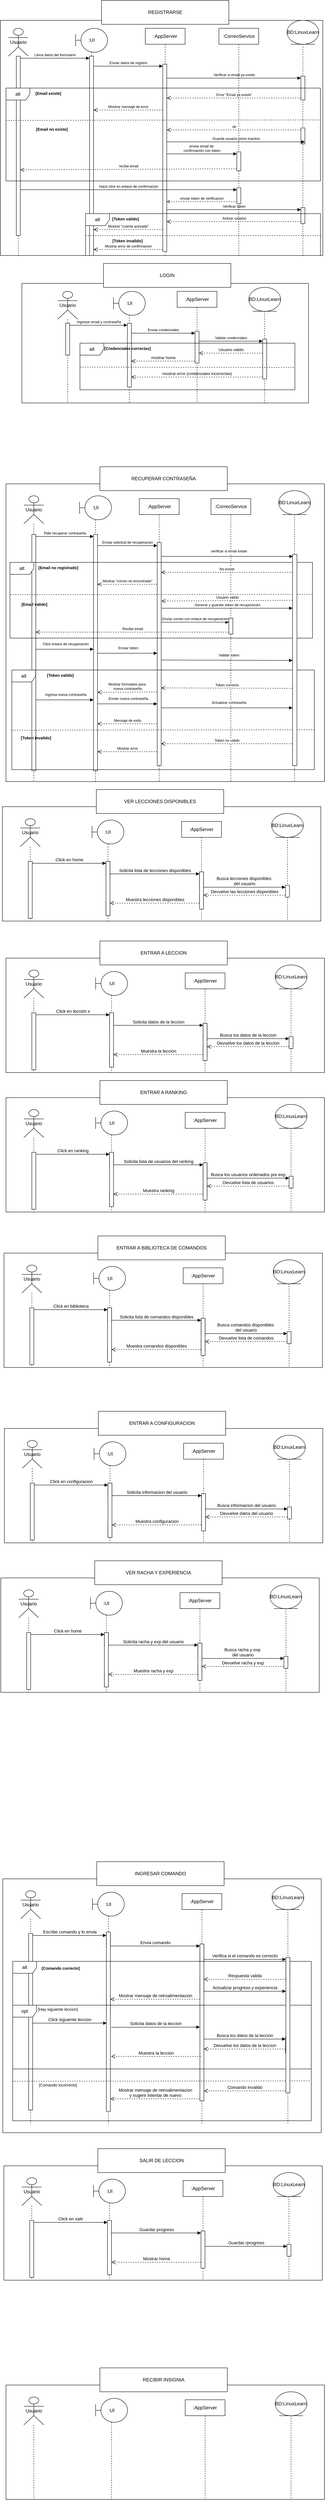 <mxfile version="28.1.2">
  <diagram name="Página-1" id="nSUWDhd3Jh8U2nydc0y9">
    <mxGraphModel dx="328" dy="-464" grid="1" gridSize="10" guides="1" tooltips="1" connect="1" arrows="1" fold="1" page="1" pageScale="1" pageWidth="827" pageHeight="1169" math="0" shadow="0">
      <root>
        <mxCell id="0" />
        <mxCell id="1" parent="0" />
        <mxCell id="Jm0r5_DeOLN-2_xh7fez-162" value="" style="html=1;points=[[0,0,0,0,5],[0,1,0,0,-5],[1,0,0,0,5],[1,1,0,0,-5]];perimeter=orthogonalPerimeter;outlineConnect=0;targetShapes=umlLifeline;portConstraint=eastwest;newEdgeStyle={&quot;curved&quot;:0,&quot;rounded&quot;:0};" vertex="1" parent="1">
          <mxGeometry x="1332.26" y="6190" width="10" height="40" as="geometry" />
        </mxCell>
        <mxCell id="Jm0r5_DeOLN-2_xh7fez-174" value="" style="html=1;points=[[0,0,0,0,5],[0,1,0,0,-5],[1,0,0,0,5],[1,1,0,0,-5]];perimeter=orthogonalPerimeter;outlineConnect=0;targetShapes=umlLifeline;portConstraint=eastwest;newEdgeStyle={&quot;curved&quot;:0,&quot;rounded&quot;:0};" vertex="1" parent="1">
          <mxGeometry x="1332" y="6270" width="10" height="30" as="geometry" />
        </mxCell>
        <mxCell id="Jm0r5_DeOLN-2_xh7fez-177" value="" style="html=1;points=[[0,0,0,0,5],[0,1,0,0,-5],[1,0,0,0,5],[1,1,0,0,-5]];perimeter=orthogonalPerimeter;outlineConnect=0;targetShapes=umlLifeline;portConstraint=eastwest;newEdgeStyle={&quot;curved&quot;:0,&quot;rounded&quot;:0};" vertex="1" parent="1">
          <mxGeometry x="1332" y="6260" width="10" height="93.5" as="geometry" />
        </mxCell>
        <mxCell id="Jm0r5_DeOLN-2_xh7fez-186" value="" style="html=1;points=[[0,0,0,0,5],[0,1,0,0,-5],[1,0,0,0,5],[1,1,0,0,-5]];perimeter=orthogonalPerimeter;outlineConnect=0;targetShapes=umlLifeline;portConstraint=eastwest;newEdgeStyle={&quot;curved&quot;:0,&quot;rounded&quot;:0};" vertex="1" parent="1">
          <mxGeometry x="1332" y="6420" width="10" height="30" as="geometry" />
        </mxCell>
        <mxCell id="Jm0r5_DeOLN-2_xh7fez-188" value="" style="html=1;points=[[0,0,0,0,5],[0,1,0,0,-5],[1,0,0,0,5],[1,1,0,0,-5]];perimeter=orthogonalPerimeter;outlineConnect=0;targetShapes=umlLifeline;portConstraint=eastwest;newEdgeStyle={&quot;curved&quot;:0,&quot;rounded&quot;:0};" vertex="1" parent="1">
          <mxGeometry x="1097.26" y="6440" width="10" height="40" as="geometry" />
        </mxCell>
        <mxCell id="Jm0r5_DeOLN-2_xh7fez-172" value="" style="html=1;points=[[0,0,0,0,5],[0,1,0,0,-5],[1,0,0,0,5],[1,1,0,0,-5]];perimeter=orthogonalPerimeter;outlineConnect=0;targetShapes=umlLifeline;portConstraint=eastwest;newEdgeStyle={&quot;curved&quot;:0,&quot;rounded&quot;:0};" vertex="1" parent="1">
          <mxGeometry x="1098" y="6250" width="10" height="100" as="geometry" />
        </mxCell>
        <mxCell id="R3Ze9OEiheNbRMXw7LAC-172" value="" style="html=1;points=[[0,0,0,0,5],[0,1,0,0,-5],[1,0,0,0,5],[1,1,0,0,-5]];perimeter=orthogonalPerimeter;outlineConnect=0;targetShapes=umlLifeline;portConstraint=eastwest;newEdgeStyle={&quot;curved&quot;:0,&quot;rounded&quot;:0};" parent="1" vertex="1">
          <mxGeometry x="1226" y="2682" width="10" height="28" as="geometry" />
        </mxCell>
        <mxCell id="R3Ze9OEiheNbRMXw7LAC-193" value="" style="html=1;points=[[0,0,0,0,5],[0,1,0,0,-5],[1,0,0,0,5],[1,1,0,0,-5]];perimeter=orthogonalPerimeter;outlineConnect=0;targetShapes=umlLifeline;portConstraint=eastwest;newEdgeStyle={&quot;curved&quot;:0,&quot;rounded&quot;:0};" parent="1" vertex="1">
          <mxGeometry x="1225" y="2900" width="10" height="20" as="geometry" />
        </mxCell>
        <mxCell id="R3Ze9OEiheNbRMXw7LAC-201" value="" style="html=1;points=[[0,0,0,0,5],[0,1,0,0,-5],[1,0,0,0,5],[1,1,0,0,-5]];perimeter=orthogonalPerimeter;outlineConnect=0;targetShapes=umlLifeline;portConstraint=eastwest;newEdgeStyle={&quot;curved&quot;:0,&quot;rounded&quot;:0};" parent="1" vertex="1">
          <mxGeometry x="1225" y="2940" width="10" height="20" as="geometry" />
        </mxCell>
        <mxCell id="R3Ze9OEiheNbRMXw7LAC-167" value="" style="html=1;points=[[0,0,0,0,5],[0,1,0,0,-5],[1,0,0,0,5],[1,1,0,0,-5]];perimeter=orthogonalPerimeter;outlineConnect=0;targetShapes=umlLifeline;portConstraint=eastwest;newEdgeStyle={&quot;curved&quot;:0,&quot;rounded&quot;:0};" parent="1" vertex="1">
          <mxGeometry x="1065" y="2640" width="10" height="30" as="geometry" />
        </mxCell>
        <mxCell id="R3Ze9OEiheNbRMXw7LAC-194" value="" style="html=1;points=[[0,0,0,0,5],[0,1,0,0,-5],[1,0,0,0,5],[1,1,0,0,-5]];perimeter=orthogonalPerimeter;outlineConnect=0;targetShapes=umlLifeline;portConstraint=eastwest;newEdgeStyle={&quot;curved&quot;:0,&quot;rounded&quot;:0};" parent="1" vertex="1">
          <mxGeometry x="1065" y="2911" width="10" height="29" as="geometry" />
        </mxCell>
        <mxCell id="R3Ze9OEiheNbRMXw7LAC-198" value="" style="html=1;points=[[0,0,0,0,5],[0,1,0,0,-5],[1,0,0,0,5],[1,1,0,0,-5]];perimeter=orthogonalPerimeter;outlineConnect=0;targetShapes=umlLifeline;portConstraint=eastwest;newEdgeStyle={&quot;curved&quot;:0,&quot;rounded&quot;:0};" parent="1" vertex="1">
          <mxGeometry x="1065" y="2940" width="10" height="60" as="geometry" />
        </mxCell>
        <mxCell id="R3Ze9OEiheNbRMXw7LAC-207" value="" style="html=1;points=[[0,0,0,0,5],[0,1,0,0,-5],[1,0,0,0,5],[1,1,0,0,-5]];perimeter=orthogonalPerimeter;outlineConnect=0;targetShapes=umlLifeline;portConstraint=eastwest;newEdgeStyle={&quot;curved&quot;:0,&quot;rounded&quot;:0};" parent="1" vertex="1">
          <mxGeometry x="1065" y="3060" width="10" height="30" as="geometry" />
        </mxCell>
        <mxCell id="R3Ze9OEiheNbRMXw7LAC-120" value="" style="rounded=0;whiteSpace=wrap;html=1;labelBackgroundColor=none;" parent="1" vertex="1">
          <mxGeometry x="845" y="2393" width="800" height="747" as="geometry" />
        </mxCell>
        <mxCell id="aPycU-Eq9o8mFGcGbb0F-111" value="" style="html=1;points=[[0,0,0,0,5],[0,1,0,0,-5],[1,0,0,0,5],[1,1,0,0,-5]];perimeter=orthogonalPerimeter;outlineConnect=0;targetShapes=umlLifeline;portConstraint=eastwest;newEdgeStyle={&quot;curved&quot;:0,&quot;rounded&quot;:0};labelBackgroundColor=none;" parent="1" vertex="1">
          <mxGeometry x="1596" y="1626" width="10" height="34" as="geometry" />
        </mxCell>
        <mxCell id="aPycU-Eq9o8mFGcGbb0F-105" value="" style="html=1;points=[[0,0,0,0,5],[0,1,0,0,-5],[1,0,0,0,5],[1,1,0,0,-5]];perimeter=orthogonalPerimeter;outlineConnect=0;targetShapes=umlLifeline;portConstraint=eastwest;newEdgeStyle={&quot;curved&quot;:0,&quot;rounded&quot;:0};labelBackgroundColor=none;" parent="1" vertex="1">
          <mxGeometry x="1596" y="1600" width="10" height="30" as="geometry" />
        </mxCell>
        <mxCell id="aPycU-Eq9o8mFGcGbb0F-99" value="" style="html=1;points=[[0,0,0,0,5],[0,1,0,0,-5],[1,0,0,0,5],[1,1,0,0,-5]];perimeter=orthogonalPerimeter;outlineConnect=0;targetShapes=umlLifeline;portConstraint=eastwest;newEdgeStyle={&quot;curved&quot;:0,&quot;rounded&quot;:0};labelBackgroundColor=none;" parent="1" vertex="1">
          <mxGeometry x="1135" y="1570" width="10" height="30" as="geometry" />
        </mxCell>
        <mxCell id="aPycU-Eq9o8mFGcGbb0F-7" value="" style="rounded=0;whiteSpace=wrap;html=1;labelBackgroundColor=none;" parent="1" vertex="1">
          <mxGeometry x="831" y="1230" width="810" height="590" as="geometry" />
        </mxCell>
        <mxCell id="aPycU-Eq9o8mFGcGbb0F-8" value="Usuario" style="shape=umlLifeline;perimeter=lifelinePerimeter;whiteSpace=wrap;html=1;container=1;dropTarget=0;collapsible=0;recursiveResize=0;outlineConnect=0;portConstraint=eastwest;newEdgeStyle={&quot;curved&quot;:0,&quot;rounded&quot;:0};participant=umlActor;size=70;labelBackgroundColor=none;" parent="1" vertex="1">
          <mxGeometry x="851" y="1250" width="50" height="570" as="geometry" />
        </mxCell>
        <mxCell id="aPycU-Eq9o8mFGcGbb0F-88" value="" style="html=1;points=[[0,0,0,0,5],[0,1,0,0,-5],[1,0,0,0,5],[1,1,0,0,-5]];perimeter=orthogonalPerimeter;outlineConnect=0;targetShapes=umlLifeline;portConstraint=eastwest;newEdgeStyle={&quot;curved&quot;:0,&quot;rounded&quot;:0};labelBackgroundColor=none;" parent="aPycU-Eq9o8mFGcGbb0F-8" vertex="1">
          <mxGeometry x="20" y="70" width="10" height="80" as="geometry" />
        </mxCell>
        <mxCell id="aPycU-Eq9o8mFGcGbb0F-107" value="" style="html=1;points=[[0,0,0,0,5],[0,1,0,0,-5],[1,0,0,0,5],[1,1,0,0,-5]];perimeter=orthogonalPerimeter;outlineConnect=0;targetShapes=umlLifeline;portConstraint=eastwest;newEdgeStyle={&quot;curved&quot;:0,&quot;rounded&quot;:0};labelBackgroundColor=none;" parent="aPycU-Eq9o8mFGcGbb0F-8" vertex="1">
          <mxGeometry x="20" y="350" width="10" height="60" as="geometry" />
        </mxCell>
        <mxCell id="R3Ze9OEiheNbRMXw7LAC-75" value="" style="html=1;points=[[0,0,0,0,5],[0,1,0,0,-5],[1,0,0,0,5],[1,1,0,0,-5]];perimeter=orthogonalPerimeter;outlineConnect=0;targetShapes=umlLifeline;portConstraint=eastwest;newEdgeStyle={&quot;curved&quot;:0,&quot;rounded&quot;:0};" parent="aPycU-Eq9o8mFGcGbb0F-8" vertex="1">
          <mxGeometry x="20" y="70" width="10" height="450" as="geometry" />
        </mxCell>
        <mxCell id="aPycU-Eq9o8mFGcGbb0F-9" value="REGISTRARSE" style="rounded=0;whiteSpace=wrap;html=1;labelBackgroundColor=none;" parent="1" vertex="1">
          <mxGeometry x="1085" y="1180" width="320" height="60" as="geometry" />
        </mxCell>
        <mxCell id="aPycU-Eq9o8mFGcGbb0F-16" value=":UI" style="shape=umlLifeline;perimeter=lifelinePerimeter;whiteSpace=wrap;html=1;container=1;dropTarget=0;collapsible=0;recursiveResize=0;outlineConnect=0;portConstraint=eastwest;newEdgeStyle={&quot;curved&quot;:0,&quot;rounded&quot;:0};participant=umlBoundary;size=60;align=center;labelBackgroundColor=none;" parent="1" vertex="1">
          <mxGeometry x="1020" y="1250" width="80" height="570" as="geometry" />
        </mxCell>
        <mxCell id="R3Ze9OEiheNbRMXw7LAC-128" value="" style="html=1;points=[[0,0,0,0,5],[0,1,0,0,-5],[1,0,0,0,5],[1,1,0,0,-5]];perimeter=orthogonalPerimeter;outlineConnect=0;targetShapes=umlLifeline;portConstraint=eastwest;newEdgeStyle={&quot;curved&quot;:0,&quot;rounded&quot;:0};" parent="aPycU-Eq9o8mFGcGbb0F-16" vertex="1">
          <mxGeometry x="35" y="200" width="10" height="80" as="geometry" />
        </mxCell>
        <mxCell id="R3Ze9OEiheNbRMXw7LAC-130" value="" style="html=1;points=[[0,0,0,0,5],[0,1,0,0,-5],[1,0,0,0,5],[1,1,0,0,-5]];perimeter=orthogonalPerimeter;outlineConnect=0;targetShapes=umlLifeline;portConstraint=eastwest;newEdgeStyle={&quot;curved&quot;:0,&quot;rounded&quot;:0};" parent="aPycU-Eq9o8mFGcGbb0F-16" vertex="1">
          <mxGeometry x="35" y="500" width="10" height="60" as="geometry" />
        </mxCell>
        <mxCell id="aPycU-Eq9o8mFGcGbb0F-89" value="" style="html=1;points=[[0,0,0,0,5],[0,1,0,0,-5],[1,0,0,0,5],[1,1,0,0,-5]];perimeter=orthogonalPerimeter;outlineConnect=0;targetShapes=umlLifeline;portConstraint=eastwest;newEdgeStyle={&quot;curved&quot;:0,&quot;rounded&quot;:0};labelBackgroundColor=none;" parent="aPycU-Eq9o8mFGcGbb0F-16" vertex="1">
          <mxGeometry x="35" y="70" width="10" height="30" as="geometry" />
        </mxCell>
        <mxCell id="R3Ze9OEiheNbRMXw7LAC-76" value="" style="html=1;points=[[0,0,0,0,5],[0,1,0,0,-5],[1,0,0,0,5],[1,1,0,0,-5]];perimeter=orthogonalPerimeter;outlineConnect=0;targetShapes=umlLifeline;portConstraint=eastwest;newEdgeStyle={&quot;curved&quot;:0,&quot;rounded&quot;:0};" parent="aPycU-Eq9o8mFGcGbb0F-16" vertex="1">
          <mxGeometry x="35" y="70" width="10" height="500" as="geometry" />
        </mxCell>
        <mxCell id="aPycU-Eq9o8mFGcGbb0F-18" value="BD:LinuxLearn" style="shape=umlLifeline;perimeter=lifelinePerimeter;whiteSpace=wrap;html=1;container=1;dropTarget=0;collapsible=0;recursiveResize=0;outlineConnect=0;portConstraint=eastwest;newEdgeStyle={&quot;curved&quot;:0,&quot;rounded&quot;:0};participant=umlEntity;size=60;labelBackgroundColor=none;" parent="1" vertex="1">
          <mxGeometry x="1551" y="1230" width="80" height="590" as="geometry" />
        </mxCell>
        <mxCell id="aPycU-Eq9o8mFGcGbb0F-93" value="" style="html=1;points=[[0,0,0,0,5],[0,1,0,0,-5],[1,0,0,0,5],[1,1,0,0,-5]];perimeter=orthogonalPerimeter;outlineConnect=0;targetShapes=umlLifeline;portConstraint=eastwest;newEdgeStyle={&quot;curved&quot;:0,&quot;rounded&quot;:0};labelBackgroundColor=none;" parent="aPycU-Eq9o8mFGcGbb0F-18" vertex="1">
          <mxGeometry x="35" y="140" width="10" height="60" as="geometry" />
        </mxCell>
        <mxCell id="aPycU-Eq9o8mFGcGbb0F-121" value="" style="html=1;points=[[0,0,0,0,5],[0,1,0,0,-5],[1,0,0,0,5],[1,1,0,0,-5]];perimeter=orthogonalPerimeter;outlineConnect=0;targetShapes=umlLifeline;portConstraint=eastwest;newEdgeStyle={&quot;curved&quot;:0,&quot;rounded&quot;:0};labelBackgroundColor=none;" parent="aPycU-Eq9o8mFGcGbb0F-18" vertex="1">
          <mxGeometry x="35" y="470" width="10" height="40" as="geometry" />
        </mxCell>
        <mxCell id="R3Ze9OEiheNbRMXw7LAC-79" value="" style="html=1;points=[[0,0,0,0,5],[0,1,0,0,-5],[1,0,0,0,5],[1,1,0,0,-5]];perimeter=orthogonalPerimeter;outlineConnect=0;targetShapes=umlLifeline;portConstraint=eastwest;newEdgeStyle={&quot;curved&quot;:0,&quot;rounded&quot;:0};" parent="aPycU-Eq9o8mFGcGbb0F-18" vertex="1">
          <mxGeometry x="35" y="270" width="10" height="40" as="geometry" />
        </mxCell>
        <mxCell id="aPycU-Eq9o8mFGcGbb0F-19" value=":AppServer" style="shape=umlLifeline;perimeter=lifelinePerimeter;whiteSpace=wrap;html=1;container=1;dropTarget=0;collapsible=0;recursiveResize=0;outlineConnect=0;portConstraint=eastwest;newEdgeStyle={&quot;curved&quot;:0,&quot;rounded&quot;:0};labelBackgroundColor=none;" parent="1" vertex="1">
          <mxGeometry x="1195" y="1250" width="100" height="570" as="geometry" />
        </mxCell>
        <mxCell id="aPycU-Eq9o8mFGcGbb0F-136" value="" style="html=1;points=[[0,0,0,0,5],[0,1,0,0,-5],[1,0,0,0,5],[1,1,0,0,-5]];perimeter=orthogonalPerimeter;outlineConnect=0;targetShapes=umlLifeline;portConstraint=eastwest;newEdgeStyle={&quot;curved&quot;:0,&quot;rounded&quot;:0};labelBackgroundColor=none;" parent="aPycU-Eq9o8mFGcGbb0F-19" vertex="1">
          <mxGeometry x="44" y="550" width="10" height="10" as="geometry" />
        </mxCell>
        <mxCell id="aPycU-Eq9o8mFGcGbb0F-129" value="" style="html=1;points=[[0,0,0,0,5],[0,1,0,0,-5],[1,0,0,0,5],[1,1,0,0,-5]];perimeter=orthogonalPerimeter;outlineConnect=0;targetShapes=umlLifeline;portConstraint=eastwest;newEdgeStyle={&quot;curved&quot;:0,&quot;rounded&quot;:0};labelBackgroundColor=none;" parent="aPycU-Eq9o8mFGcGbb0F-19" vertex="1">
          <mxGeometry x="44" y="480" width="10" height="30" as="geometry" />
        </mxCell>
        <mxCell id="aPycU-Eq9o8mFGcGbb0F-112" value="" style="html=1;points=[[0,0,0,0,5],[0,1,0,0,-5],[1,0,0,0,5],[1,1,0,0,-5]];perimeter=orthogonalPerimeter;outlineConnect=0;targetShapes=umlLifeline;portConstraint=eastwest;newEdgeStyle={&quot;curved&quot;:0,&quot;rounded&quot;:0};labelBackgroundColor=none;" parent="aPycU-Eq9o8mFGcGbb0F-19" vertex="1">
          <mxGeometry x="48" y="310" width="6" height="25" as="geometry" />
        </mxCell>
        <mxCell id="aPycU-Eq9o8mFGcGbb0F-106" value="" style="html=1;points=[[0,0,0,0,5],[0,1,0,0,-5],[1,0,0,0,5],[1,1,0,0,-5]];perimeter=orthogonalPerimeter;outlineConnect=0;targetShapes=umlLifeline;portConstraint=eastwest;newEdgeStyle={&quot;curved&quot;:0,&quot;rounded&quot;:0};labelBackgroundColor=none;" parent="aPycU-Eq9o8mFGcGbb0F-19" vertex="1">
          <mxGeometry x="44" y="250" width="10" height="40" as="geometry" />
        </mxCell>
        <mxCell id="aPycU-Eq9o8mFGcGbb0F-91" value="" style="html=1;points=[[0,0,0,0,5],[0,1,0,0,-5],[1,0,0,0,5],[1,1,0,0,-5]];perimeter=orthogonalPerimeter;outlineConnect=0;targetShapes=umlLifeline;portConstraint=eastwest;newEdgeStyle={&quot;curved&quot;:0,&quot;rounded&quot;:0};labelBackgroundColor=none;" parent="aPycU-Eq9o8mFGcGbb0F-19" vertex="1">
          <mxGeometry x="44" y="90" width="10" height="40" as="geometry" />
        </mxCell>
        <mxCell id="aPycU-Eq9o8mFGcGbb0F-96" value="" style="html=1;points=[[0,0,0,0,5],[0,1,0,0,-5],[1,0,0,0,5],[1,1,0,0,-5]];perimeter=orthogonalPerimeter;outlineConnect=0;targetShapes=umlLifeline;portConstraint=eastwest;newEdgeStyle={&quot;curved&quot;:0,&quot;rounded&quot;:0};labelBackgroundColor=none;" parent="aPycU-Eq9o8mFGcGbb0F-19" vertex="1">
          <mxGeometry x="44" y="170" width="10" height="40" as="geometry" />
        </mxCell>
        <mxCell id="aPycU-Eq9o8mFGcGbb0F-126" value="" style="html=1;points=[[0,0,0,0,5],[0,1,0,0,-5],[1,0,0,0,5],[1,1,0,0,-5]];perimeter=orthogonalPerimeter;outlineConnect=0;targetShapes=umlLifeline;portConstraint=eastwest;newEdgeStyle={&quot;curved&quot;:0,&quot;rounded&quot;:0};labelBackgroundColor=none;" parent="aPycU-Eq9o8mFGcGbb0F-19" vertex="1">
          <mxGeometry x="44" y="430" width="10" height="30" as="geometry" />
        </mxCell>
        <mxCell id="R3Ze9OEiheNbRMXw7LAC-77" value="" style="html=1;points=[[0,0,0,0,5],[0,1,0,0,-5],[1,0,0,0,5],[1,1,0,0,-5]];perimeter=orthogonalPerimeter;outlineConnect=0;targetShapes=umlLifeline;portConstraint=eastwest;newEdgeStyle={&quot;curved&quot;:0,&quot;rounded&quot;:0};" parent="aPycU-Eq9o8mFGcGbb0F-19" vertex="1">
          <mxGeometry x="44" y="90" width="10" height="470" as="geometry" />
        </mxCell>
        <mxCell id="aPycU-Eq9o8mFGcGbb0F-20" value=":CorreoService&lt;span style=&quot;color: rgba(0, 0, 0, 0); font-family: monospace; font-size: 0px; text-align: start; text-wrap-mode: nowrap;&quot;&gt;%3CmxGraphModel%3E%3Croot%3E%3CmxCell%20id%3D%220%22%2F%3E%3CmxCell%20id%3D%221%22%20parent%3D%220%22%2F%3E%3CmxCell%20id%3D%222%22%20value%3D%22%3AObject%22%20style%3D%22shape%3DumlLifeline%3Bperimeter%3DlifelinePerimeter%3BwhiteSpace%3Dwrap%3Bhtml%3D1%3Bcontainer%3D1%3BdropTarget%3D0%3Bcollapsible%3D0%3BrecursiveResize%3D0%3BoutlineConnect%3D0%3BportConstraint%3Deastwest%3BnewEdgeStyle%3D%7B%26quot%3Bcurved%26quot%3B%3A0%2C%26quot%3Brounded%26quot%3B%3A0%7D%3B%22%20vertex%3D%221%22%20parent%3D%221%22%3E%3CmxGeometry%20x%3D%22254%22%20y%3D%22140%22%20width%3D%22100%22%20height%3D%22300%22%20as%3D%22geometry%22%2F%3E%3C%2FmxCell%3E%3C%2Froot%3E%3C%2FmxGraphModel%3E&lt;/span&gt;" style="shape=umlLifeline;perimeter=lifelinePerimeter;whiteSpace=wrap;html=1;container=1;dropTarget=0;collapsible=0;recursiveResize=0;outlineConnect=0;portConstraint=eastwest;newEdgeStyle={&quot;curved&quot;:0,&quot;rounded&quot;:0};size=40;labelBackgroundColor=none;" parent="1" vertex="1">
          <mxGeometry x="1380" y="1250" width="100" height="570" as="geometry" />
        </mxCell>
        <mxCell id="aPycU-Eq9o8mFGcGbb0F-114" value="" style="html=1;points=[[0,0,0,0,5],[0,1,0,0,-5],[1,0,0,0,5],[1,1,0,0,-5]];perimeter=orthogonalPerimeter;outlineConnect=0;targetShapes=umlLifeline;portConstraint=eastwest;newEdgeStyle={&quot;curved&quot;:0,&quot;rounded&quot;:0};labelBackgroundColor=none;" parent="aPycU-Eq9o8mFGcGbb0F-20" vertex="1">
          <mxGeometry x="45" y="310" width="10" height="47.5" as="geometry" />
        </mxCell>
        <mxCell id="aPycU-Eq9o8mFGcGbb0F-118" value="" style="html=1;points=[[0,0,0,0,5],[0,1,0,0,-5],[1,0,0,0,5],[1,1,0,0,-5]];perimeter=orthogonalPerimeter;outlineConnect=0;targetShapes=umlLifeline;portConstraint=eastwest;newEdgeStyle={&quot;curved&quot;:0,&quot;rounded&quot;:0};labelBackgroundColor=none;" parent="aPycU-Eq9o8mFGcGbb0F-20" vertex="1">
          <mxGeometry x="45" y="400" width="10" height="40" as="geometry" />
        </mxCell>
        <mxCell id="aPycU-Eq9o8mFGcGbb0F-90" value="&lt;font style=&quot;font-size: 9px;&quot;&gt;Llena datos del formulario&lt;/font&gt;" style="html=1;verticalAlign=bottom;endArrow=block;curved=0;rounded=0;exitX=1;exitY=0;exitDx=0;exitDy=5;exitPerimeter=0;entryX=0;entryY=0;entryDx=0;entryDy=5;entryPerimeter=0;labelBackgroundColor=none;fontColor=default;" parent="1" source="aPycU-Eq9o8mFGcGbb0F-88" target="aPycU-Eq9o8mFGcGbb0F-89" edge="1">
          <mxGeometry width="80" relative="1" as="geometry">
            <mxPoint x="1101" y="1490" as="sourcePoint" />
            <mxPoint x="1181" y="1490" as="targetPoint" />
          </mxGeometry>
        </mxCell>
        <mxCell id="aPycU-Eq9o8mFGcGbb0F-92" value="&lt;font style=&quot;font-size: 9px;&quot;&gt;Enviar datos de registro&lt;/font&gt;" style="html=1;verticalAlign=bottom;endArrow=block;curved=0;rounded=0;entryX=0;entryY=0;entryDx=0;entryDy=5;entryPerimeter=0;exitX=1;exitY=1;exitDx=0;exitDy=-5;exitPerimeter=0;labelBackgroundColor=none;fontColor=default;" parent="1" source="aPycU-Eq9o8mFGcGbb0F-89" target="aPycU-Eq9o8mFGcGbb0F-91" edge="1">
          <mxGeometry width="80" relative="1" as="geometry">
            <mxPoint x="1101" y="1490" as="sourcePoint" />
            <mxPoint x="1181" y="1490" as="targetPoint" />
          </mxGeometry>
        </mxCell>
        <mxCell id="aPycU-Eq9o8mFGcGbb0F-94" value="Verificar si email ya existe" style="html=1;verticalAlign=bottom;endArrow=block;curved=0;rounded=0;exitX=1;exitY=1;exitDx=0;exitDy=-5;exitPerimeter=0;entryX=0;entryY=0;entryDx=0;entryDy=5;entryPerimeter=0;fontSize=9;labelBackgroundColor=none;fontColor=default;" parent="1" source="aPycU-Eq9o8mFGcGbb0F-91" target="aPycU-Eq9o8mFGcGbb0F-93" edge="1">
          <mxGeometry width="80" relative="1" as="geometry">
            <mxPoint x="1331" y="1510" as="sourcePoint" />
            <mxPoint x="1411" y="1510" as="targetPoint" />
          </mxGeometry>
        </mxCell>
        <mxCell id="aPycU-Eq9o8mFGcGbb0F-95" value="alt" style="shape=umlFrame;whiteSpace=wrap;html=1;pointerEvents=0;labelBackgroundColor=none;" parent="1" vertex="1">
          <mxGeometry x="845" y="1400" width="790" height="233" as="geometry" />
        </mxCell>
        <mxCell id="aPycU-Eq9o8mFGcGbb0F-97" value="[Email existe]" style="text;align=center;fontStyle=1;verticalAlign=middle;spacingLeft=3;spacingRight=3;rotatable=0;points=[[0,0.5],[1,0.5]];portConstraint=eastwest;html=1;fontSize=10;labelBackgroundColor=none;" parent="1" vertex="1">
          <mxGeometry x="911" y="1400" width="80" height="26" as="geometry" />
        </mxCell>
        <mxCell id="aPycU-Eq9o8mFGcGbb0F-98" value="Error &quot;Email ya existe&quot;" style="html=1;verticalAlign=bottom;endArrow=open;dashed=1;endSize=8;curved=0;rounded=0;exitX=0;exitY=1;exitDx=0;exitDy=-5;exitPerimeter=0;entryX=1;entryY=0;entryDx=0;entryDy=5;entryPerimeter=0;fontSize=9;labelBackgroundColor=none;fontColor=default;" parent="1" source="aPycU-Eq9o8mFGcGbb0F-93" target="aPycU-Eq9o8mFGcGbb0F-96" edge="1">
          <mxGeometry relative="1" as="geometry">
            <mxPoint x="1291" y="1540" as="sourcePoint" />
            <mxPoint x="1211" y="1540" as="targetPoint" />
          </mxGeometry>
        </mxCell>
        <mxCell id="aPycU-Eq9o8mFGcGbb0F-100" value="Mostrar mensaje de error" style="html=1;verticalAlign=bottom;endArrow=open;dashed=1;endSize=8;curved=0;rounded=0;exitX=0;exitY=1;exitDx=0;exitDy=-5;exitPerimeter=0;fontSize=9;labelBackgroundColor=none;fontColor=default;" parent="1" source="aPycU-Eq9o8mFGcGbb0F-96" target="R3Ze9OEiheNbRMXw7LAC-128" edge="1">
          <mxGeometry relative="1" as="geometry">
            <mxPoint x="1281" y="1510" as="sourcePoint" />
            <mxPoint x="1145" y="1575" as="targetPoint" />
          </mxGeometry>
        </mxCell>
        <mxCell id="aPycU-Eq9o8mFGcGbb0F-101" value="" style="endArrow=none;dashed=1;html=1;rounded=0;exitX=-0.001;exitY=0.344;exitDx=0;exitDy=0;exitPerimeter=0;entryX=0.996;entryY=0.338;entryDx=0;entryDy=0;entryPerimeter=0;labelBackgroundColor=none;fontColor=default;" parent="1" edge="1">
          <mxGeometry width="50" height="50" relative="1" as="geometry">
            <mxPoint x="845" y="1481.2" as="sourcePoint" />
            <mxPoint x="1632.63" y="1480" as="targetPoint" />
            <Array as="points">
              <mxPoint x="1140.79" y="1480.4" />
            </Array>
          </mxGeometry>
        </mxCell>
        <mxCell id="aPycU-Eq9o8mFGcGbb0F-104" value="[Email no existe]" style="text;align=center;fontStyle=1;verticalAlign=middle;spacingLeft=3;spacingRight=3;rotatable=0;points=[[0,0.5],[1,0.5]];portConstraint=eastwest;html=1;fontSize=10;labelBackgroundColor=none;" parent="1" vertex="1">
          <mxGeometry x="920" y="1490" width="80" height="26" as="geometry" />
        </mxCell>
        <mxCell id="aPycU-Eq9o8mFGcGbb0F-109" value="ok" style="html=1;verticalAlign=bottom;endArrow=open;dashed=1;endSize=8;curved=0;rounded=0;exitX=0;exitY=0;exitDx=0;exitDy=5;exitPerimeter=0;entryX=1;entryY=0;entryDx=0;entryDy=5;entryPerimeter=0;fontSize=9;labelBackgroundColor=none;fontColor=default;" parent="1" source="R3Ze9OEiheNbRMXw7LAC-79" target="aPycU-Eq9o8mFGcGbb0F-106" edge="1">
          <mxGeometry relative="1" as="geometry">
            <mxPoint x="1271" y="1730" as="sourcePoint" />
            <mxPoint x="1191" y="1730" as="targetPoint" />
          </mxGeometry>
        </mxCell>
        <mxCell id="aPycU-Eq9o8mFGcGbb0F-110" value="Guarda usuario como inactivo" style="html=1;verticalAlign=bottom;endArrow=block;curved=0;rounded=0;exitX=1;exitY=1;exitDx=0;exitDy=-5;exitPerimeter=0;fontSize=9;labelBackgroundColor=none;fontColor=default;entryX=1;entryY=1;entryDx=0;entryDy=-5;entryPerimeter=0;" parent="1" source="aPycU-Eq9o8mFGcGbb0F-106" target="R3Ze9OEiheNbRMXw7LAC-79" edge="1">
          <mxGeometry width="80" relative="1" as="geometry">
            <mxPoint x="1291" y="1690" as="sourcePoint" />
            <mxPoint x="1371" y="1690" as="targetPoint" />
          </mxGeometry>
        </mxCell>
        <mxCell id="aPycU-Eq9o8mFGcGbb0F-113" value="enviar email de&amp;nbsp;&lt;div&gt;confirmación con token&lt;/div&gt;" style="html=1;verticalAlign=bottom;endArrow=block;curved=0;rounded=0;exitX=1;exitY=0;exitDx=0;exitDy=5;exitPerimeter=0;fontSize=9;entryX=0;entryY=0;entryDx=0;entryDy=5;entryPerimeter=0;labelBackgroundColor=none;fontColor=default;" parent="1" source="aPycU-Eq9o8mFGcGbb0F-112" target="aPycU-Eq9o8mFGcGbb0F-114" edge="1">
          <mxGeometry width="80" relative="1" as="geometry">
            <mxPoint x="1291" y="1690" as="sourcePoint" />
            <mxPoint x="1371" y="1690" as="targetPoint" />
          </mxGeometry>
        </mxCell>
        <mxCell id="aPycU-Eq9o8mFGcGbb0F-115" value="recibe email" style="html=1;verticalAlign=bottom;endArrow=open;dashed=1;endSize=8;curved=0;rounded=0;exitX=0;exitY=1;exitDx=0;exitDy=-5;exitPerimeter=0;entryX=1;entryY=0;entryDx=0;entryDy=5;entryPerimeter=0;fontSize=9;labelBackgroundColor=none;fontColor=default;" parent="1" source="aPycU-Eq9o8mFGcGbb0F-114" target="aPycU-Eq9o8mFGcGbb0F-107" edge="1">
          <mxGeometry relative="1" as="geometry">
            <mxPoint x="1391" y="1690" as="sourcePoint" />
            <mxPoint x="1311" y="1690" as="targetPoint" />
          </mxGeometry>
        </mxCell>
        <mxCell id="aPycU-Eq9o8mFGcGbb0F-120" value="Hace click en enlace de confirmacion" style="html=1;verticalAlign=bottom;endArrow=block;curved=0;rounded=0;exitX=1;exitY=1;exitDx=0;exitDy=-5;exitPerimeter=0;fontSize=9;entryX=0;entryY=0;entryDx=0;entryDy=5;entryPerimeter=0;labelBackgroundColor=none;fontColor=default;" parent="1" source="aPycU-Eq9o8mFGcGbb0F-107" target="aPycU-Eq9o8mFGcGbb0F-118" edge="1">
          <mxGeometry width="80" relative="1" as="geometry">
            <mxPoint x="946" y="1790" as="sourcePoint" />
            <mxPoint x="1276" y="1790" as="targetPoint" />
          </mxGeometry>
        </mxCell>
        <mxCell id="aPycU-Eq9o8mFGcGbb0F-124" value="alt" style="shape=umlFrame;whiteSpace=wrap;html=1;pointerEvents=0;labelBackgroundColor=none;" parent="1" vertex="1">
          <mxGeometry x="1045" y="1715" width="590" height="105" as="geometry" />
        </mxCell>
        <mxCell id="aPycU-Eq9o8mFGcGbb0F-125" value="[Token valido]" style="text;align=center;fontStyle=1;verticalAlign=middle;spacingLeft=3;spacingRight=3;rotatable=0;points=[[0,0.5],[1,0.5]];portConstraint=eastwest;html=1;fontSize=10;labelBackgroundColor=none;" parent="1" vertex="1">
          <mxGeometry x="1105" y="1715" width="80" height="26" as="geometry" />
        </mxCell>
        <mxCell id="aPycU-Eq9o8mFGcGbb0F-127" value="enviar token de verificacion" style="html=1;verticalAlign=bottom;endArrow=open;curved=0;rounded=0;entryX=1;entryY=0;entryDx=0;entryDy=5;entryPerimeter=0;exitX=0;exitY=1;exitDx=0;exitDy=-5;exitPerimeter=0;fontSize=9;labelBackgroundColor=none;fontColor=default;dashed=1;endFill=0;" parent="1" source="aPycU-Eq9o8mFGcGbb0F-118" target="aPycU-Eq9o8mFGcGbb0F-126" edge="1">
          <mxGeometry width="80" relative="1" as="geometry">
            <mxPoint x="1231" y="1850" as="sourcePoint" />
            <mxPoint x="1311" y="1850" as="targetPoint" />
          </mxGeometry>
        </mxCell>
        <mxCell id="aPycU-Eq9o8mFGcGbb0F-128" value="Verificar token" style="html=1;verticalAlign=bottom;endArrow=block;curved=0;rounded=0;entryX=0;entryY=0;entryDx=0;entryDy=5;entryPerimeter=0;exitX=1;exitY=1;exitDx=0;exitDy=-5;exitPerimeter=0;fontSize=9;labelBackgroundColor=none;fontColor=default;" parent="1" source="aPycU-Eq9o8mFGcGbb0F-126" target="aPycU-Eq9o8mFGcGbb0F-121" edge="1">
          <mxGeometry width="80" relative="1" as="geometry">
            <mxPoint x="1231" y="1850" as="sourcePoint" />
            <mxPoint x="1311" y="1850" as="targetPoint" />
          </mxGeometry>
        </mxCell>
        <mxCell id="aPycU-Eq9o8mFGcGbb0F-131" value="&lt;font style=&quot;font-size: 9px;&quot;&gt;Activar usuario&lt;/font&gt;" style="html=1;verticalAlign=bottom;endArrow=open;dashed=1;endSize=8;curved=0;rounded=0;exitX=0;exitY=1;exitDx=0;exitDy=-5;exitPerimeter=0;entryX=1;entryY=0;entryDx=0;entryDy=5;entryPerimeter=0;labelBackgroundColor=none;fontColor=default;" parent="1" source="aPycU-Eq9o8mFGcGbb0F-121" target="aPycU-Eq9o8mFGcGbb0F-129" edge="1">
          <mxGeometry relative="1" as="geometry">
            <mxPoint x="1351" y="1930" as="sourcePoint" />
            <mxPoint x="1271" y="1930" as="targetPoint" />
          </mxGeometry>
        </mxCell>
        <mxCell id="aPycU-Eq9o8mFGcGbb0F-133" value="&lt;font style=&quot;font-size: 9px;&quot;&gt;Mostrar &quot;cuenta activada&quot;&lt;/font&gt;" style="html=1;verticalAlign=bottom;endArrow=open;dashed=1;endSize=8;curved=0;rounded=0;exitX=0;exitY=1;exitDx=0;exitDy=-5;exitPerimeter=0;entryX=1;entryY=0;entryDx=0;entryDy=5;entryPerimeter=0;labelBackgroundColor=none;fontColor=default;" parent="1" source="aPycU-Eq9o8mFGcGbb0F-129" target="R3Ze9OEiheNbRMXw7LAC-130" edge="1">
          <mxGeometry relative="1" as="geometry">
            <mxPoint x="1681" y="1860" as="sourcePoint" />
            <mxPoint x="1351" y="1860" as="targetPoint" />
          </mxGeometry>
        </mxCell>
        <mxCell id="aPycU-Eq9o8mFGcGbb0F-134" value="" style="endArrow=none;dashed=1;html=1;rounded=0;exitX=0.001;exitY=0.499;exitDx=0;exitDy=0;exitPerimeter=0;entryX=1.004;entryY=0.499;entryDx=0;entryDy=0;entryPerimeter=0;labelBackgroundColor=none;fontColor=default;" parent="1" edge="1">
          <mxGeometry width="50" height="50" relative="1" as="geometry">
            <mxPoint x="1045" y="1770" as="sourcePoint" />
            <mxPoint x="1636.77" y="1770" as="targetPoint" />
          </mxGeometry>
        </mxCell>
        <mxCell id="aPycU-Eq9o8mFGcGbb0F-135" value="[Token invalido]" style="text;align=center;fontStyle=1;verticalAlign=middle;spacingLeft=3;spacingRight=3;rotatable=0;points=[[0,0.5],[1,0.5]];portConstraint=eastwest;html=1;fontSize=10;labelBackgroundColor=none;" parent="1" vertex="1">
          <mxGeometry x="1110" y="1770" width="80" height="26" as="geometry" />
        </mxCell>
        <mxCell id="aPycU-Eq9o8mFGcGbb0F-139" value="&lt;span style=&quot;font-size: 9px;&quot;&gt;Mostrar error de confirmacion&lt;/span&gt;" style="html=1;verticalAlign=bottom;endArrow=open;dashed=1;endSize=8;curved=0;rounded=0;exitX=0;exitY=0;exitDx=0;exitDy=5;exitPerimeter=0;labelBackgroundColor=none;fontColor=default;entryX=1;entryY=1;entryDx=0;entryDy=-5;entryPerimeter=0;" parent="1" source="aPycU-Eq9o8mFGcGbb0F-136" target="R3Ze9OEiheNbRMXw7LAC-130" edge="1">
          <mxGeometry relative="1" as="geometry">
            <mxPoint x="1331" y="1970" as="sourcePoint" />
            <mxPoint x="1145" y="1945" as="targetPoint" />
            <Array as="points" />
          </mxGeometry>
        </mxCell>
        <mxCell id="R3Ze9OEiheNbRMXw7LAC-1" value="" style="rounded=0;whiteSpace=wrap;html=1;labelBackgroundColor=none;" parent="1" vertex="1">
          <mxGeometry x="885" y="1890" width="720" height="300" as="geometry" />
        </mxCell>
        <mxCell id="R3Ze9OEiheNbRMXw7LAC-2" value="Usuario" style="shape=umlLifeline;perimeter=lifelinePerimeter;whiteSpace=wrap;html=1;container=1;dropTarget=0;collapsible=0;recursiveResize=0;outlineConnect=0;portConstraint=eastwest;newEdgeStyle={&quot;curved&quot;:0,&quot;rounded&quot;:0};participant=umlActor;size=70;labelBackgroundColor=none;" parent="1" vertex="1">
          <mxGeometry x="975" y="1910" width="50" height="280" as="geometry" />
        </mxCell>
        <mxCell id="R3Ze9OEiheNbRMXw7LAC-4" value="" style="html=1;points=[[0,0,0,0,5],[0,1,0,0,-5],[1,0,0,0,5],[1,1,0,0,-5]];perimeter=orthogonalPerimeter;outlineConnect=0;targetShapes=umlLifeline;portConstraint=eastwest;newEdgeStyle={&quot;curved&quot;:0,&quot;rounded&quot;:0};labelBackgroundColor=none;" parent="R3Ze9OEiheNbRMXw7LAC-2" vertex="1">
          <mxGeometry x="20" y="80" width="10" height="80" as="geometry" />
        </mxCell>
        <mxCell id="R3Ze9OEiheNbRMXw7LAC-6" value="LOGIN" style="rounded=0;whiteSpace=wrap;html=1;labelBackgroundColor=none;" parent="1" vertex="1">
          <mxGeometry x="1090" y="1840" width="320" height="60" as="geometry" />
        </mxCell>
        <mxCell id="R3Ze9OEiheNbRMXw7LAC-7" value=":UI" style="shape=umlLifeline;perimeter=lifelinePerimeter;whiteSpace=wrap;html=1;container=1;dropTarget=0;collapsible=0;recursiveResize=0;outlineConnect=0;portConstraint=eastwest;newEdgeStyle={&quot;curved&quot;:0,&quot;rounded&quot;:0};participant=umlBoundary;size=60;align=center;labelBackgroundColor=none;" parent="1" vertex="1">
          <mxGeometry x="1115" y="1910" width="80" height="280" as="geometry" />
        </mxCell>
        <mxCell id="R3Ze9OEiheNbRMXw7LAC-9" value="" style="html=1;points=[[0,0,0,0,5],[0,1,0,0,-5],[1,0,0,0,5],[1,1,0,0,-5]];perimeter=orthogonalPerimeter;outlineConnect=0;targetShapes=umlLifeline;portConstraint=eastwest;newEdgeStyle={&quot;curved&quot;:0,&quot;rounded&quot;:0};labelBackgroundColor=none;" parent="R3Ze9OEiheNbRMXw7LAC-7" vertex="1">
          <mxGeometry x="35" y="80" width="10" height="30" as="geometry" />
        </mxCell>
        <mxCell id="R3Ze9OEiheNbRMXw7LAC-69" value="" style="html=1;points=[[0,0,0,0,5],[0,1,0,0,-5],[1,0,0,0,5],[1,1,0,0,-5]];perimeter=orthogonalPerimeter;outlineConnect=0;targetShapes=umlLifeline;portConstraint=eastwest;newEdgeStyle={&quot;curved&quot;:0,&quot;rounded&quot;:0};" parent="R3Ze9OEiheNbRMXw7LAC-7" vertex="1">
          <mxGeometry x="35" y="170" width="10" height="50" as="geometry" />
        </mxCell>
        <mxCell id="R3Ze9OEiheNbRMXw7LAC-82" value="" style="html=1;points=[[0,0,0,0,5],[0,1,0,0,-5],[1,0,0,0,5],[1,1,0,0,-5]];perimeter=orthogonalPerimeter;outlineConnect=0;targetShapes=umlLifeline;portConstraint=eastwest;newEdgeStyle={&quot;curved&quot;:0,&quot;rounded&quot;:0};" parent="R3Ze9OEiheNbRMXw7LAC-7" vertex="1">
          <mxGeometry x="35" y="80" width="10" height="160" as="geometry" />
        </mxCell>
        <mxCell id="R3Ze9OEiheNbRMXw7LAC-10" value="BD:LinuxLearn" style="shape=umlLifeline;perimeter=lifelinePerimeter;whiteSpace=wrap;html=1;container=1;dropTarget=0;collapsible=0;recursiveResize=0;outlineConnect=0;portConstraint=eastwest;newEdgeStyle={&quot;curved&quot;:0,&quot;rounded&quot;:0};participant=umlEntity;size=60;labelBackgroundColor=none;" parent="1" vertex="1">
          <mxGeometry x="1455" y="1900" width="80" height="290" as="geometry" />
        </mxCell>
        <mxCell id="R3Ze9OEiheNbRMXw7LAC-62" value="" style="html=1;points=[[0,0,0,0,5],[0,1,0,0,-5],[1,0,0,0,5],[1,1,0,0,-5]];perimeter=orthogonalPerimeter;outlineConnect=0;targetShapes=umlLifeline;portConstraint=eastwest;newEdgeStyle={&quot;curved&quot;:0,&quot;rounded&quot;:0};" parent="R3Ze9OEiheNbRMXw7LAC-10" vertex="1">
          <mxGeometry x="35" y="130" width="10" height="40" as="geometry" />
        </mxCell>
        <mxCell id="R3Ze9OEiheNbRMXw7LAC-73" value="" style="html=1;points=[[0,0,0,0,5],[0,1,0,0,-5],[1,0,0,0,5],[1,1,0,0,-5]];perimeter=orthogonalPerimeter;outlineConnect=0;targetShapes=umlLifeline;portConstraint=eastwest;newEdgeStyle={&quot;curved&quot;:0,&quot;rounded&quot;:0};" parent="R3Ze9OEiheNbRMXw7LAC-10" vertex="1">
          <mxGeometry x="35" y="200" width="10" height="30" as="geometry" />
        </mxCell>
        <mxCell id="R3Ze9OEiheNbRMXw7LAC-81" value="" style="html=1;points=[[0,0,0,0,5],[0,1,0,0,-5],[1,0,0,0,5],[1,1,0,0,-5]];perimeter=orthogonalPerimeter;outlineConnect=0;targetShapes=umlLifeline;portConstraint=eastwest;newEdgeStyle={&quot;curved&quot;:0,&quot;rounded&quot;:0};" parent="R3Ze9OEiheNbRMXw7LAC-10" vertex="1">
          <mxGeometry x="35" y="130" width="10" height="100" as="geometry" />
        </mxCell>
        <mxCell id="R3Ze9OEiheNbRMXw7LAC-13" value=":AppServer" style="shape=umlLifeline;perimeter=lifelinePerimeter;whiteSpace=wrap;html=1;container=1;dropTarget=0;collapsible=0;recursiveResize=0;outlineConnect=0;portConstraint=eastwest;newEdgeStyle={&quot;curved&quot;:0,&quot;rounded&quot;:0};labelBackgroundColor=none;" parent="1" vertex="1">
          <mxGeometry x="1275" y="1910" width="100" height="280" as="geometry" />
        </mxCell>
        <mxCell id="R3Ze9OEiheNbRMXw7LAC-58" value="" style="html=1;points=[[0,0,0,0,5],[0,1,0,0,-5],[1,0,0,0,5],[1,1,0,0,-5]];perimeter=orthogonalPerimeter;outlineConnect=0;targetShapes=umlLifeline;portConstraint=eastwest;newEdgeStyle={&quot;curved&quot;:0,&quot;rounded&quot;:0};" parent="R3Ze9OEiheNbRMXw7LAC-13" vertex="1">
          <mxGeometry x="45" y="100" width="10" height="30" as="geometry" />
        </mxCell>
        <mxCell id="R3Ze9OEiheNbRMXw7LAC-68" value="" style="html=1;points=[[0,0,0,0,5],[0,1,0,0,-5],[1,0,0,0,5],[1,1,0,0,-5]];perimeter=orthogonalPerimeter;outlineConnect=0;targetShapes=umlLifeline;portConstraint=eastwest;newEdgeStyle={&quot;curved&quot;:0,&quot;rounded&quot;:0};" parent="R3Ze9OEiheNbRMXw7LAC-13" vertex="1">
          <mxGeometry x="45" y="150" width="10" height="30" as="geometry" />
        </mxCell>
        <mxCell id="R3Ze9OEiheNbRMXw7LAC-83" value="" style="html=1;points=[[0,0,0,0,5],[0,1,0,0,-5],[1,0,0,0,5],[1,1,0,0,-5]];perimeter=orthogonalPerimeter;outlineConnect=0;targetShapes=umlLifeline;portConstraint=eastwest;newEdgeStyle={&quot;curved&quot;:0,&quot;rounded&quot;:0};" parent="R3Ze9OEiheNbRMXw7LAC-13" vertex="1">
          <mxGeometry x="45" y="100" width="10" height="80" as="geometry" />
        </mxCell>
        <mxCell id="R3Ze9OEiheNbRMXw7LAC-24" value="&lt;font style=&quot;font-size: 9px;&quot;&gt;Ingresar email y contraseña&lt;/font&gt;" style="html=1;verticalAlign=bottom;endArrow=block;curved=0;rounded=0;exitX=1;exitY=0;exitDx=0;exitDy=5;exitPerimeter=0;entryX=0;entryY=0;entryDx=0;entryDy=5;entryPerimeter=0;labelBackgroundColor=none;fontColor=default;" parent="1" source="R3Ze9OEiheNbRMXw7LAC-4" target="R3Ze9OEiheNbRMXw7LAC-9" edge="1">
          <mxGeometry width="80" relative="1" as="geometry">
            <mxPoint x="1102" y="2150" as="sourcePoint" />
            <mxPoint x="1182" y="2150" as="targetPoint" />
          </mxGeometry>
        </mxCell>
        <mxCell id="R3Ze9OEiheNbRMXw7LAC-61" value="&lt;font style=&quot;font-size: 9px;&quot;&gt;Enviar credenciales&lt;/font&gt;" style="html=1;verticalAlign=bottom;endArrow=block;curved=0;rounded=0;exitX=1;exitY=1;exitDx=0;exitDy=-5;exitPerimeter=0;entryX=0;entryY=0;entryDx=0;entryDy=5;entryPerimeter=0;labelBackgroundColor=none;fontColor=default;" parent="1" source="R3Ze9OEiheNbRMXw7LAC-9" target="R3Ze9OEiheNbRMXw7LAC-58" edge="1">
          <mxGeometry width="80" relative="1" as="geometry">
            <mxPoint x="1095" y="2120" as="sourcePoint" />
            <mxPoint x="1349" y="2120" as="targetPoint" />
          </mxGeometry>
        </mxCell>
        <mxCell id="R3Ze9OEiheNbRMXw7LAC-63" value="&lt;font style=&quot;font-size: 9px;&quot;&gt;Validar credenciales&lt;/font&gt;" style="html=1;verticalAlign=bottom;endArrow=block;curved=0;rounded=0;exitX=1;exitY=1;exitDx=0;exitDy=-5;exitPerimeter=0;entryX=0;entryY=0;entryDx=0;entryDy=5;entryPerimeter=0;labelBackgroundColor=none;fontColor=default;" parent="1" source="R3Ze9OEiheNbRMXw7LAC-58" target="R3Ze9OEiheNbRMXw7LAC-62" edge="1">
          <mxGeometry width="80" relative="1" as="geometry">
            <mxPoint x="1205" y="2120" as="sourcePoint" />
            <mxPoint x="1346" y="2120" as="targetPoint" />
          </mxGeometry>
        </mxCell>
        <mxCell id="R3Ze9OEiheNbRMXw7LAC-66" value="&lt;font size=&quot;1&quot;&gt;Usuario valido&lt;/font&gt;" style="html=1;verticalAlign=bottom;endArrow=open;dashed=1;endSize=8;curved=0;rounded=0;entryX=1;entryY=0;entryDx=0;entryDy=5;entryPerimeter=0;exitX=0;exitY=1;exitDx=0;exitDy=-5;exitPerimeter=0;labelBackgroundColor=none;fontColor=default;" parent="1" source="R3Ze9OEiheNbRMXw7LAC-62" target="R3Ze9OEiheNbRMXw7LAC-68" edge="1">
          <mxGeometry relative="1" as="geometry">
            <mxPoint x="1566" y="2220" as="sourcePoint" />
            <mxPoint x="1425" y="2220" as="targetPoint" />
            <Array as="points" />
          </mxGeometry>
        </mxCell>
        <mxCell id="R3Ze9OEiheNbRMXw7LAC-71" value="&lt;font size=&quot;1&quot;&gt;mostrar home&lt;/font&gt;" style="html=1;verticalAlign=bottom;endArrow=open;dashed=1;endSize=8;curved=0;rounded=0;entryX=1;entryY=0;entryDx=0;entryDy=5;entryPerimeter=0;exitX=0;exitY=1;exitDx=0;exitDy=-5;exitPerimeter=0;labelBackgroundColor=none;fontColor=default;" parent="1" source="R3Ze9OEiheNbRMXw7LAC-68" target="R3Ze9OEiheNbRMXw7LAC-69" edge="1">
          <mxGeometry relative="1" as="geometry">
            <mxPoint x="1635" y="2200" as="sourcePoint" />
            <mxPoint x="1335" y="2200" as="targetPoint" />
            <Array as="points" />
          </mxGeometry>
        </mxCell>
        <mxCell id="R3Ze9OEiheNbRMXw7LAC-74" value="&lt;font size=&quot;1&quot;&gt;mostrar error (credenciales incorrectas)&lt;/font&gt;" style="html=1;verticalAlign=bottom;endArrow=open;dashed=1;endSize=8;curved=0;rounded=0;entryX=1;entryY=1;entryDx=0;entryDy=-5;entryPerimeter=0;exitX=0;exitY=1;exitDx=0;exitDy=-5;exitPerimeter=0;labelBackgroundColor=none;fontColor=default;" parent="1" source="R3Ze9OEiheNbRMXw7LAC-73" target="R3Ze9OEiheNbRMXw7LAC-69" edge="1">
          <mxGeometry x="0.002" relative="1" as="geometry">
            <mxPoint x="1376" y="2230" as="sourcePoint" />
            <mxPoint x="1235" y="2230" as="targetPoint" />
            <Array as="points" />
            <mxPoint as="offset" />
          </mxGeometry>
        </mxCell>
        <mxCell id="R3Ze9OEiheNbRMXw7LAC-65" value="[Credenciales correctas]" style="text;align=center;fontStyle=1;verticalAlign=middle;spacingLeft=3;spacingRight=3;rotatable=0;points=[[0,0.5],[1,0.5]];portConstraint=eastwest;html=1;fontSize=10;labelBackgroundColor=none;" parent="1" vertex="1">
          <mxGeometry x="1090" y="2040" width="120" height="26" as="geometry" />
        </mxCell>
        <mxCell id="R3Ze9OEiheNbRMXw7LAC-64" value="alt" style="shape=umlFrame;whiteSpace=wrap;html=1;pointerEvents=0;" parent="1" vertex="1">
          <mxGeometry x="1030.89" y="2040" width="540" height="117" as="geometry" />
        </mxCell>
        <mxCell id="R3Ze9OEiheNbRMXw7LAC-119" value="RECUPERAR CONTRASEÑA" style="rounded=0;whiteSpace=wrap;html=1;labelBackgroundColor=none;" parent="1" vertex="1">
          <mxGeometry x="1081" y="2350" width="320" height="60" as="geometry" />
        </mxCell>
        <mxCell id="R3Ze9OEiheNbRMXw7LAC-121" value="Usuario" style="shape=umlLifeline;perimeter=lifelinePerimeter;whiteSpace=wrap;html=1;container=1;dropTarget=0;collapsible=0;recursiveResize=0;outlineConnect=0;portConstraint=eastwest;newEdgeStyle={&quot;curved&quot;:0,&quot;rounded&quot;:0};participant=umlActor;size=70;labelBackgroundColor=none;" parent="1" vertex="1">
          <mxGeometry x="890" y="2423" width="50" height="717" as="geometry" />
        </mxCell>
        <mxCell id="R3Ze9OEiheNbRMXw7LAC-179" value="" style="html=1;points=[[0,0,0,0,5],[0,1,0,0,-5],[1,0,0,0,5],[1,1,0,0,-5]];perimeter=orthogonalPerimeter;outlineConnect=0;targetShapes=umlLifeline;portConstraint=eastwest;newEdgeStyle={&quot;curved&quot;:0,&quot;rounded&quot;:0};" parent="R3Ze9OEiheNbRMXw7LAC-121" vertex="1">
          <mxGeometry x="20" y="337" width="10" height="53" as="geometry" />
        </mxCell>
        <mxCell id="R3Ze9OEiheNbRMXw7LAC-196" value="" style="html=1;points=[[0,0,0,0,5],[0,1,0,0,-5],[1,0,0,0,5],[1,1,0,0,-5]];perimeter=orthogonalPerimeter;outlineConnect=0;targetShapes=umlLifeline;portConstraint=eastwest;newEdgeStyle={&quot;curved&quot;:0,&quot;rounded&quot;:0};" parent="R3Ze9OEiheNbRMXw7LAC-121" vertex="1">
          <mxGeometry x="20" y="507" width="10" height="43" as="geometry" />
        </mxCell>
        <mxCell id="R3Ze9OEiheNbRMXw7LAC-144" value="" style="html=1;points=[[0,0,0,0,5],[0,1,0,0,-5],[1,0,0,0,5],[1,1,0,0,-5]];perimeter=orthogonalPerimeter;outlineConnect=0;targetShapes=umlLifeline;portConstraint=eastwest;newEdgeStyle={&quot;curved&quot;:0,&quot;rounded&quot;:0};" parent="R3Ze9OEiheNbRMXw7LAC-121" vertex="1">
          <mxGeometry x="20" y="97" width="10" height="593" as="geometry" />
        </mxCell>
        <mxCell id="R3Ze9OEiheNbRMXw7LAC-126" value="" style="endArrow=none;dashed=1;html=1;rounded=0;exitX=0;exitY=0.549;exitDx=0;exitDy=0;exitPerimeter=0;entryX=1.001;entryY=0.522;entryDx=0;entryDy=0;entryPerimeter=0;" parent="1" target="R3Ze9OEiheNbRMXw7LAC-64" edge="1">
          <mxGeometry width="50" height="50" relative="1" as="geometry">
            <mxPoint x="1031.43" y="2100.003" as="sourcePoint" />
            <mxPoint x="1499.99" y="2098.63" as="targetPoint" />
          </mxGeometry>
        </mxCell>
        <mxCell id="R3Ze9OEiheNbRMXw7LAC-131" value=":UI" style="shape=umlLifeline;perimeter=lifelinePerimeter;whiteSpace=wrap;html=1;container=1;dropTarget=0;collapsible=0;recursiveResize=0;outlineConnect=0;portConstraint=eastwest;newEdgeStyle={&quot;curved&quot;:0,&quot;rounded&quot;:0};participant=umlBoundary;size=60;align=center;labelBackgroundColor=none;" parent="1" vertex="1">
          <mxGeometry x="1030" y="2423" width="80" height="717" as="geometry" />
        </mxCell>
        <mxCell id="R3Ze9OEiheNbRMXw7LAC-147" value="" style="html=1;points=[[0,0,0,0,5],[0,1,0,0,-5],[1,0,0,0,5],[1,1,0,0,-5]];perimeter=orthogonalPerimeter;outlineConnect=0;targetShapes=umlLifeline;portConstraint=eastwest;newEdgeStyle={&quot;curved&quot;:0,&quot;rounded&quot;:0};" parent="R3Ze9OEiheNbRMXw7LAC-131" vertex="1">
          <mxGeometry x="35" y="97" width="10" height="33" as="geometry" />
        </mxCell>
        <mxCell id="R3Ze9OEiheNbRMXw7LAC-181" value="" style="html=1;points=[[0,0,0,0,5],[0,1,0,0,-5],[1,0,0,0,5],[1,1,0,0,-5]];perimeter=orthogonalPerimeter;outlineConnect=0;targetShapes=umlLifeline;portConstraint=eastwest;newEdgeStyle={&quot;curved&quot;:0,&quot;rounded&quot;:0};" parent="R3Ze9OEiheNbRMXw7LAC-131" vertex="1">
          <mxGeometry x="35" y="377" width="10" height="23" as="geometry" />
        </mxCell>
        <mxCell id="R3Ze9OEiheNbRMXw7LAC-209" value="" style="html=1;points=[[0,0,0,0,5],[0,1,0,0,-5],[1,0,0,0,5],[1,1,0,0,-5]];perimeter=orthogonalPerimeter;outlineConnect=0;targetShapes=umlLifeline;portConstraint=eastwest;newEdgeStyle={&quot;curved&quot;:0,&quot;rounded&quot;:0};" parent="R3Ze9OEiheNbRMXw7LAC-131" vertex="1">
          <mxGeometry x="35" y="97" width="10" height="593" as="geometry" />
        </mxCell>
        <mxCell id="R3Ze9OEiheNbRMXw7LAC-135" value=":AppServer" style="shape=umlLifeline;perimeter=lifelinePerimeter;whiteSpace=wrap;html=1;container=1;dropTarget=0;collapsible=0;recursiveResize=0;outlineConnect=0;portConstraint=eastwest;newEdgeStyle={&quot;curved&quot;:0,&quot;rounded&quot;:0};labelBackgroundColor=none;" parent="1" vertex="1">
          <mxGeometry x="1180" y="2430" width="100" height="710" as="geometry" />
        </mxCell>
        <mxCell id="R3Ze9OEiheNbRMXw7LAC-160" value="" style="html=1;points=[[0,0,0,0,5],[0,1,0,0,-5],[1,0,0,0,5],[1,1,0,0,-5]];perimeter=orthogonalPerimeter;outlineConnect=0;targetShapes=umlLifeline;portConstraint=eastwest;newEdgeStyle={&quot;curved&quot;:0,&quot;rounded&quot;:0};" parent="R3Ze9OEiheNbRMXw7LAC-135" vertex="1">
          <mxGeometry x="45" y="110" width="10" height="40" as="geometry" />
        </mxCell>
        <mxCell id="R3Ze9OEiheNbRMXw7LAC-165" value="" style="html=1;points=[[0,0,0,0,5],[0,1,0,0,-5],[1,0,0,0,5],[1,1,0,0,-5]];perimeter=orthogonalPerimeter;outlineConnect=0;targetShapes=umlLifeline;portConstraint=eastwest;newEdgeStyle={&quot;curved&quot;:0,&quot;rounded&quot;:0};" parent="R3Ze9OEiheNbRMXw7LAC-135" vertex="1">
          <mxGeometry x="45" y="180" width="10" height="40" as="geometry" />
        </mxCell>
        <mxCell id="R3Ze9OEiheNbRMXw7LAC-176" value="" style="html=1;points=[[0,0,0,0,5],[0,1,0,0,-5],[1,0,0,0,5],[1,1,0,0,-5]];perimeter=orthogonalPerimeter;outlineConnect=0;targetShapes=umlLifeline;portConstraint=eastwest;newEdgeStyle={&quot;curved&quot;:0,&quot;rounded&quot;:0};" parent="R3Ze9OEiheNbRMXw7LAC-135" vertex="1">
          <mxGeometry x="45" y="290" width="10" height="20" as="geometry" />
        </mxCell>
        <mxCell id="R3Ze9OEiheNbRMXw7LAC-183" value="" style="html=1;points=[[0,0,0,0,5],[0,1,0,0,-5],[1,0,0,0,5],[1,1,0,0,-5]];perimeter=orthogonalPerimeter;outlineConnect=0;targetShapes=umlLifeline;portConstraint=eastwest;newEdgeStyle={&quot;curved&quot;:0,&quot;rounded&quot;:0};" parent="R3Ze9OEiheNbRMXw7LAC-135" vertex="1">
          <mxGeometry x="45" y="380" width="10" height="30" as="geometry" />
        </mxCell>
        <mxCell id="R3Ze9OEiheNbRMXw7LAC-203" value="" style="html=1;points=[[0,0,0,0,5],[0,1,0,0,-5],[1,0,0,0,5],[1,1,0,0,-5]];perimeter=orthogonalPerimeter;outlineConnect=0;targetShapes=umlLifeline;portConstraint=eastwest;newEdgeStyle={&quot;curved&quot;:0,&quot;rounded&quot;:0};" parent="R3Ze9OEiheNbRMXw7LAC-135" vertex="1">
          <mxGeometry x="45" y="550" width="10" height="20" as="geometry" />
        </mxCell>
        <mxCell id="R3Ze9OEiheNbRMXw7LAC-206" value="" style="html=1;points=[[0,0,0,0,5],[0,1,0,0,-5],[1,0,0,0,5],[1,1,0,0,-5]];perimeter=orthogonalPerimeter;outlineConnect=0;targetShapes=umlLifeline;portConstraint=eastwest;newEdgeStyle={&quot;curved&quot;:0,&quot;rounded&quot;:0};" parent="R3Ze9OEiheNbRMXw7LAC-135" vertex="1">
          <mxGeometry x="45" y="610" width="10" height="30" as="geometry" />
        </mxCell>
        <mxCell id="R3Ze9OEiheNbRMXw7LAC-210" value="" style="html=1;points=[[0,0,0,0,5],[0,1,0,0,-5],[1,0,0,0,5],[1,1,0,0,-5]];perimeter=orthogonalPerimeter;outlineConnect=0;targetShapes=umlLifeline;portConstraint=eastwest;newEdgeStyle={&quot;curved&quot;:0,&quot;rounded&quot;:0};" parent="R3Ze9OEiheNbRMXw7LAC-135" vertex="1">
          <mxGeometry x="45" y="110" width="10" height="560" as="geometry" />
        </mxCell>
        <mxCell id="R3Ze9OEiheNbRMXw7LAC-139" value="BD:LinuxLearn" style="shape=umlLifeline;perimeter=lifelinePerimeter;whiteSpace=wrap;html=1;container=1;dropTarget=0;collapsible=0;recursiveResize=0;outlineConnect=0;portConstraint=eastwest;newEdgeStyle={&quot;curved&quot;:0,&quot;rounded&quot;:0};participant=umlEntity;size=60;labelBackgroundColor=none;" parent="1" vertex="1">
          <mxGeometry x="1530" y="2410" width="80" height="730" as="geometry" />
        </mxCell>
        <mxCell id="R3Ze9OEiheNbRMXw7LAC-162" value="" style="html=1;points=[[0,0,0,0,5],[0,1,0,0,-5],[1,0,0,0,5],[1,1,0,0,-5]];perimeter=orthogonalPerimeter;outlineConnect=0;targetShapes=umlLifeline;portConstraint=eastwest;newEdgeStyle={&quot;curved&quot;:0,&quot;rounded&quot;:0};" parent="R3Ze9OEiheNbRMXw7LAC-139" vertex="1">
          <mxGeometry x="35.89" y="160" width="10" height="50" as="geometry" />
        </mxCell>
        <mxCell id="R3Ze9OEiheNbRMXw7LAC-171" value="" style="html=1;points=[[0,0,0,0,5],[0,1,0,0,-5],[1,0,0,0,5],[1,1,0,0,-5]];perimeter=orthogonalPerimeter;outlineConnect=0;targetShapes=umlLifeline;portConstraint=eastwest;newEdgeStyle={&quot;curved&quot;:0,&quot;rounded&quot;:0};" parent="R3Ze9OEiheNbRMXw7LAC-139" vertex="1">
          <mxGeometry x="35" y="270" width="10" height="30" as="geometry" />
        </mxCell>
        <mxCell id="R3Ze9OEiheNbRMXw7LAC-175" value="" style="html=1;points=[[0,0,0,0,5],[0,1,0,0,-5],[1,0,0,0,5],[1,1,0,0,-5]];perimeter=orthogonalPerimeter;outlineConnect=0;targetShapes=umlLifeline;portConstraint=eastwest;newEdgeStyle={&quot;curved&quot;:0,&quot;rounded&quot;:0};" parent="R3Ze9OEiheNbRMXw7LAC-139" vertex="1">
          <mxGeometry x="35.89" y="310" width="10" height="50" as="geometry" />
        </mxCell>
        <mxCell id="R3Ze9OEiheNbRMXw7LAC-185" value="" style="html=1;points=[[0,0,0,0,5],[0,1,0,0,-5],[1,0,0,0,5],[1,1,0,0,-5]];perimeter=orthogonalPerimeter;outlineConnect=0;targetShapes=umlLifeline;portConstraint=eastwest;newEdgeStyle={&quot;curved&quot;:0,&quot;rounded&quot;:0};spacing=2;spacingBottom=0;strokeWidth=1;" parent="R3Ze9OEiheNbRMXw7LAC-139" vertex="1">
          <mxGeometry x="35" y="421" width="10" height="80" as="geometry" />
        </mxCell>
        <mxCell id="R3Ze9OEiheNbRMXw7LAC-199" value="" style="html=1;points=[[0,0,0,0,5],[0,1,0,0,-5],[1,0,0,0,5],[1,1,0,0,-5]];perimeter=orthogonalPerimeter;outlineConnect=0;targetShapes=umlLifeline;portConstraint=eastwest;newEdgeStyle={&quot;curved&quot;:0,&quot;rounded&quot;:0};" parent="R3Ze9OEiheNbRMXw7LAC-139" vertex="1">
          <mxGeometry x="35" y="540" width="10" height="100" as="geometry" />
        </mxCell>
        <mxCell id="R3Ze9OEiheNbRMXw7LAC-148" value="Pide recuperar contraseña" style="html=1;verticalAlign=bottom;endArrow=block;curved=0;rounded=0;exitX=1;exitY=0;exitDx=0;exitDy=5;exitPerimeter=0;entryX=0;entryY=0;entryDx=0;entryDy=5;entryPerimeter=0;fontSize=9;" parent="1" source="R3Ze9OEiheNbRMXw7LAC-144" target="R3Ze9OEiheNbRMXw7LAC-147" edge="1">
          <mxGeometry width="80" relative="1" as="geometry">
            <mxPoint x="1235" y="2670" as="sourcePoint" />
            <mxPoint x="1315" y="2670" as="targetPoint" />
          </mxGeometry>
        </mxCell>
        <mxCell id="R3Ze9OEiheNbRMXw7LAC-149" value=":CorreoService&lt;span style=&quot;color: rgba(0, 0, 0, 0); font-family: monospace; font-size: 0px; text-align: start; text-wrap-mode: nowrap;&quot;&gt;%3CmxGraphModel%3E%3Croot%3E%3CmxCell%20id%3D%220%22%2F%3E%3CmxCell%20id%3D%221%22%20parent%3D%220%22%2F%3E%3CmxCell%20id%3D%222%22%20value%3D%22%3AObject%22%20style%3D%22shape%3DumlLifeline%3Bperimeter%3DlifelinePerimeter%3BwhiteSpace%3Dwrap%3Bhtml%3D1%3Bcontainer%3D1%3BdropTarget%3D0%3Bcollapsible%3D0%3BrecursiveResize%3D0%3BoutlineConnect%3D0%3BportConstraint%3Deastwest%3BnewEdgeStyle%3D%7B%26quot%3Bcurved%26quot%3B%3A0%2C%26quot%3Brounded%26quot%3B%3A0%7D%3B%22%20vertex%3D%221%22%20parent%3D%221%22%3E%3CmxGeometry%20x%3D%22254%22%20y%3D%22140%22%20width%3D%22100%22%20height%3D%22300%22%20as%3D%22geometry%22%2F%3E%3C%2FmxCell%3E%3C%2Froot%3E%3C%2FmxGraphModel%3E&lt;/span&gt;" style="shape=umlLifeline;perimeter=lifelinePerimeter;whiteSpace=wrap;html=1;container=1;dropTarget=0;collapsible=0;recursiveResize=0;outlineConnect=0;portConstraint=eastwest;newEdgeStyle={&quot;curved&quot;:0,&quot;rounded&quot;:0};size=40;labelBackgroundColor=none;" parent="1" vertex="1">
          <mxGeometry x="1360" y="2430" width="100" height="710" as="geometry" />
        </mxCell>
        <mxCell id="R3Ze9OEiheNbRMXw7LAC-212" value="" style="html=1;points=[[0,0,0,0,5],[0,1,0,0,-5],[1,0,0,0,5],[1,1,0,0,-5]];perimeter=orthogonalPerimeter;outlineConnect=0;targetShapes=umlLifeline;portConstraint=eastwest;newEdgeStyle={&quot;curved&quot;:0,&quot;rounded&quot;:0};" parent="R3Ze9OEiheNbRMXw7LAC-149" vertex="1">
          <mxGeometry x="45" y="300" width="10" height="40" as="geometry" />
        </mxCell>
        <mxCell id="R3Ze9OEiheNbRMXw7LAC-159" value="Enviar solicitud de recuperacion" style="html=1;verticalAlign=bottom;endArrow=block;curved=0;rounded=0;exitX=1;exitY=1;exitDx=0;exitDy=-5;exitPerimeter=0;fontSize=9;" parent="1" source="R3Ze9OEiheNbRMXw7LAC-147" target="R3Ze9OEiheNbRMXw7LAC-160" edge="1">
          <mxGeometry x="0.001" width="80" relative="1" as="geometry">
            <mxPoint x="1145" y="2600" as="sourcePoint" />
            <mxPoint x="1225" y="2545" as="targetPoint" />
            <mxPoint as="offset" />
          </mxGeometry>
        </mxCell>
        <mxCell id="R3Ze9OEiheNbRMXw7LAC-161" value="verificar si email existe" style="html=1;verticalAlign=bottom;endArrow=block;curved=0;rounded=0;exitX=1;exitY=1;exitDx=0;exitDy=-5;exitPerimeter=0;entryX=0;entryY=0;entryDx=0;entryDy=5;entryPerimeter=0;fontSize=9;" parent="1" source="R3Ze9OEiheNbRMXw7LAC-160" target="R3Ze9OEiheNbRMXw7LAC-162" edge="1">
          <mxGeometry x="0.028" y="5" width="80" relative="1" as="geometry">
            <mxPoint x="1305" y="2630" as="sourcePoint" />
            <mxPoint x="1385" y="2630" as="targetPoint" />
            <mxPoint as="offset" />
          </mxGeometry>
        </mxCell>
        <mxCell id="R3Ze9OEiheNbRMXw7LAC-163" value="alt" style="shape=umlFrame;whiteSpace=wrap;html=1;pointerEvents=0;" parent="1" vertex="1">
          <mxGeometry x="855" y="2590" width="760" height="190" as="geometry" />
        </mxCell>
        <mxCell id="R3Ze9OEiheNbRMXw7LAC-164" value="[Email no registrado]" style="text;align=center;fontStyle=1;verticalAlign=middle;spacingLeft=3;spacingRight=3;rotatable=0;points=[[0,0.5],[1,0.5]];portConstraint=eastwest;html=1;fontSize=10;labelBackgroundColor=none;" parent="1" vertex="1">
          <mxGeometry x="916" y="2590" width="120" height="26" as="geometry" />
        </mxCell>
        <mxCell id="R3Ze9OEiheNbRMXw7LAC-166" value="No existe" style="html=1;verticalAlign=bottom;endArrow=open;dashed=1;endSize=8;curved=0;rounded=0;exitX=0;exitY=1;exitDx=0;exitDy=-5;exitPerimeter=0;entryX=1;entryY=0;entryDx=0;entryDy=5;entryPerimeter=0;fontSize=9;" parent="1" source="R3Ze9OEiheNbRMXw7LAC-162" target="R3Ze9OEiheNbRMXw7LAC-165" edge="1">
          <mxGeometry relative="1" as="geometry">
            <mxPoint x="1335" y="2800" as="sourcePoint" />
            <mxPoint x="1255" y="2800" as="targetPoint" />
          </mxGeometry>
        </mxCell>
        <mxCell id="R3Ze9OEiheNbRMXw7LAC-168" value="Mostrar &quot;correo no encontrado&quot;" style="html=1;verticalAlign=bottom;endArrow=open;dashed=1;endSize=8;curved=0;rounded=0;exitX=0;exitY=1;exitDx=0;exitDy=-5;exitPerimeter=0;entryX=1;entryY=0;entryDx=0;entryDy=5;entryPerimeter=0;fontSize=9;" parent="1" source="R3Ze9OEiheNbRMXw7LAC-165" target="R3Ze9OEiheNbRMXw7LAC-167" edge="1">
          <mxGeometry relative="1" as="geometry">
            <mxPoint x="1685" y="2610" as="sourcePoint" />
            <mxPoint x="1355" y="2610" as="targetPoint" />
          </mxGeometry>
        </mxCell>
        <mxCell id="R3Ze9OEiheNbRMXw7LAC-169" value="" style="endArrow=none;dashed=1;html=1;rounded=0;exitX=-0.001;exitY=0.443;exitDx=0;exitDy=0;exitPerimeter=0;entryX=1.001;entryY=0.438;entryDx=0;entryDy=0;entryPerimeter=0;" parent="1" edge="1">
          <mxGeometry width="50" height="50" relative="1" as="geometry">
            <mxPoint x="856" y="2671.05" as="sourcePoint" />
            <mxPoint x="1617.52" y="2670" as="targetPoint" />
          </mxGeometry>
        </mxCell>
        <mxCell id="R3Ze9OEiheNbRMXw7LAC-170" value="[Email valido&lt;span style=&quot;background-color: transparent; color: light-dark(rgb(0, 0, 0), rgb(255, 255, 255));&quot;&gt;]&lt;/span&gt;" style="text;align=center;fontStyle=1;verticalAlign=middle;spacingLeft=3;spacingRight=3;rotatable=0;points=[[0,0.5],[1,0.5]];portConstraint=eastwest;html=1;fontSize=10;labelBackgroundColor=none;" parent="1" vertex="1">
          <mxGeometry x="856" y="2682" width="120" height="26" as="geometry" />
        </mxCell>
        <mxCell id="R3Ze9OEiheNbRMXw7LAC-173" value="Usuario valido" style="html=1;verticalAlign=bottom;endArrow=open;dashed=1;endSize=8;curved=0;rounded=0;exitX=0;exitY=0;exitDx=0;exitDy=5;exitPerimeter=0;entryX=1;entryY=0;entryDx=0;entryDy=5;entryPerimeter=0;fontSize=9;" parent="1" source="R3Ze9OEiheNbRMXw7LAC-171" target="R3Ze9OEiheNbRMXw7LAC-172" edge="1">
          <mxGeometry relative="1" as="geometry">
            <mxPoint x="1705" y="2620" as="sourcePoint" />
            <mxPoint x="1375" y="2620" as="targetPoint" />
          </mxGeometry>
        </mxCell>
        <mxCell id="R3Ze9OEiheNbRMXw7LAC-174" value="Generar y guardar token de recuperación" style="html=1;verticalAlign=bottom;endArrow=block;curved=0;rounded=0;exitX=1;exitY=1;exitDx=0;exitDy=-5;exitPerimeter=0;entryX=0;entryY=1;entryDx=0;entryDy=-5;entryPerimeter=0;fontSize=9;" parent="1" source="R3Ze9OEiheNbRMXw7LAC-172" target="R3Ze9OEiheNbRMXw7LAC-171" edge="1">
          <mxGeometry x="0.001" width="80" relative="1" as="geometry">
            <mxPoint x="1155" y="2550" as="sourcePoint" />
            <mxPoint x="1305" y="2550" as="targetPoint" />
            <mxPoint as="offset" />
          </mxGeometry>
        </mxCell>
        <mxCell id="R3Ze9OEiheNbRMXw7LAC-177" value="Enviar correo con enlace de recuperacion" style="html=1;verticalAlign=bottom;endArrow=block;curved=0;rounded=0;exitX=1;exitY=0;exitDx=0;exitDy=5;exitPerimeter=0;fontSize=9;entryX=0;entryY=0;entryDx=0;entryDy=5;entryPerimeter=0;" parent="1" edge="1">
          <mxGeometry x="0.001" width="80" relative="1" as="geometry">
            <mxPoint x="1235" y="2740" as="sourcePoint" />
            <mxPoint x="1405" y="2740" as="targetPoint" />
            <mxPoint as="offset" />
          </mxGeometry>
        </mxCell>
        <mxCell id="R3Ze9OEiheNbRMXw7LAC-178" value="Recibe email" style="html=1;verticalAlign=bottom;endArrow=open;dashed=1;endSize=8;curved=0;rounded=0;fontSize=9;entryX=1;entryY=0;entryDx=0;entryDy=5;entryPerimeter=0;exitX=0;exitY=1;exitDx=0;exitDy=-5;exitPerimeter=0;" parent="1" source="R3Ze9OEiheNbRMXw7LAC-212" target="R3Ze9OEiheNbRMXw7LAC-179" edge="1">
          <mxGeometry relative="1" as="geometry">
            <mxPoint x="1775" y="2620" as="sourcePoint" />
            <mxPoint x="1445" y="2620" as="targetPoint" />
          </mxGeometry>
        </mxCell>
        <mxCell id="R3Ze9OEiheNbRMXw7LAC-182" value="Click enlace de recuperación" style="html=1;verticalAlign=bottom;endArrow=block;curved=0;rounded=0;exitX=1;exitY=1;exitDx=0;exitDy=-5;exitPerimeter=0;fontSize=9;" parent="1" source="R3Ze9OEiheNbRMXw7LAC-179" target="R3Ze9OEiheNbRMXw7LAC-181" edge="1">
          <mxGeometry x="0.028" y="5" width="80" relative="1" as="geometry">
            <mxPoint x="1365" y="2570" as="sourcePoint" />
            <mxPoint x="1065.0" y="2805" as="targetPoint" />
            <mxPoint as="offset" />
          </mxGeometry>
        </mxCell>
        <mxCell id="R3Ze9OEiheNbRMXw7LAC-184" value="Enviar token" style="html=1;verticalAlign=bottom;endArrow=block;curved=0;rounded=0;exitX=1;exitY=1;exitDx=0;exitDy=-5;exitPerimeter=0;fontSize=9;" parent="1" source="R3Ze9OEiheNbRMXw7LAC-181" target="R3Ze9OEiheNbRMXw7LAC-183" edge="1">
          <mxGeometry x="0.028" y="5" width="80" relative="1" as="geometry">
            <mxPoint x="995" y="2800" as="sourcePoint" />
            <mxPoint x="1140" y="2800" as="targetPoint" />
            <mxPoint as="offset" />
          </mxGeometry>
        </mxCell>
        <mxCell id="R3Ze9OEiheNbRMXw7LAC-186" value="Validar token" style="html=1;verticalAlign=bottom;endArrow=block;curved=0;rounded=0;exitX=1;exitY=1;exitDx=0;exitDy=-5;exitPerimeter=0;fontSize=9;entryX=0;entryY=0;entryDx=0;entryDy=5;entryPerimeter=0;" parent="1" source="R3Ze9OEiheNbRMXw7LAC-183" target="R3Ze9OEiheNbRMXw7LAC-185" edge="1">
          <mxGeometry x="0.028" y="5" width="80" relative="1" as="geometry">
            <mxPoint x="1185" y="2830" as="sourcePoint" />
            <mxPoint x="1336" y="2830" as="targetPoint" />
            <mxPoint as="offset" />
          </mxGeometry>
        </mxCell>
        <mxCell id="R3Ze9OEiheNbRMXw7LAC-188" value="alt" style="shape=umlFrame;whiteSpace=wrap;html=1;pointerEvents=0;" parent="1" vertex="1">
          <mxGeometry x="859.74" y="2860" width="760" height="250" as="geometry" />
        </mxCell>
        <mxCell id="R3Ze9OEiheNbRMXw7LAC-189" value="[Token valido]" style="text;align=center;fontStyle=1;verticalAlign=middle;spacingLeft=3;spacingRight=3;rotatable=0;points=[[0,0.5],[1,0.5]];portConstraint=eastwest;html=1;fontSize=10;labelBackgroundColor=none;" parent="1" vertex="1">
          <mxGeometry x="920.74" y="2860" width="120" height="26" as="geometry" />
        </mxCell>
        <mxCell id="R3Ze9OEiheNbRMXw7LAC-190" value="" style="endArrow=none;dashed=1;html=1;rounded=0;exitX=-0.001;exitY=0.443;exitDx=0;exitDy=0;exitPerimeter=0;entryX=1.001;entryY=0.438;entryDx=0;entryDy=0;entryPerimeter=0;" parent="1" edge="1">
          <mxGeometry width="50" height="50" relative="1" as="geometry">
            <mxPoint x="860.74" y="3011.05" as="sourcePoint" />
            <mxPoint x="1622.26" y="3010" as="targetPoint" />
          </mxGeometry>
        </mxCell>
        <mxCell id="R3Ze9OEiheNbRMXw7LAC-191" value="[Token invalido&lt;span style=&quot;background-color: transparent; color: light-dark(rgb(0, 0, 0), rgb(255, 255, 255));&quot;&gt;]&lt;/span&gt;" style="text;align=center;fontStyle=1;verticalAlign=middle;spacingLeft=3;spacingRight=3;rotatable=0;points=[[0,0.5],[1,0.5]];portConstraint=eastwest;html=1;fontSize=10;labelBackgroundColor=none;" parent="1" vertex="1">
          <mxGeometry x="859.74" y="3017" width="120" height="26" as="geometry" />
        </mxCell>
        <mxCell id="R3Ze9OEiheNbRMXw7LAC-192" value="Token correcto" style="html=1;verticalAlign=bottom;endArrow=open;dashed=1;endSize=8;curved=0;rounded=0;exitX=0;exitY=1;exitDx=0;exitDy=-5;exitPerimeter=0;entryX=1;entryY=0;entryDx=0;entryDy=5;entryPerimeter=0;fontSize=9;" parent="1" source="R3Ze9OEiheNbRMXw7LAC-185" target="R3Ze9OEiheNbRMXw7LAC-193" edge="1">
          <mxGeometry relative="1" as="geometry">
            <mxPoint x="1566" y="2900" as="sourcePoint" />
            <mxPoint x="1236" y="2900" as="targetPoint" />
          </mxGeometry>
        </mxCell>
        <mxCell id="R3Ze9OEiheNbRMXw7LAC-195" value="Mostrar formulario para&amp;nbsp;&lt;div&gt;nueva contraseña&lt;/div&gt;" style="html=1;verticalAlign=bottom;endArrow=open;dashed=1;endSize=8;curved=0;rounded=0;exitX=0;exitY=1;exitDx=0;exitDy=-5;exitPerimeter=0;entryX=1;entryY=0;entryDx=0;entryDy=5;entryPerimeter=0;fontSize=9;" parent="1" source="R3Ze9OEiheNbRMXw7LAC-193" target="R3Ze9OEiheNbRMXw7LAC-194" edge="1">
          <mxGeometry relative="1" as="geometry">
            <mxPoint x="1615" y="2901" as="sourcePoint" />
            <mxPoint x="1285" y="2900" as="targetPoint" />
          </mxGeometry>
        </mxCell>
        <mxCell id="R3Ze9OEiheNbRMXw7LAC-197" value="ingresa nueva contraseña" style="html=1;verticalAlign=bottom;endArrow=block;curved=0;rounded=0;exitX=1;exitY=0;exitDx=0;exitDy=5;exitPerimeter=0;fontSize=9;entryX=0;entryY=1;entryDx=0;entryDy=-5;entryPerimeter=0;" parent="1" source="R3Ze9OEiheNbRMXw7LAC-196" target="R3Ze9OEiheNbRMXw7LAC-194" edge="1">
          <mxGeometry x="0.028" y="5" width="80" relative="1" as="geometry">
            <mxPoint x="1015" y="2810" as="sourcePoint" />
            <mxPoint x="1160" y="2810" as="targetPoint" />
            <mxPoint as="offset" />
          </mxGeometry>
        </mxCell>
        <mxCell id="R3Ze9OEiheNbRMXw7LAC-200" value="Enviar nueva contraseña" style="html=1;verticalAlign=bottom;endArrow=block;curved=0;rounded=0;fontSize=9;entryX=0;entryY=0;entryDx=0;entryDy=5;entryPerimeter=0;exitX=1;exitY=0;exitDx=0;exitDy=5;exitPerimeter=0;" parent="1" source="R3Ze9OEiheNbRMXw7LAC-198" target="R3Ze9OEiheNbRMXw7LAC-201" edge="1">
          <mxGeometry x="0.028" y="5" width="80" relative="1" as="geometry">
            <mxPoint x="1295" y="2930" as="sourcePoint" />
            <mxPoint x="1210" y="2950" as="targetPoint" />
            <mxPoint as="offset" />
          </mxGeometry>
        </mxCell>
        <mxCell id="R3Ze9OEiheNbRMXw7LAC-202" value="Actualizar contraseña" style="html=1;verticalAlign=bottom;endArrow=block;curved=0;rounded=0;fontSize=9;entryX=0;entryY=0;entryDx=0;entryDy=5;entryPerimeter=0;exitX=1;exitY=1;exitDx=0;exitDy=-5;exitPerimeter=0;" parent="1" source="R3Ze9OEiheNbRMXw7LAC-201" target="R3Ze9OEiheNbRMXw7LAC-199" edge="1">
          <mxGeometry x="0.028" y="5" width="80" relative="1" as="geometry">
            <mxPoint x="1175" y="2940" as="sourcePoint" />
            <mxPoint x="1325" y="2940" as="targetPoint" />
            <mxPoint as="offset" />
          </mxGeometry>
        </mxCell>
        <mxCell id="R3Ze9OEiheNbRMXw7LAC-204" value="Mensaje de exito" style="html=1;verticalAlign=bottom;endArrow=open;dashed=1;endSize=8;curved=0;rounded=0;exitX=0;exitY=1;exitDx=0;exitDy=-5;exitPerimeter=0;entryX=1;entryY=1;entryDx=0;entryDy=-5;entryPerimeter=0;fontSize=9;" parent="1" source="R3Ze9OEiheNbRMXw7LAC-203" target="R3Ze9OEiheNbRMXw7LAC-198" edge="1">
          <mxGeometry relative="1" as="geometry">
            <mxPoint x="1645" y="2901" as="sourcePoint" />
            <mxPoint x="1315" y="2900" as="targetPoint" />
          </mxGeometry>
        </mxCell>
        <mxCell id="R3Ze9OEiheNbRMXw7LAC-205" value="Token no valido" style="html=1;verticalAlign=bottom;endArrow=open;dashed=1;endSize=8;curved=0;rounded=0;exitX=0;exitY=1;exitDx=0;exitDy=-5;exitPerimeter=0;entryX=1;entryY=0;entryDx=0;entryDy=5;entryPerimeter=0;fontSize=9;" parent="1" source="R3Ze9OEiheNbRMXw7LAC-199" target="R3Ze9OEiheNbRMXw7LAC-206" edge="1">
          <mxGeometry relative="1" as="geometry">
            <mxPoint x="1325" y="2980" as="sourcePoint" />
            <mxPoint x="1175" y="2980" as="targetPoint" />
          </mxGeometry>
        </mxCell>
        <mxCell id="R3Ze9OEiheNbRMXw7LAC-208" value="Mostrar error" style="html=1;verticalAlign=bottom;endArrow=open;dashed=1;endSize=8;curved=0;rounded=0;exitX=0;exitY=1;exitDx=0;exitDy=-5;exitPerimeter=0;entryX=1;entryY=0;entryDx=0;entryDy=5;entryPerimeter=0;fontSize=9;" parent="1" source="R3Ze9OEiheNbRMXw7LAC-206" target="R3Ze9OEiheNbRMXw7LAC-207" edge="1">
          <mxGeometry relative="1" as="geometry">
            <mxPoint x="1715" y="3050" as="sourcePoint" />
            <mxPoint x="1385" y="3050" as="targetPoint" />
          </mxGeometry>
        </mxCell>
        <mxCell id="R3Ze9OEiheNbRMXw7LAC-211" value="" style="html=1;points=[[0,0,0,0,5],[0,1,0,0,-5],[1,0,0,0,5],[1,1,0,0,-5]];perimeter=orthogonalPerimeter;outlineConnect=0;targetShapes=umlLifeline;portConstraint=eastwest;newEdgeStyle={&quot;curved&quot;:0,&quot;rounded&quot;:0};" parent="1" vertex="1">
          <mxGeometry x="1565" y="2570" width="11" height="530" as="geometry" />
        </mxCell>
        <mxCell id="Jm0r5_DeOLN-2_xh7fez-1" value="" style="rounded=0;whiteSpace=wrap;html=1;labelBackgroundColor=none;" vertex="1" parent="1">
          <mxGeometry x="836" y="3203" width="800" height="287" as="geometry" />
        </mxCell>
        <mxCell id="Jm0r5_DeOLN-2_xh7fez-2" value="VER LECCIONES DISPONIBLES" style="rounded=0;whiteSpace=wrap;html=1;labelBackgroundColor=none;" vertex="1" parent="1">
          <mxGeometry x="1072" y="3160" width="320" height="60" as="geometry" />
        </mxCell>
        <mxCell id="Jm0r5_DeOLN-2_xh7fez-3" value="Usuario" style="shape=umlLifeline;perimeter=lifelinePerimeter;whiteSpace=wrap;html=1;container=1;dropTarget=0;collapsible=0;recursiveResize=0;outlineConnect=0;portConstraint=eastwest;newEdgeStyle={&quot;curved&quot;:0,&quot;rounded&quot;:0};participant=umlActor;size=70;labelBackgroundColor=none;" vertex="1" parent="1">
          <mxGeometry x="881" y="3233" width="50" height="257" as="geometry" />
        </mxCell>
        <mxCell id="Jm0r5_DeOLN-2_xh7fez-30" value="" style="html=1;points=[[0,0,0,0,5],[0,1,0,0,-5],[1,0,0,0,5],[1,1,0,0,-5]];perimeter=orthogonalPerimeter;outlineConnect=0;targetShapes=umlLifeline;portConstraint=eastwest;newEdgeStyle={&quot;curved&quot;:0,&quot;rounded&quot;:0};" vertex="1" parent="Jm0r5_DeOLN-2_xh7fez-3">
          <mxGeometry x="20" y="107" width="10" height="143" as="geometry" />
        </mxCell>
        <mxCell id="Jm0r5_DeOLN-2_xh7fez-7" value=":UI" style="shape=umlLifeline;perimeter=lifelinePerimeter;whiteSpace=wrap;html=1;container=1;dropTarget=0;collapsible=0;recursiveResize=0;outlineConnect=0;portConstraint=eastwest;newEdgeStyle={&quot;curved&quot;:0,&quot;rounded&quot;:0};participant=umlBoundary;size=60;align=center;labelBackgroundColor=none;" vertex="1" parent="1">
          <mxGeometry x="1061.26" y="3236.5" width="80" height="253.5" as="geometry" />
        </mxCell>
        <mxCell id="Jm0r5_DeOLN-2_xh7fez-29" value="" style="html=1;points=[[0,0,0,0,5],[0,1,0,0,-5],[1,0,0,0,5],[1,1,0,0,-5]];perimeter=orthogonalPerimeter;outlineConnect=0;targetShapes=umlLifeline;portConstraint=eastwest;newEdgeStyle={&quot;curved&quot;:0,&quot;rounded&quot;:0};" vertex="1" parent="Jm0r5_DeOLN-2_xh7fez-7">
          <mxGeometry x="35" y="103.5" width="10" height="36.5" as="geometry" />
        </mxCell>
        <mxCell id="Jm0r5_DeOLN-2_xh7fez-37" value="" style="html=1;points=[[0,0,0,0,5],[0,1,0,0,-5],[1,0,0,0,5],[1,1,0,0,-5]];perimeter=orthogonalPerimeter;outlineConnect=0;targetShapes=umlLifeline;portConstraint=eastwest;newEdgeStyle={&quot;curved&quot;:0,&quot;rounded&quot;:0};" vertex="1" parent="Jm0r5_DeOLN-2_xh7fez-7">
          <mxGeometry x="35" y="203.5" width="10" height="36.5" as="geometry" />
        </mxCell>
        <mxCell id="Jm0r5_DeOLN-2_xh7fez-41" value="" style="html=1;points=[[0,0,0,0,5],[0,1,0,0,-5],[1,0,0,0,5],[1,1,0,0,-5]];perimeter=orthogonalPerimeter;outlineConnect=0;targetShapes=umlLifeline;portConstraint=eastwest;newEdgeStyle={&quot;curved&quot;:0,&quot;rounded&quot;:0};" vertex="1" parent="Jm0r5_DeOLN-2_xh7fez-7">
          <mxGeometry x="35" y="103.5" width="10" height="136.5" as="geometry" />
        </mxCell>
        <mxCell id="Jm0r5_DeOLN-2_xh7fez-11" value=":AppServer" style="shape=umlLifeline;perimeter=lifelinePerimeter;whiteSpace=wrap;html=1;container=1;dropTarget=0;collapsible=0;recursiveResize=0;outlineConnect=0;portConstraint=eastwest;newEdgeStyle={&quot;curved&quot;:0,&quot;rounded&quot;:0};labelBackgroundColor=none;" vertex="1" parent="1">
          <mxGeometry x="1286.26" y="3240" width="100" height="250" as="geometry" />
        </mxCell>
        <mxCell id="Jm0r5_DeOLN-2_xh7fez-31" value="" style="html=1;points=[[0,0,0,0,5],[0,1,0,0,-5],[1,0,0,0,5],[1,1,0,0,-5]];perimeter=orthogonalPerimeter;outlineConnect=0;targetShapes=umlLifeline;portConstraint=eastwest;newEdgeStyle={&quot;curved&quot;:0,&quot;rounded&quot;:0};" vertex="1" parent="Jm0r5_DeOLN-2_xh7fez-11">
          <mxGeometry x="45" y="126.5" width="10" height="43.5" as="geometry" />
        </mxCell>
        <mxCell id="Jm0r5_DeOLN-2_xh7fez-35" value="" style="html=1;points=[[0,0,0,0,5],[0,1,0,0,-5],[1,0,0,0,5],[1,1,0,0,-5]];perimeter=orthogonalPerimeter;outlineConnect=0;targetShapes=umlLifeline;portConstraint=eastwest;newEdgeStyle={&quot;curved&quot;:0,&quot;rounded&quot;:0};" vertex="1" parent="Jm0r5_DeOLN-2_xh7fez-11">
          <mxGeometry x="45" y="180" width="10" height="30" as="geometry" />
        </mxCell>
        <mxCell id="Jm0r5_DeOLN-2_xh7fez-40" value="" style="html=1;points=[[0,0,0,0,5],[0,1,0,0,-5],[1,0,0,0,5],[1,1,0,0,-5]];perimeter=orthogonalPerimeter;outlineConnect=0;targetShapes=umlLifeline;portConstraint=eastwest;newEdgeStyle={&quot;curved&quot;:0,&quot;rounded&quot;:0};" vertex="1" parent="Jm0r5_DeOLN-2_xh7fez-11">
          <mxGeometry x="45" y="126.5" width="10" height="93.5" as="geometry" />
        </mxCell>
        <mxCell id="Jm0r5_DeOLN-2_xh7fez-19" value="BD:LinuxLearn" style="shape=umlLifeline;perimeter=lifelinePerimeter;whiteSpace=wrap;html=1;container=1;dropTarget=0;collapsible=0;recursiveResize=0;outlineConnect=0;portConstraint=eastwest;newEdgeStyle={&quot;curved&quot;:0,&quot;rounded&quot;:0};participant=umlEntity;size=60;labelBackgroundColor=none;" vertex="1" parent="1">
          <mxGeometry x="1512.26" y="3220" width="80" height="270" as="geometry" />
        </mxCell>
        <mxCell id="Jm0r5_DeOLN-2_xh7fez-34" value="" style="html=1;points=[[0,0,0,0,5],[0,1,0,0,-5],[1,0,0,0,5],[1,1,0,0,-5]];perimeter=orthogonalPerimeter;outlineConnect=0;targetShapes=umlLifeline;portConstraint=eastwest;newEdgeStyle={&quot;curved&quot;:0,&quot;rounded&quot;:0};" vertex="1" parent="Jm0r5_DeOLN-2_xh7fez-19">
          <mxGeometry x="35" y="180" width="10" height="30" as="geometry" />
        </mxCell>
        <mxCell id="Jm0r5_DeOLN-2_xh7fez-28" value="Click en home" style="html=1;verticalAlign=bottom;endArrow=block;curved=0;rounded=0;exitX=1;exitY=0;exitDx=0;exitDy=5;exitPerimeter=0;entryX=0;entryY=0;entryDx=0;entryDy=5;entryPerimeter=0;" edge="1" parent="1" source="Jm0r5_DeOLN-2_xh7fez-30" target="Jm0r5_DeOLN-2_xh7fez-29">
          <mxGeometry width="80" relative="1" as="geometry">
            <mxPoint x="905.824" y="3370" as="sourcePoint" />
            <mxPoint x="1101.26" y="3370" as="targetPoint" />
          </mxGeometry>
        </mxCell>
        <mxCell id="Jm0r5_DeOLN-2_xh7fez-32" value="Solicita lista de lecciones disponibles" style="html=1;verticalAlign=bottom;endArrow=block;curved=0;rounded=0;exitX=1;exitY=1;exitDx=0;exitDy=-5;exitPerimeter=0;entryX=0;entryY=0;entryDx=0;entryDy=5;entryPerimeter=0;" edge="1" parent="1" source="Jm0r5_DeOLN-2_xh7fez-29" target="Jm0r5_DeOLN-2_xh7fez-31">
          <mxGeometry width="80" relative="1" as="geometry">
            <mxPoint x="1286.26" y="3520" as="sourcePoint" />
            <mxPoint x="1366.26" y="3520" as="targetPoint" />
          </mxGeometry>
        </mxCell>
        <mxCell id="Jm0r5_DeOLN-2_xh7fez-33" value="Busca lecciones disponibles&amp;nbsp;&lt;div&gt;del usuario&lt;/div&gt;" style="html=1;verticalAlign=bottom;endArrow=block;curved=0;rounded=0;exitX=1;exitY=1;exitDx=0;exitDy=-5;exitPerimeter=0;" edge="1" parent="1" source="Jm0r5_DeOLN-2_xh7fez-31" target="Jm0r5_DeOLN-2_xh7fez-34">
          <mxGeometry width="80" relative="1" as="geometry">
            <mxPoint x="1286.26" y="3520" as="sourcePoint" />
            <mxPoint x="1366.26" y="3520" as="targetPoint" />
          </mxGeometry>
        </mxCell>
        <mxCell id="Jm0r5_DeOLN-2_xh7fez-36" value="Devuelve las lecciones disponibles" style="html=1;verticalAlign=bottom;endArrow=open;dashed=1;endSize=8;curved=0;rounded=0;exitX=0;exitY=1;exitDx=0;exitDy=-5;exitPerimeter=0;entryX=1;entryY=0;entryDx=0;entryDy=5;entryPerimeter=0;" edge="1" parent="1" source="Jm0r5_DeOLN-2_xh7fez-34" target="Jm0r5_DeOLN-2_xh7fez-35">
          <mxGeometry relative="1" as="geometry">
            <mxPoint x="1366.26" y="3520" as="sourcePoint" />
            <mxPoint x="1286.26" y="3520" as="targetPoint" />
          </mxGeometry>
        </mxCell>
        <mxCell id="Jm0r5_DeOLN-2_xh7fez-38" value="Muestra lecciones disponibles" style="html=1;verticalAlign=bottom;endArrow=open;dashed=1;endSize=8;curved=0;rounded=0;entryX=1;entryY=0;entryDx=0;entryDy=5;entryPerimeter=0;exitX=0;exitY=1;exitDx=0;exitDy=-5;exitPerimeter=0;" edge="1" parent="1" source="Jm0r5_DeOLN-2_xh7fez-35" target="Jm0r5_DeOLN-2_xh7fez-37">
          <mxGeometry relative="1" as="geometry">
            <mxPoint x="1366.26" y="3520" as="sourcePoint" />
            <mxPoint x="1286.26" y="3520" as="targetPoint" />
          </mxGeometry>
        </mxCell>
        <mxCell id="Jm0r5_DeOLN-2_xh7fez-42" value="" style="rounded=0;whiteSpace=wrap;html=1;labelBackgroundColor=none;" vertex="1" parent="1">
          <mxGeometry x="845" y="3583" width="800" height="287" as="geometry" />
        </mxCell>
        <mxCell id="Jm0r5_DeOLN-2_xh7fez-43" value="ENTRAR A LECCION" style="rounded=0;whiteSpace=wrap;html=1;labelBackgroundColor=none;" vertex="1" parent="1">
          <mxGeometry x="1081" y="3540" width="320" height="60" as="geometry" />
        </mxCell>
        <mxCell id="Jm0r5_DeOLN-2_xh7fez-44" value="Usuario" style="shape=umlLifeline;perimeter=lifelinePerimeter;whiteSpace=wrap;html=1;container=1;dropTarget=0;collapsible=0;recursiveResize=0;outlineConnect=0;portConstraint=eastwest;newEdgeStyle={&quot;curved&quot;:0,&quot;rounded&quot;:0};participant=umlActor;size=70;labelBackgroundColor=none;" vertex="1" parent="1">
          <mxGeometry x="890" y="3613" width="50" height="257" as="geometry" />
        </mxCell>
        <mxCell id="Jm0r5_DeOLN-2_xh7fez-45" value="" style="html=1;points=[[0,0,0,0,5],[0,1,0,0,-5],[1,0,0,0,5],[1,1,0,0,-5]];perimeter=orthogonalPerimeter;outlineConnect=0;targetShapes=umlLifeline;portConstraint=eastwest;newEdgeStyle={&quot;curved&quot;:0,&quot;rounded&quot;:0};" vertex="1" parent="Jm0r5_DeOLN-2_xh7fez-44">
          <mxGeometry x="20" y="107" width="10" height="143" as="geometry" />
        </mxCell>
        <mxCell id="Jm0r5_DeOLN-2_xh7fez-46" value=":UI" style="shape=umlLifeline;perimeter=lifelinePerimeter;whiteSpace=wrap;html=1;container=1;dropTarget=0;collapsible=0;recursiveResize=0;outlineConnect=0;portConstraint=eastwest;newEdgeStyle={&quot;curved&quot;:0,&quot;rounded&quot;:0};participant=umlBoundary;size=60;align=center;labelBackgroundColor=none;" vertex="1" parent="1">
          <mxGeometry x="1070.26" y="3616.5" width="80" height="253.5" as="geometry" />
        </mxCell>
        <mxCell id="Jm0r5_DeOLN-2_xh7fez-47" value="" style="html=1;points=[[0,0,0,0,5],[0,1,0,0,-5],[1,0,0,0,5],[1,1,0,0,-5]];perimeter=orthogonalPerimeter;outlineConnect=0;targetShapes=umlLifeline;portConstraint=eastwest;newEdgeStyle={&quot;curved&quot;:0,&quot;rounded&quot;:0};" vertex="1" parent="Jm0r5_DeOLN-2_xh7fez-46">
          <mxGeometry x="35" y="103.5" width="10" height="36.5" as="geometry" />
        </mxCell>
        <mxCell id="Jm0r5_DeOLN-2_xh7fez-48" value="" style="html=1;points=[[0,0,0,0,5],[0,1,0,0,-5],[1,0,0,0,5],[1,1,0,0,-5]];perimeter=orthogonalPerimeter;outlineConnect=0;targetShapes=umlLifeline;portConstraint=eastwest;newEdgeStyle={&quot;curved&quot;:0,&quot;rounded&quot;:0};" vertex="1" parent="Jm0r5_DeOLN-2_xh7fez-46">
          <mxGeometry x="35" y="203.5" width="10" height="36.5" as="geometry" />
        </mxCell>
        <mxCell id="Jm0r5_DeOLN-2_xh7fez-49" value="" style="html=1;points=[[0,0,0,0,5],[0,1,0,0,-5],[1,0,0,0,5],[1,1,0,0,-5]];perimeter=orthogonalPerimeter;outlineConnect=0;targetShapes=umlLifeline;portConstraint=eastwest;newEdgeStyle={&quot;curved&quot;:0,&quot;rounded&quot;:0};" vertex="1" parent="Jm0r5_DeOLN-2_xh7fez-46">
          <mxGeometry x="35" y="103.5" width="10" height="136.5" as="geometry" />
        </mxCell>
        <mxCell id="Jm0r5_DeOLN-2_xh7fez-50" value=":AppServer" style="shape=umlLifeline;perimeter=lifelinePerimeter;whiteSpace=wrap;html=1;container=1;dropTarget=0;collapsible=0;recursiveResize=0;outlineConnect=0;portConstraint=eastwest;newEdgeStyle={&quot;curved&quot;:0,&quot;rounded&quot;:0};labelBackgroundColor=none;" vertex="1" parent="1">
          <mxGeometry x="1295.26" y="3620" width="100" height="250" as="geometry" />
        </mxCell>
        <mxCell id="Jm0r5_DeOLN-2_xh7fez-51" value="" style="html=1;points=[[0,0,0,0,5],[0,1,0,0,-5],[1,0,0,0,5],[1,1,0,0,-5]];perimeter=orthogonalPerimeter;outlineConnect=0;targetShapes=umlLifeline;portConstraint=eastwest;newEdgeStyle={&quot;curved&quot;:0,&quot;rounded&quot;:0};" vertex="1" parent="Jm0r5_DeOLN-2_xh7fez-50">
          <mxGeometry x="45" y="126.5" width="10" height="43.5" as="geometry" />
        </mxCell>
        <mxCell id="Jm0r5_DeOLN-2_xh7fez-52" value="" style="html=1;points=[[0,0,0,0,5],[0,1,0,0,-5],[1,0,0,0,5],[1,1,0,0,-5]];perimeter=orthogonalPerimeter;outlineConnect=0;targetShapes=umlLifeline;portConstraint=eastwest;newEdgeStyle={&quot;curved&quot;:0,&quot;rounded&quot;:0};" vertex="1" parent="Jm0r5_DeOLN-2_xh7fez-50">
          <mxGeometry x="45" y="180" width="10" height="30" as="geometry" />
        </mxCell>
        <mxCell id="Jm0r5_DeOLN-2_xh7fez-53" value="" style="html=1;points=[[0,0,0,0,5],[0,1,0,0,-5],[1,0,0,0,5],[1,1,0,0,-5]];perimeter=orthogonalPerimeter;outlineConnect=0;targetShapes=umlLifeline;portConstraint=eastwest;newEdgeStyle={&quot;curved&quot;:0,&quot;rounded&quot;:0};" vertex="1" parent="Jm0r5_DeOLN-2_xh7fez-50">
          <mxGeometry x="45" y="126.5" width="10" height="93.5" as="geometry" />
        </mxCell>
        <mxCell id="Jm0r5_DeOLN-2_xh7fez-54" value="BD:LinuxLearn" style="shape=umlLifeline;perimeter=lifelinePerimeter;whiteSpace=wrap;html=1;container=1;dropTarget=0;collapsible=0;recursiveResize=0;outlineConnect=0;portConstraint=eastwest;newEdgeStyle={&quot;curved&quot;:0,&quot;rounded&quot;:0};participant=umlEntity;size=60;labelBackgroundColor=none;" vertex="1" parent="1">
          <mxGeometry x="1521.26" y="3600" width="80" height="270" as="geometry" />
        </mxCell>
        <mxCell id="Jm0r5_DeOLN-2_xh7fez-55" value="" style="html=1;points=[[0,0,0,0,5],[0,1,0,0,-5],[1,0,0,0,5],[1,1,0,0,-5]];perimeter=orthogonalPerimeter;outlineConnect=0;targetShapes=umlLifeline;portConstraint=eastwest;newEdgeStyle={&quot;curved&quot;:0,&quot;rounded&quot;:0};" vertex="1" parent="Jm0r5_DeOLN-2_xh7fez-54">
          <mxGeometry x="35" y="180" width="10" height="30" as="geometry" />
        </mxCell>
        <mxCell id="Jm0r5_DeOLN-2_xh7fez-56" value="Click en lección x" style="html=1;verticalAlign=bottom;endArrow=block;curved=0;rounded=0;exitX=1;exitY=0;exitDx=0;exitDy=5;exitPerimeter=0;entryX=0;entryY=0;entryDx=0;entryDy=5;entryPerimeter=0;" edge="1" parent="1" source="Jm0r5_DeOLN-2_xh7fez-45" target="Jm0r5_DeOLN-2_xh7fez-47">
          <mxGeometry width="80" relative="1" as="geometry">
            <mxPoint x="914.824" y="3750" as="sourcePoint" />
            <mxPoint x="1110.26" y="3750" as="targetPoint" />
          </mxGeometry>
        </mxCell>
        <mxCell id="Jm0r5_DeOLN-2_xh7fez-57" value="Solicita datos de la leccion" style="html=1;verticalAlign=bottom;endArrow=block;curved=0;rounded=0;exitX=1;exitY=1;exitDx=0;exitDy=-5;exitPerimeter=0;entryX=0;entryY=0;entryDx=0;entryDy=5;entryPerimeter=0;" edge="1" parent="1" source="Jm0r5_DeOLN-2_xh7fez-47" target="Jm0r5_DeOLN-2_xh7fez-51">
          <mxGeometry width="80" relative="1" as="geometry">
            <mxPoint x="1295.26" y="3900" as="sourcePoint" />
            <mxPoint x="1375.26" y="3900" as="targetPoint" />
          </mxGeometry>
        </mxCell>
        <mxCell id="Jm0r5_DeOLN-2_xh7fez-58" value="Busca los datos de la leccion" style="html=1;verticalAlign=bottom;endArrow=block;curved=0;rounded=0;exitX=1;exitY=1;exitDx=0;exitDy=-5;exitPerimeter=0;" edge="1" parent="1" source="Jm0r5_DeOLN-2_xh7fez-51" target="Jm0r5_DeOLN-2_xh7fez-55">
          <mxGeometry width="80" relative="1" as="geometry">
            <mxPoint x="1295.26" y="3900" as="sourcePoint" />
            <mxPoint x="1375.26" y="3900" as="targetPoint" />
          </mxGeometry>
        </mxCell>
        <mxCell id="Jm0r5_DeOLN-2_xh7fez-59" value="Devuelve los datos de la leccion" style="html=1;verticalAlign=bottom;endArrow=open;dashed=1;endSize=8;curved=0;rounded=0;exitX=0;exitY=1;exitDx=0;exitDy=-5;exitPerimeter=0;entryX=1;entryY=0;entryDx=0;entryDy=5;entryPerimeter=0;" edge="1" parent="1" source="Jm0r5_DeOLN-2_xh7fez-55" target="Jm0r5_DeOLN-2_xh7fez-52">
          <mxGeometry relative="1" as="geometry">
            <mxPoint x="1375.26" y="3900" as="sourcePoint" />
            <mxPoint x="1295.26" y="3900" as="targetPoint" />
          </mxGeometry>
        </mxCell>
        <mxCell id="Jm0r5_DeOLN-2_xh7fez-60" value="Muestra la leccion" style="html=1;verticalAlign=bottom;endArrow=open;dashed=1;endSize=8;curved=0;rounded=0;entryX=1;entryY=0;entryDx=0;entryDy=5;entryPerimeter=0;exitX=0;exitY=1;exitDx=0;exitDy=-5;exitPerimeter=0;" edge="1" parent="1" source="Jm0r5_DeOLN-2_xh7fez-52" target="Jm0r5_DeOLN-2_xh7fez-48">
          <mxGeometry relative="1" as="geometry">
            <mxPoint x="1375.26" y="3900" as="sourcePoint" />
            <mxPoint x="1295.26" y="3900" as="targetPoint" />
          </mxGeometry>
        </mxCell>
        <mxCell id="Jm0r5_DeOLN-2_xh7fez-61" value="" style="rounded=0;whiteSpace=wrap;html=1;labelBackgroundColor=none;" vertex="1" parent="1">
          <mxGeometry x="845" y="3933" width="800" height="287" as="geometry" />
        </mxCell>
        <mxCell id="Jm0r5_DeOLN-2_xh7fez-62" value="ENTRAR A RANKING" style="rounded=0;whiteSpace=wrap;html=1;labelBackgroundColor=none;" vertex="1" parent="1">
          <mxGeometry x="1081" y="3890" width="320" height="60" as="geometry" />
        </mxCell>
        <mxCell id="Jm0r5_DeOLN-2_xh7fez-63" value="Usuario" style="shape=umlLifeline;perimeter=lifelinePerimeter;whiteSpace=wrap;html=1;container=1;dropTarget=0;collapsible=0;recursiveResize=0;outlineConnect=0;portConstraint=eastwest;newEdgeStyle={&quot;curved&quot;:0,&quot;rounded&quot;:0};participant=umlActor;size=70;labelBackgroundColor=none;" vertex="1" parent="1">
          <mxGeometry x="890" y="3963" width="50" height="257" as="geometry" />
        </mxCell>
        <mxCell id="Jm0r5_DeOLN-2_xh7fez-64" value="" style="html=1;points=[[0,0,0,0,5],[0,1,0,0,-5],[1,0,0,0,5],[1,1,0,0,-5]];perimeter=orthogonalPerimeter;outlineConnect=0;targetShapes=umlLifeline;portConstraint=eastwest;newEdgeStyle={&quot;curved&quot;:0,&quot;rounded&quot;:0};" vertex="1" parent="Jm0r5_DeOLN-2_xh7fez-63">
          <mxGeometry x="20" y="107" width="10" height="143" as="geometry" />
        </mxCell>
        <mxCell id="Jm0r5_DeOLN-2_xh7fez-65" value=":UI" style="shape=umlLifeline;perimeter=lifelinePerimeter;whiteSpace=wrap;html=1;container=1;dropTarget=0;collapsible=0;recursiveResize=0;outlineConnect=0;portConstraint=eastwest;newEdgeStyle={&quot;curved&quot;:0,&quot;rounded&quot;:0};participant=umlBoundary;size=60;align=center;labelBackgroundColor=none;" vertex="1" parent="1">
          <mxGeometry x="1070.26" y="3966.5" width="80" height="253.5" as="geometry" />
        </mxCell>
        <mxCell id="Jm0r5_DeOLN-2_xh7fez-66" value="" style="html=1;points=[[0,0,0,0,5],[0,1,0,0,-5],[1,0,0,0,5],[1,1,0,0,-5]];perimeter=orthogonalPerimeter;outlineConnect=0;targetShapes=umlLifeline;portConstraint=eastwest;newEdgeStyle={&quot;curved&quot;:0,&quot;rounded&quot;:0};" vertex="1" parent="Jm0r5_DeOLN-2_xh7fez-65">
          <mxGeometry x="35" y="103.5" width="10" height="36.5" as="geometry" />
        </mxCell>
        <mxCell id="Jm0r5_DeOLN-2_xh7fez-67" value="" style="html=1;points=[[0,0,0,0,5],[0,1,0,0,-5],[1,0,0,0,5],[1,1,0,0,-5]];perimeter=orthogonalPerimeter;outlineConnect=0;targetShapes=umlLifeline;portConstraint=eastwest;newEdgeStyle={&quot;curved&quot;:0,&quot;rounded&quot;:0};" vertex="1" parent="Jm0r5_DeOLN-2_xh7fez-65">
          <mxGeometry x="35" y="203.5" width="10" height="36.5" as="geometry" />
        </mxCell>
        <mxCell id="Jm0r5_DeOLN-2_xh7fez-68" value="" style="html=1;points=[[0,0,0,0,5],[0,1,0,0,-5],[1,0,0,0,5],[1,1,0,0,-5]];perimeter=orthogonalPerimeter;outlineConnect=0;targetShapes=umlLifeline;portConstraint=eastwest;newEdgeStyle={&quot;curved&quot;:0,&quot;rounded&quot;:0};" vertex="1" parent="Jm0r5_DeOLN-2_xh7fez-65">
          <mxGeometry x="35" y="103.5" width="10" height="136.5" as="geometry" />
        </mxCell>
        <mxCell id="Jm0r5_DeOLN-2_xh7fez-69" value=":AppServer" style="shape=umlLifeline;perimeter=lifelinePerimeter;whiteSpace=wrap;html=1;container=1;dropTarget=0;collapsible=0;recursiveResize=0;outlineConnect=0;portConstraint=eastwest;newEdgeStyle={&quot;curved&quot;:0,&quot;rounded&quot;:0};labelBackgroundColor=none;" vertex="1" parent="1">
          <mxGeometry x="1295.26" y="3970" width="100" height="250" as="geometry" />
        </mxCell>
        <mxCell id="Jm0r5_DeOLN-2_xh7fez-70" value="" style="html=1;points=[[0,0,0,0,5],[0,1,0,0,-5],[1,0,0,0,5],[1,1,0,0,-5]];perimeter=orthogonalPerimeter;outlineConnect=0;targetShapes=umlLifeline;portConstraint=eastwest;newEdgeStyle={&quot;curved&quot;:0,&quot;rounded&quot;:0};" vertex="1" parent="Jm0r5_DeOLN-2_xh7fez-69">
          <mxGeometry x="45" y="126.5" width="10" height="43.5" as="geometry" />
        </mxCell>
        <mxCell id="Jm0r5_DeOLN-2_xh7fez-71" value="" style="html=1;points=[[0,0,0,0,5],[0,1,0,0,-5],[1,0,0,0,5],[1,1,0,0,-5]];perimeter=orthogonalPerimeter;outlineConnect=0;targetShapes=umlLifeline;portConstraint=eastwest;newEdgeStyle={&quot;curved&quot;:0,&quot;rounded&quot;:0};" vertex="1" parent="Jm0r5_DeOLN-2_xh7fez-69">
          <mxGeometry x="45" y="180" width="10" height="30" as="geometry" />
        </mxCell>
        <mxCell id="Jm0r5_DeOLN-2_xh7fez-72" value="" style="html=1;points=[[0,0,0,0,5],[0,1,0,0,-5],[1,0,0,0,5],[1,1,0,0,-5]];perimeter=orthogonalPerimeter;outlineConnect=0;targetShapes=umlLifeline;portConstraint=eastwest;newEdgeStyle={&quot;curved&quot;:0,&quot;rounded&quot;:0};" vertex="1" parent="Jm0r5_DeOLN-2_xh7fez-69">
          <mxGeometry x="45" y="126.5" width="10" height="93.5" as="geometry" />
        </mxCell>
        <mxCell id="Jm0r5_DeOLN-2_xh7fez-73" value="BD:LinuxLearn" style="shape=umlLifeline;perimeter=lifelinePerimeter;whiteSpace=wrap;html=1;container=1;dropTarget=0;collapsible=0;recursiveResize=0;outlineConnect=0;portConstraint=eastwest;newEdgeStyle={&quot;curved&quot;:0,&quot;rounded&quot;:0};participant=umlEntity;size=60;labelBackgroundColor=none;" vertex="1" parent="1">
          <mxGeometry x="1521.26" y="3950" width="80" height="270" as="geometry" />
        </mxCell>
        <mxCell id="Jm0r5_DeOLN-2_xh7fez-74" value="" style="html=1;points=[[0,0,0,0,5],[0,1,0,0,-5],[1,0,0,0,5],[1,1,0,0,-5]];perimeter=orthogonalPerimeter;outlineConnect=0;targetShapes=umlLifeline;portConstraint=eastwest;newEdgeStyle={&quot;curved&quot;:0,&quot;rounded&quot;:0};" vertex="1" parent="Jm0r5_DeOLN-2_xh7fez-73">
          <mxGeometry x="35" y="180" width="10" height="30" as="geometry" />
        </mxCell>
        <mxCell id="Jm0r5_DeOLN-2_xh7fez-75" value="Click en ranking" style="html=1;verticalAlign=bottom;endArrow=block;curved=0;rounded=0;exitX=1;exitY=0;exitDx=0;exitDy=5;exitPerimeter=0;entryX=0;entryY=0;entryDx=0;entryDy=5;entryPerimeter=0;" edge="1" parent="1" source="Jm0r5_DeOLN-2_xh7fez-64" target="Jm0r5_DeOLN-2_xh7fez-66">
          <mxGeometry width="80" relative="1" as="geometry">
            <mxPoint x="914.824" y="4100" as="sourcePoint" />
            <mxPoint x="1110.26" y="4100" as="targetPoint" />
          </mxGeometry>
        </mxCell>
        <mxCell id="Jm0r5_DeOLN-2_xh7fez-76" value="Solicita lista de usuarios del ranking" style="html=1;verticalAlign=bottom;endArrow=block;curved=0;rounded=0;exitX=1;exitY=1;exitDx=0;exitDy=-5;exitPerimeter=0;entryX=0;entryY=0;entryDx=0;entryDy=5;entryPerimeter=0;" edge="1" parent="1" source="Jm0r5_DeOLN-2_xh7fez-66" target="Jm0r5_DeOLN-2_xh7fez-70">
          <mxGeometry width="80" relative="1" as="geometry">
            <mxPoint x="1295.26" y="4250" as="sourcePoint" />
            <mxPoint x="1375.26" y="4250" as="targetPoint" />
          </mxGeometry>
        </mxCell>
        <mxCell id="Jm0r5_DeOLN-2_xh7fez-77" value="Busca los usuarios ordenados por exp" style="html=1;verticalAlign=bottom;endArrow=block;curved=0;rounded=0;exitX=1;exitY=1;exitDx=0;exitDy=-5;exitPerimeter=0;" edge="1" parent="1" source="Jm0r5_DeOLN-2_xh7fez-70" target="Jm0r5_DeOLN-2_xh7fez-74">
          <mxGeometry width="80" relative="1" as="geometry">
            <mxPoint x="1295.26" y="4250" as="sourcePoint" />
            <mxPoint x="1375.26" y="4250" as="targetPoint" />
          </mxGeometry>
        </mxCell>
        <mxCell id="Jm0r5_DeOLN-2_xh7fez-78" value="Devuelve lista de usuarios" style="html=1;verticalAlign=bottom;endArrow=open;dashed=1;endSize=8;curved=0;rounded=0;exitX=0;exitY=1;exitDx=0;exitDy=-5;exitPerimeter=0;entryX=1;entryY=0;entryDx=0;entryDy=5;entryPerimeter=0;" edge="1" parent="1" source="Jm0r5_DeOLN-2_xh7fez-74" target="Jm0r5_DeOLN-2_xh7fez-71">
          <mxGeometry relative="1" as="geometry">
            <mxPoint x="1375.26" y="4250" as="sourcePoint" />
            <mxPoint x="1295.26" y="4250" as="targetPoint" />
          </mxGeometry>
        </mxCell>
        <mxCell id="Jm0r5_DeOLN-2_xh7fez-79" value="Muestra ranking" style="html=1;verticalAlign=bottom;endArrow=open;dashed=1;endSize=8;curved=0;rounded=0;entryX=1;entryY=0;entryDx=0;entryDy=5;entryPerimeter=0;exitX=0;exitY=1;exitDx=0;exitDy=-5;exitPerimeter=0;" edge="1" parent="1" source="Jm0r5_DeOLN-2_xh7fez-71" target="Jm0r5_DeOLN-2_xh7fez-67">
          <mxGeometry relative="1" as="geometry">
            <mxPoint x="1375.26" y="4250" as="sourcePoint" />
            <mxPoint x="1295.26" y="4250" as="targetPoint" />
          </mxGeometry>
        </mxCell>
        <mxCell id="Jm0r5_DeOLN-2_xh7fez-80" value="" style="rounded=0;whiteSpace=wrap;html=1;labelBackgroundColor=none;" vertex="1" parent="1">
          <mxGeometry x="840" y="4323" width="800" height="287" as="geometry" />
        </mxCell>
        <mxCell id="Jm0r5_DeOLN-2_xh7fez-81" value="ENTRAR A BIBLIOTECA DE COMANDOS" style="rounded=0;whiteSpace=wrap;html=1;labelBackgroundColor=none;" vertex="1" parent="1">
          <mxGeometry x="1076" y="4280" width="320" height="60" as="geometry" />
        </mxCell>
        <mxCell id="Jm0r5_DeOLN-2_xh7fez-82" value="Usuario" style="shape=umlLifeline;perimeter=lifelinePerimeter;whiteSpace=wrap;html=1;container=1;dropTarget=0;collapsible=0;recursiveResize=0;outlineConnect=0;portConstraint=eastwest;newEdgeStyle={&quot;curved&quot;:0,&quot;rounded&quot;:0};participant=umlActor;size=70;labelBackgroundColor=none;" vertex="1" parent="1">
          <mxGeometry x="885" y="4353" width="50" height="257" as="geometry" />
        </mxCell>
        <mxCell id="Jm0r5_DeOLN-2_xh7fez-83" value="" style="html=1;points=[[0,0,0,0,5],[0,1,0,0,-5],[1,0,0,0,5],[1,1,0,0,-5]];perimeter=orthogonalPerimeter;outlineConnect=0;targetShapes=umlLifeline;portConstraint=eastwest;newEdgeStyle={&quot;curved&quot;:0,&quot;rounded&quot;:0};" vertex="1" parent="Jm0r5_DeOLN-2_xh7fez-82">
          <mxGeometry x="20" y="107" width="10" height="143" as="geometry" />
        </mxCell>
        <mxCell id="Jm0r5_DeOLN-2_xh7fez-84" value=":UI" style="shape=umlLifeline;perimeter=lifelinePerimeter;whiteSpace=wrap;html=1;container=1;dropTarget=0;collapsible=0;recursiveResize=0;outlineConnect=0;portConstraint=eastwest;newEdgeStyle={&quot;curved&quot;:0,&quot;rounded&quot;:0};participant=umlBoundary;size=60;align=center;labelBackgroundColor=none;" vertex="1" parent="1">
          <mxGeometry x="1065.26" y="4356.5" width="80" height="253.5" as="geometry" />
        </mxCell>
        <mxCell id="Jm0r5_DeOLN-2_xh7fez-85" value="" style="html=1;points=[[0,0,0,0,5],[0,1,0,0,-5],[1,0,0,0,5],[1,1,0,0,-5]];perimeter=orthogonalPerimeter;outlineConnect=0;targetShapes=umlLifeline;portConstraint=eastwest;newEdgeStyle={&quot;curved&quot;:0,&quot;rounded&quot;:0};" vertex="1" parent="Jm0r5_DeOLN-2_xh7fez-84">
          <mxGeometry x="35" y="103.5" width="10" height="36.5" as="geometry" />
        </mxCell>
        <mxCell id="Jm0r5_DeOLN-2_xh7fez-86" value="" style="html=1;points=[[0,0,0,0,5],[0,1,0,0,-5],[1,0,0,0,5],[1,1,0,0,-5]];perimeter=orthogonalPerimeter;outlineConnect=0;targetShapes=umlLifeline;portConstraint=eastwest;newEdgeStyle={&quot;curved&quot;:0,&quot;rounded&quot;:0};" vertex="1" parent="Jm0r5_DeOLN-2_xh7fez-84">
          <mxGeometry x="35" y="203.5" width="10" height="36.5" as="geometry" />
        </mxCell>
        <mxCell id="Jm0r5_DeOLN-2_xh7fez-87" value="" style="html=1;points=[[0,0,0,0,5],[0,1,0,0,-5],[1,0,0,0,5],[1,1,0,0,-5]];perimeter=orthogonalPerimeter;outlineConnect=0;targetShapes=umlLifeline;portConstraint=eastwest;newEdgeStyle={&quot;curved&quot;:0,&quot;rounded&quot;:0};" vertex="1" parent="Jm0r5_DeOLN-2_xh7fez-84">
          <mxGeometry x="35" y="103.5" width="10" height="136.5" as="geometry" />
        </mxCell>
        <mxCell id="Jm0r5_DeOLN-2_xh7fez-88" value=":AppServer" style="shape=umlLifeline;perimeter=lifelinePerimeter;whiteSpace=wrap;html=1;container=1;dropTarget=0;collapsible=0;recursiveResize=0;outlineConnect=0;portConstraint=eastwest;newEdgeStyle={&quot;curved&quot;:0,&quot;rounded&quot;:0};labelBackgroundColor=none;" vertex="1" parent="1">
          <mxGeometry x="1290.26" y="4360" width="100" height="250" as="geometry" />
        </mxCell>
        <mxCell id="Jm0r5_DeOLN-2_xh7fez-89" value="" style="html=1;points=[[0,0,0,0,5],[0,1,0,0,-5],[1,0,0,0,5],[1,1,0,0,-5]];perimeter=orthogonalPerimeter;outlineConnect=0;targetShapes=umlLifeline;portConstraint=eastwest;newEdgeStyle={&quot;curved&quot;:0,&quot;rounded&quot;:0};" vertex="1" parent="Jm0r5_DeOLN-2_xh7fez-88">
          <mxGeometry x="45" y="126.5" width="10" height="43.5" as="geometry" />
        </mxCell>
        <mxCell id="Jm0r5_DeOLN-2_xh7fez-90" value="" style="html=1;points=[[0,0,0,0,5],[0,1,0,0,-5],[1,0,0,0,5],[1,1,0,0,-5]];perimeter=orthogonalPerimeter;outlineConnect=0;targetShapes=umlLifeline;portConstraint=eastwest;newEdgeStyle={&quot;curved&quot;:0,&quot;rounded&quot;:0};" vertex="1" parent="Jm0r5_DeOLN-2_xh7fez-88">
          <mxGeometry x="45" y="180" width="10" height="30" as="geometry" />
        </mxCell>
        <mxCell id="Jm0r5_DeOLN-2_xh7fez-91" value="" style="html=1;points=[[0,0,0,0,5],[0,1,0,0,-5],[1,0,0,0,5],[1,1,0,0,-5]];perimeter=orthogonalPerimeter;outlineConnect=0;targetShapes=umlLifeline;portConstraint=eastwest;newEdgeStyle={&quot;curved&quot;:0,&quot;rounded&quot;:0};" vertex="1" parent="Jm0r5_DeOLN-2_xh7fez-88">
          <mxGeometry x="45" y="126.5" width="10" height="93.5" as="geometry" />
        </mxCell>
        <mxCell id="Jm0r5_DeOLN-2_xh7fez-92" value="BD:LinuxLearn" style="shape=umlLifeline;perimeter=lifelinePerimeter;whiteSpace=wrap;html=1;container=1;dropTarget=0;collapsible=0;recursiveResize=0;outlineConnect=0;portConstraint=eastwest;newEdgeStyle={&quot;curved&quot;:0,&quot;rounded&quot;:0};participant=umlEntity;size=60;labelBackgroundColor=none;" vertex="1" parent="1">
          <mxGeometry x="1516.26" y="4340" width="80" height="270" as="geometry" />
        </mxCell>
        <mxCell id="Jm0r5_DeOLN-2_xh7fez-93" value="" style="html=1;points=[[0,0,0,0,5],[0,1,0,0,-5],[1,0,0,0,5],[1,1,0,0,-5]];perimeter=orthogonalPerimeter;outlineConnect=0;targetShapes=umlLifeline;portConstraint=eastwest;newEdgeStyle={&quot;curved&quot;:0,&quot;rounded&quot;:0};" vertex="1" parent="Jm0r5_DeOLN-2_xh7fez-92">
          <mxGeometry x="35" y="180" width="10" height="30" as="geometry" />
        </mxCell>
        <mxCell id="Jm0r5_DeOLN-2_xh7fez-94" value="Click en biblioteca" style="html=1;verticalAlign=bottom;endArrow=block;curved=0;rounded=0;exitX=1;exitY=0;exitDx=0;exitDy=5;exitPerimeter=0;entryX=0;entryY=0;entryDx=0;entryDy=5;entryPerimeter=0;" edge="1" parent="1" source="Jm0r5_DeOLN-2_xh7fez-83" target="Jm0r5_DeOLN-2_xh7fez-85">
          <mxGeometry width="80" relative="1" as="geometry">
            <mxPoint x="909.824" y="4490" as="sourcePoint" />
            <mxPoint x="1105.26" y="4490" as="targetPoint" />
          </mxGeometry>
        </mxCell>
        <mxCell id="Jm0r5_DeOLN-2_xh7fez-95" value="Solicita lista de comandos disponibles" style="html=1;verticalAlign=bottom;endArrow=block;curved=0;rounded=0;exitX=1;exitY=1;exitDx=0;exitDy=-5;exitPerimeter=0;entryX=0;entryY=0;entryDx=0;entryDy=5;entryPerimeter=0;" edge="1" parent="1" source="Jm0r5_DeOLN-2_xh7fez-85" target="Jm0r5_DeOLN-2_xh7fez-89">
          <mxGeometry width="80" relative="1" as="geometry">
            <mxPoint x="1290.26" y="4640" as="sourcePoint" />
            <mxPoint x="1370.26" y="4640" as="targetPoint" />
          </mxGeometry>
        </mxCell>
        <mxCell id="Jm0r5_DeOLN-2_xh7fez-96" value="Busca comandos disponibles&amp;nbsp;&lt;div&gt;del usuario&lt;/div&gt;" style="html=1;verticalAlign=bottom;endArrow=block;curved=0;rounded=0;exitX=1;exitY=1;exitDx=0;exitDy=-5;exitPerimeter=0;" edge="1" parent="1" source="Jm0r5_DeOLN-2_xh7fez-89" target="Jm0r5_DeOLN-2_xh7fez-93">
          <mxGeometry width="80" relative="1" as="geometry">
            <mxPoint x="1290.26" y="4640" as="sourcePoint" />
            <mxPoint x="1370.26" y="4640" as="targetPoint" />
          </mxGeometry>
        </mxCell>
        <mxCell id="Jm0r5_DeOLN-2_xh7fez-97" value="Devuelve lista de comandos" style="html=1;verticalAlign=bottom;endArrow=open;dashed=1;endSize=8;curved=0;rounded=0;exitX=0;exitY=1;exitDx=0;exitDy=-5;exitPerimeter=0;entryX=1;entryY=0;entryDx=0;entryDy=5;entryPerimeter=0;" edge="1" parent="1" source="Jm0r5_DeOLN-2_xh7fez-93" target="Jm0r5_DeOLN-2_xh7fez-90">
          <mxGeometry relative="1" as="geometry">
            <mxPoint x="1370.26" y="4640" as="sourcePoint" />
            <mxPoint x="1290.26" y="4640" as="targetPoint" />
          </mxGeometry>
        </mxCell>
        <mxCell id="Jm0r5_DeOLN-2_xh7fez-98" value="Muestra comandos disponibles" style="html=1;verticalAlign=bottom;endArrow=open;dashed=1;endSize=8;curved=0;rounded=0;entryX=1;entryY=0;entryDx=0;entryDy=5;entryPerimeter=0;exitX=0;exitY=1;exitDx=0;exitDy=-5;exitPerimeter=0;" edge="1" parent="1" source="Jm0r5_DeOLN-2_xh7fez-90" target="Jm0r5_DeOLN-2_xh7fez-86">
          <mxGeometry relative="1" as="geometry">
            <mxPoint x="1370.26" y="4640" as="sourcePoint" />
            <mxPoint x="1290.26" y="4640" as="targetPoint" />
          </mxGeometry>
        </mxCell>
        <mxCell id="Jm0r5_DeOLN-2_xh7fez-99" value="" style="rounded=0;whiteSpace=wrap;html=1;labelBackgroundColor=none;" vertex="1" parent="1">
          <mxGeometry x="841" y="4763" width="800" height="287" as="geometry" />
        </mxCell>
        <mxCell id="Jm0r5_DeOLN-2_xh7fez-100" value="ENTRAR A CONFIGURACION" style="rounded=0;whiteSpace=wrap;html=1;labelBackgroundColor=none;" vertex="1" parent="1">
          <mxGeometry x="1077" y="4720" width="320" height="60" as="geometry" />
        </mxCell>
        <mxCell id="Jm0r5_DeOLN-2_xh7fez-101" value="Usuario" style="shape=umlLifeline;perimeter=lifelinePerimeter;whiteSpace=wrap;html=1;container=1;dropTarget=0;collapsible=0;recursiveResize=0;outlineConnect=0;portConstraint=eastwest;newEdgeStyle={&quot;curved&quot;:0,&quot;rounded&quot;:0};participant=umlActor;size=70;labelBackgroundColor=none;" vertex="1" parent="1">
          <mxGeometry x="886" y="4793" width="50" height="257" as="geometry" />
        </mxCell>
        <mxCell id="Jm0r5_DeOLN-2_xh7fez-102" value="" style="html=1;points=[[0,0,0,0,5],[0,1,0,0,-5],[1,0,0,0,5],[1,1,0,0,-5]];perimeter=orthogonalPerimeter;outlineConnect=0;targetShapes=umlLifeline;portConstraint=eastwest;newEdgeStyle={&quot;curved&quot;:0,&quot;rounded&quot;:0};" vertex="1" parent="Jm0r5_DeOLN-2_xh7fez-101">
          <mxGeometry x="20" y="107" width="10" height="143" as="geometry" />
        </mxCell>
        <mxCell id="Jm0r5_DeOLN-2_xh7fez-103" value=":UI" style="shape=umlLifeline;perimeter=lifelinePerimeter;whiteSpace=wrap;html=1;container=1;dropTarget=0;collapsible=0;recursiveResize=0;outlineConnect=0;portConstraint=eastwest;newEdgeStyle={&quot;curved&quot;:0,&quot;rounded&quot;:0};participant=umlBoundary;size=60;align=center;labelBackgroundColor=none;" vertex="1" parent="1">
          <mxGeometry x="1066.26" y="4796.5" width="80" height="253.5" as="geometry" />
        </mxCell>
        <mxCell id="Jm0r5_DeOLN-2_xh7fez-104" value="" style="html=1;points=[[0,0,0,0,5],[0,1,0,0,-5],[1,0,0,0,5],[1,1,0,0,-5]];perimeter=orthogonalPerimeter;outlineConnect=0;targetShapes=umlLifeline;portConstraint=eastwest;newEdgeStyle={&quot;curved&quot;:0,&quot;rounded&quot;:0};" vertex="1" parent="Jm0r5_DeOLN-2_xh7fez-103">
          <mxGeometry x="35" y="103.5" width="10" height="36.5" as="geometry" />
        </mxCell>
        <mxCell id="Jm0r5_DeOLN-2_xh7fez-105" value="" style="html=1;points=[[0,0,0,0,5],[0,1,0,0,-5],[1,0,0,0,5],[1,1,0,0,-5]];perimeter=orthogonalPerimeter;outlineConnect=0;targetShapes=umlLifeline;portConstraint=eastwest;newEdgeStyle={&quot;curved&quot;:0,&quot;rounded&quot;:0};" vertex="1" parent="Jm0r5_DeOLN-2_xh7fez-103">
          <mxGeometry x="35" y="203.5" width="10" height="36.5" as="geometry" />
        </mxCell>
        <mxCell id="Jm0r5_DeOLN-2_xh7fez-106" value="" style="html=1;points=[[0,0,0,0,5],[0,1,0,0,-5],[1,0,0,0,5],[1,1,0,0,-5]];perimeter=orthogonalPerimeter;outlineConnect=0;targetShapes=umlLifeline;portConstraint=eastwest;newEdgeStyle={&quot;curved&quot;:0,&quot;rounded&quot;:0};" vertex="1" parent="Jm0r5_DeOLN-2_xh7fez-103">
          <mxGeometry x="35" y="103.5" width="10" height="136.5" as="geometry" />
        </mxCell>
        <mxCell id="Jm0r5_DeOLN-2_xh7fez-107" value=":AppServer" style="shape=umlLifeline;perimeter=lifelinePerimeter;whiteSpace=wrap;html=1;container=1;dropTarget=0;collapsible=0;recursiveResize=0;outlineConnect=0;portConstraint=eastwest;newEdgeStyle={&quot;curved&quot;:0,&quot;rounded&quot;:0};labelBackgroundColor=none;" vertex="1" parent="1">
          <mxGeometry x="1291.26" y="4800" width="100" height="250" as="geometry" />
        </mxCell>
        <mxCell id="Jm0r5_DeOLN-2_xh7fez-108" value="" style="html=1;points=[[0,0,0,0,5],[0,1,0,0,-5],[1,0,0,0,5],[1,1,0,0,-5]];perimeter=orthogonalPerimeter;outlineConnect=0;targetShapes=umlLifeline;portConstraint=eastwest;newEdgeStyle={&quot;curved&quot;:0,&quot;rounded&quot;:0};" vertex="1" parent="Jm0r5_DeOLN-2_xh7fez-107">
          <mxGeometry x="45" y="126.5" width="10" height="43.5" as="geometry" />
        </mxCell>
        <mxCell id="Jm0r5_DeOLN-2_xh7fez-109" value="" style="html=1;points=[[0,0,0,0,5],[0,1,0,0,-5],[1,0,0,0,5],[1,1,0,0,-5]];perimeter=orthogonalPerimeter;outlineConnect=0;targetShapes=umlLifeline;portConstraint=eastwest;newEdgeStyle={&quot;curved&quot;:0,&quot;rounded&quot;:0};" vertex="1" parent="Jm0r5_DeOLN-2_xh7fez-107">
          <mxGeometry x="45" y="180" width="10" height="30" as="geometry" />
        </mxCell>
        <mxCell id="Jm0r5_DeOLN-2_xh7fez-110" value="" style="html=1;points=[[0,0,0,0,5],[0,1,0,0,-5],[1,0,0,0,5],[1,1,0,0,-5]];perimeter=orthogonalPerimeter;outlineConnect=0;targetShapes=umlLifeline;portConstraint=eastwest;newEdgeStyle={&quot;curved&quot;:0,&quot;rounded&quot;:0};" vertex="1" parent="Jm0r5_DeOLN-2_xh7fez-107">
          <mxGeometry x="45" y="126.5" width="10" height="93.5" as="geometry" />
        </mxCell>
        <mxCell id="Jm0r5_DeOLN-2_xh7fez-111" value="BD:LinuxLearn" style="shape=umlLifeline;perimeter=lifelinePerimeter;whiteSpace=wrap;html=1;container=1;dropTarget=0;collapsible=0;recursiveResize=0;outlineConnect=0;portConstraint=eastwest;newEdgeStyle={&quot;curved&quot;:0,&quot;rounded&quot;:0};participant=umlEntity;size=60;labelBackgroundColor=none;" vertex="1" parent="1">
          <mxGeometry x="1517.26" y="4780" width="80" height="270" as="geometry" />
        </mxCell>
        <mxCell id="Jm0r5_DeOLN-2_xh7fez-112" value="" style="html=1;points=[[0,0,0,0,5],[0,1,0,0,-5],[1,0,0,0,5],[1,1,0,0,-5]];perimeter=orthogonalPerimeter;outlineConnect=0;targetShapes=umlLifeline;portConstraint=eastwest;newEdgeStyle={&quot;curved&quot;:0,&quot;rounded&quot;:0};" vertex="1" parent="Jm0r5_DeOLN-2_xh7fez-111">
          <mxGeometry x="35" y="180" width="10" height="30" as="geometry" />
        </mxCell>
        <mxCell id="Jm0r5_DeOLN-2_xh7fez-113" value="Click en configuracion" style="html=1;verticalAlign=bottom;endArrow=block;curved=0;rounded=0;exitX=1;exitY=0;exitDx=0;exitDy=5;exitPerimeter=0;entryX=0;entryY=0;entryDx=0;entryDy=5;entryPerimeter=0;" edge="1" parent="1" source="Jm0r5_DeOLN-2_xh7fez-102" target="Jm0r5_DeOLN-2_xh7fez-104">
          <mxGeometry width="80" relative="1" as="geometry">
            <mxPoint x="910.824" y="4930" as="sourcePoint" />
            <mxPoint x="1106.26" y="4930" as="targetPoint" />
          </mxGeometry>
        </mxCell>
        <mxCell id="Jm0r5_DeOLN-2_xh7fez-114" value="Solicita informacion del usuario" style="html=1;verticalAlign=bottom;endArrow=block;curved=0;rounded=0;exitX=1;exitY=1;exitDx=0;exitDy=-5;exitPerimeter=0;entryX=0;entryY=0;entryDx=0;entryDy=5;entryPerimeter=0;" edge="1" parent="1" source="Jm0r5_DeOLN-2_xh7fez-104" target="Jm0r5_DeOLN-2_xh7fez-108">
          <mxGeometry width="80" relative="1" as="geometry">
            <mxPoint x="1291.26" y="5080" as="sourcePoint" />
            <mxPoint x="1371.26" y="5080" as="targetPoint" />
          </mxGeometry>
        </mxCell>
        <mxCell id="Jm0r5_DeOLN-2_xh7fez-115" value="Busca informacion del usuario" style="html=1;verticalAlign=bottom;endArrow=block;curved=0;rounded=0;exitX=1;exitY=1;exitDx=0;exitDy=-5;exitPerimeter=0;" edge="1" parent="1" source="Jm0r5_DeOLN-2_xh7fez-108" target="Jm0r5_DeOLN-2_xh7fez-112">
          <mxGeometry width="80" relative="1" as="geometry">
            <mxPoint x="1291.26" y="5080" as="sourcePoint" />
            <mxPoint x="1371.26" y="5080" as="targetPoint" />
          </mxGeometry>
        </mxCell>
        <mxCell id="Jm0r5_DeOLN-2_xh7fez-116" value="Devuelve datos del usuario" style="html=1;verticalAlign=bottom;endArrow=open;dashed=1;endSize=8;curved=0;rounded=0;exitX=0;exitY=1;exitDx=0;exitDy=-5;exitPerimeter=0;entryX=1;entryY=0;entryDx=0;entryDy=5;entryPerimeter=0;" edge="1" parent="1" source="Jm0r5_DeOLN-2_xh7fez-112" target="Jm0r5_DeOLN-2_xh7fez-109">
          <mxGeometry relative="1" as="geometry">
            <mxPoint x="1371.26" y="5080" as="sourcePoint" />
            <mxPoint x="1291.26" y="5080" as="targetPoint" />
          </mxGeometry>
        </mxCell>
        <mxCell id="Jm0r5_DeOLN-2_xh7fez-117" value="Muestra configuracion" style="html=1;verticalAlign=bottom;endArrow=open;dashed=1;endSize=8;curved=0;rounded=0;entryX=1;entryY=0;entryDx=0;entryDy=5;entryPerimeter=0;exitX=0;exitY=1;exitDx=0;exitDy=-5;exitPerimeter=0;" edge="1" parent="1" source="Jm0r5_DeOLN-2_xh7fez-109" target="Jm0r5_DeOLN-2_xh7fez-105">
          <mxGeometry relative="1" as="geometry">
            <mxPoint x="1371.26" y="5080" as="sourcePoint" />
            <mxPoint x="1291.26" y="5080" as="targetPoint" />
          </mxGeometry>
        </mxCell>
        <mxCell id="Jm0r5_DeOLN-2_xh7fez-118" value="" style="rounded=0;whiteSpace=wrap;html=1;labelBackgroundColor=none;" vertex="1" parent="1">
          <mxGeometry x="832" y="5138" width="800" height="287" as="geometry" />
        </mxCell>
        <mxCell id="Jm0r5_DeOLN-2_xh7fez-119" value="VER RACHA Y EXPERIENCIA" style="rounded=0;whiteSpace=wrap;html=1;labelBackgroundColor=none;" vertex="1" parent="1">
          <mxGeometry x="1068" y="5095" width="320" height="60" as="geometry" />
        </mxCell>
        <mxCell id="Jm0r5_DeOLN-2_xh7fez-120" value="Usuario" style="shape=umlLifeline;perimeter=lifelinePerimeter;whiteSpace=wrap;html=1;container=1;dropTarget=0;collapsible=0;recursiveResize=0;outlineConnect=0;portConstraint=eastwest;newEdgeStyle={&quot;curved&quot;:0,&quot;rounded&quot;:0};participant=umlActor;size=70;labelBackgroundColor=none;" vertex="1" parent="1">
          <mxGeometry x="877" y="5168" width="50" height="257" as="geometry" />
        </mxCell>
        <mxCell id="Jm0r5_DeOLN-2_xh7fez-121" value="" style="html=1;points=[[0,0,0,0,5],[0,1,0,0,-5],[1,0,0,0,5],[1,1,0,0,-5]];perimeter=orthogonalPerimeter;outlineConnect=0;targetShapes=umlLifeline;portConstraint=eastwest;newEdgeStyle={&quot;curved&quot;:0,&quot;rounded&quot;:0};" vertex="1" parent="Jm0r5_DeOLN-2_xh7fez-120">
          <mxGeometry x="20" y="107" width="10" height="143" as="geometry" />
        </mxCell>
        <mxCell id="Jm0r5_DeOLN-2_xh7fez-122" value=":UI" style="shape=umlLifeline;perimeter=lifelinePerimeter;whiteSpace=wrap;html=1;container=1;dropTarget=0;collapsible=0;recursiveResize=0;outlineConnect=0;portConstraint=eastwest;newEdgeStyle={&quot;curved&quot;:0,&quot;rounded&quot;:0};participant=umlBoundary;size=60;align=center;labelBackgroundColor=none;" vertex="1" parent="1">
          <mxGeometry x="1057.26" y="5171.5" width="80" height="253.5" as="geometry" />
        </mxCell>
        <mxCell id="Jm0r5_DeOLN-2_xh7fez-123" value="" style="html=1;points=[[0,0,0,0,5],[0,1,0,0,-5],[1,0,0,0,5],[1,1,0,0,-5]];perimeter=orthogonalPerimeter;outlineConnect=0;targetShapes=umlLifeline;portConstraint=eastwest;newEdgeStyle={&quot;curved&quot;:0,&quot;rounded&quot;:0};" vertex="1" parent="Jm0r5_DeOLN-2_xh7fez-122">
          <mxGeometry x="35" y="103.5" width="10" height="36.5" as="geometry" />
        </mxCell>
        <mxCell id="Jm0r5_DeOLN-2_xh7fez-124" value="" style="html=1;points=[[0,0,0,0,5],[0,1,0,0,-5],[1,0,0,0,5],[1,1,0,0,-5]];perimeter=orthogonalPerimeter;outlineConnect=0;targetShapes=umlLifeline;portConstraint=eastwest;newEdgeStyle={&quot;curved&quot;:0,&quot;rounded&quot;:0};" vertex="1" parent="Jm0r5_DeOLN-2_xh7fez-122">
          <mxGeometry x="35" y="203.5" width="10" height="36.5" as="geometry" />
        </mxCell>
        <mxCell id="Jm0r5_DeOLN-2_xh7fez-125" value="" style="html=1;points=[[0,0,0,0,5],[0,1,0,0,-5],[1,0,0,0,5],[1,1,0,0,-5]];perimeter=orthogonalPerimeter;outlineConnect=0;targetShapes=umlLifeline;portConstraint=eastwest;newEdgeStyle={&quot;curved&quot;:0,&quot;rounded&quot;:0};" vertex="1" parent="Jm0r5_DeOLN-2_xh7fez-122">
          <mxGeometry x="35" y="103.5" width="10" height="136.5" as="geometry" />
        </mxCell>
        <mxCell id="Jm0r5_DeOLN-2_xh7fez-126" value=":AppServer" style="shape=umlLifeline;perimeter=lifelinePerimeter;whiteSpace=wrap;html=1;container=1;dropTarget=0;collapsible=0;recursiveResize=0;outlineConnect=0;portConstraint=eastwest;newEdgeStyle={&quot;curved&quot;:0,&quot;rounded&quot;:0};labelBackgroundColor=none;" vertex="1" parent="1">
          <mxGeometry x="1282.26" y="5175" width="100" height="250" as="geometry" />
        </mxCell>
        <mxCell id="Jm0r5_DeOLN-2_xh7fez-127" value="" style="html=1;points=[[0,0,0,0,5],[0,1,0,0,-5],[1,0,0,0,5],[1,1,0,0,-5]];perimeter=orthogonalPerimeter;outlineConnect=0;targetShapes=umlLifeline;portConstraint=eastwest;newEdgeStyle={&quot;curved&quot;:0,&quot;rounded&quot;:0};" vertex="1" parent="Jm0r5_DeOLN-2_xh7fez-126">
          <mxGeometry x="45" y="126.5" width="10" height="43.5" as="geometry" />
        </mxCell>
        <mxCell id="Jm0r5_DeOLN-2_xh7fez-128" value="" style="html=1;points=[[0,0,0,0,5],[0,1,0,0,-5],[1,0,0,0,5],[1,1,0,0,-5]];perimeter=orthogonalPerimeter;outlineConnect=0;targetShapes=umlLifeline;portConstraint=eastwest;newEdgeStyle={&quot;curved&quot;:0,&quot;rounded&quot;:0};" vertex="1" parent="Jm0r5_DeOLN-2_xh7fez-126">
          <mxGeometry x="45" y="180" width="10" height="30" as="geometry" />
        </mxCell>
        <mxCell id="Jm0r5_DeOLN-2_xh7fez-129" value="" style="html=1;points=[[0,0,0,0,5],[0,1,0,0,-5],[1,0,0,0,5],[1,1,0,0,-5]];perimeter=orthogonalPerimeter;outlineConnect=0;targetShapes=umlLifeline;portConstraint=eastwest;newEdgeStyle={&quot;curved&quot;:0,&quot;rounded&quot;:0};" vertex="1" parent="Jm0r5_DeOLN-2_xh7fez-126">
          <mxGeometry x="45" y="126.5" width="10" height="93.5" as="geometry" />
        </mxCell>
        <mxCell id="Jm0r5_DeOLN-2_xh7fez-130" value="BD:LinuxLearn" style="shape=umlLifeline;perimeter=lifelinePerimeter;whiteSpace=wrap;html=1;container=1;dropTarget=0;collapsible=0;recursiveResize=0;outlineConnect=0;portConstraint=eastwest;newEdgeStyle={&quot;curved&quot;:0,&quot;rounded&quot;:0};participant=umlEntity;size=60;labelBackgroundColor=none;" vertex="1" parent="1">
          <mxGeometry x="1508.26" y="5155" width="80" height="270" as="geometry" />
        </mxCell>
        <mxCell id="Jm0r5_DeOLN-2_xh7fez-131" value="" style="html=1;points=[[0,0,0,0,5],[0,1,0,0,-5],[1,0,0,0,5],[1,1,0,0,-5]];perimeter=orthogonalPerimeter;outlineConnect=0;targetShapes=umlLifeline;portConstraint=eastwest;newEdgeStyle={&quot;curved&quot;:0,&quot;rounded&quot;:0};" vertex="1" parent="Jm0r5_DeOLN-2_xh7fez-130">
          <mxGeometry x="35" y="180" width="10" height="30" as="geometry" />
        </mxCell>
        <mxCell id="Jm0r5_DeOLN-2_xh7fez-132" value="Click en home" style="html=1;verticalAlign=bottom;endArrow=block;curved=0;rounded=0;exitX=1;exitY=0;exitDx=0;exitDy=5;exitPerimeter=0;entryX=0;entryY=0;entryDx=0;entryDy=5;entryPerimeter=0;" edge="1" parent="1" source="Jm0r5_DeOLN-2_xh7fez-121" target="Jm0r5_DeOLN-2_xh7fez-123">
          <mxGeometry width="80" relative="1" as="geometry">
            <mxPoint x="901.824" y="5305" as="sourcePoint" />
            <mxPoint x="1097.26" y="5305" as="targetPoint" />
          </mxGeometry>
        </mxCell>
        <mxCell id="Jm0r5_DeOLN-2_xh7fez-133" value="Solicita racha y exp del usuario" style="html=1;verticalAlign=bottom;endArrow=block;curved=0;rounded=0;exitX=1;exitY=1;exitDx=0;exitDy=-5;exitPerimeter=0;entryX=0;entryY=0;entryDx=0;entryDy=5;entryPerimeter=0;" edge="1" parent="1" source="Jm0r5_DeOLN-2_xh7fez-123" target="Jm0r5_DeOLN-2_xh7fez-127">
          <mxGeometry width="80" relative="1" as="geometry">
            <mxPoint x="1282.26" y="5455" as="sourcePoint" />
            <mxPoint x="1362.26" y="5455" as="targetPoint" />
          </mxGeometry>
        </mxCell>
        <mxCell id="Jm0r5_DeOLN-2_xh7fez-134" value="Busca racha y exp&amp;nbsp;&lt;div&gt;del usuario&lt;/div&gt;" style="html=1;verticalAlign=bottom;endArrow=block;curved=0;rounded=0;exitX=1;exitY=1;exitDx=0;exitDy=-5;exitPerimeter=0;" edge="1" parent="1" source="Jm0r5_DeOLN-2_xh7fez-127" target="Jm0r5_DeOLN-2_xh7fez-131">
          <mxGeometry width="80" relative="1" as="geometry">
            <mxPoint x="1282.26" y="5455" as="sourcePoint" />
            <mxPoint x="1362.26" y="5455" as="targetPoint" />
          </mxGeometry>
        </mxCell>
        <mxCell id="Jm0r5_DeOLN-2_xh7fez-135" value="Devuelve racha y exp" style="html=1;verticalAlign=bottom;endArrow=open;dashed=1;endSize=8;curved=0;rounded=0;exitX=0;exitY=1;exitDx=0;exitDy=-5;exitPerimeter=0;entryX=1;entryY=0;entryDx=0;entryDy=5;entryPerimeter=0;" edge="1" parent="1" source="Jm0r5_DeOLN-2_xh7fez-131" target="Jm0r5_DeOLN-2_xh7fez-128">
          <mxGeometry relative="1" as="geometry">
            <mxPoint x="1362.26" y="5455" as="sourcePoint" />
            <mxPoint x="1282.26" y="5455" as="targetPoint" />
          </mxGeometry>
        </mxCell>
        <mxCell id="Jm0r5_DeOLN-2_xh7fez-136" value="Muestra racha y exp" style="html=1;verticalAlign=bottom;endArrow=open;dashed=1;endSize=8;curved=0;rounded=0;entryX=1;entryY=0;entryDx=0;entryDy=5;entryPerimeter=0;exitX=0;exitY=1;exitDx=0;exitDy=-5;exitPerimeter=0;" edge="1" parent="1" source="Jm0r5_DeOLN-2_xh7fez-128" target="Jm0r5_DeOLN-2_xh7fez-124">
          <mxGeometry relative="1" as="geometry">
            <mxPoint x="1362.26" y="5455" as="sourcePoint" />
            <mxPoint x="1282.26" y="5455" as="targetPoint" />
          </mxGeometry>
        </mxCell>
        <mxCell id="Jm0r5_DeOLN-2_xh7fez-137" value="" style="rounded=0;whiteSpace=wrap;html=1;labelBackgroundColor=none;" vertex="1" parent="1">
          <mxGeometry x="837" y="5893" width="800" height="637" as="geometry" />
        </mxCell>
        <mxCell id="Jm0r5_DeOLN-2_xh7fez-138" value="INGRESAR COMANDO" style="rounded=0;whiteSpace=wrap;html=1;labelBackgroundColor=none;" vertex="1" parent="1">
          <mxGeometry x="1073" y="5850" width="320" height="60" as="geometry" />
        </mxCell>
        <mxCell id="Jm0r5_DeOLN-2_xh7fez-139" value="Usuario" style="shape=umlLifeline;perimeter=lifelinePerimeter;whiteSpace=wrap;html=1;container=1;dropTarget=0;collapsible=0;recursiveResize=0;outlineConnect=0;portConstraint=eastwest;newEdgeStyle={&quot;curved&quot;:0,&quot;rounded&quot;:0};participant=umlActor;size=70;labelBackgroundColor=none;" vertex="1" parent="1">
          <mxGeometry x="882" y="5923" width="50" height="587" as="geometry" />
        </mxCell>
        <mxCell id="Jm0r5_DeOLN-2_xh7fez-140" value="" style="html=1;points=[[0,0,0,0,5],[0,1,0,0,-5],[1,0,0,0,5],[1,1,0,0,-5]];perimeter=orthogonalPerimeter;outlineConnect=0;targetShapes=umlLifeline;portConstraint=eastwest;newEdgeStyle={&quot;curved&quot;:0,&quot;rounded&quot;:0};" vertex="1" parent="Jm0r5_DeOLN-2_xh7fez-139">
          <mxGeometry x="20" y="107" width="10" height="143" as="geometry" />
        </mxCell>
        <mxCell id="Jm0r5_DeOLN-2_xh7fez-171" value="" style="html=1;points=[[0,0,0,0,5],[0,1,0,0,-5],[1,0,0,0,5],[1,1,0,0,-5]];perimeter=orthogonalPerimeter;outlineConnect=0;targetShapes=umlLifeline;portConstraint=eastwest;newEdgeStyle={&quot;curved&quot;:0,&quot;rounded&quot;:0};" vertex="1" parent="Jm0r5_DeOLN-2_xh7fez-139">
          <mxGeometry x="20" y="327" width="10" height="23" as="geometry" />
        </mxCell>
        <mxCell id="Jm0r5_DeOLN-2_xh7fez-192" value="" style="html=1;points=[[0,0,0,0,5],[0,1,0,0,-5],[1,0,0,0,5],[1,1,0,0,-5]];perimeter=orthogonalPerimeter;outlineConnect=0;targetShapes=umlLifeline;portConstraint=eastwest;newEdgeStyle={&quot;curved&quot;:0,&quot;rounded&quot;:0};" vertex="1" parent="Jm0r5_DeOLN-2_xh7fez-139">
          <mxGeometry x="20" y="107" width="10" height="443" as="geometry" />
        </mxCell>
        <mxCell id="Jm0r5_DeOLN-2_xh7fez-141" value=":UI" style="shape=umlLifeline;perimeter=lifelinePerimeter;whiteSpace=wrap;html=1;container=1;dropTarget=0;collapsible=0;recursiveResize=0;outlineConnect=0;portConstraint=eastwest;newEdgeStyle={&quot;curved&quot;:0,&quot;rounded&quot;:0};participant=umlBoundary;size=60;align=center;labelBackgroundColor=none;" vertex="1" parent="1">
          <mxGeometry x="1062.26" y="5926.5" width="80" height="583.5" as="geometry" />
        </mxCell>
        <mxCell id="Jm0r5_DeOLN-2_xh7fez-163" value="" style="html=1;points=[[0,0,0,0,5],[0,1,0,0,-5],[1,0,0,0,5],[1,1,0,0,-5]];perimeter=orthogonalPerimeter;outlineConnect=0;targetShapes=umlLifeline;portConstraint=eastwest;newEdgeStyle={&quot;curved&quot;:0,&quot;rounded&quot;:0};" vertex="1" parent="Jm0r5_DeOLN-2_xh7fez-141">
          <mxGeometry x="35" y="263.5" width="10" height="36.5" as="geometry" />
        </mxCell>
        <mxCell id="Jm0r5_DeOLN-2_xh7fez-142" value="" style="html=1;points=[[0,0,0,0,5],[0,1,0,0,-5],[1,0,0,0,5],[1,1,0,0,-5]];perimeter=orthogonalPerimeter;outlineConnect=0;targetShapes=umlLifeline;portConstraint=eastwest;newEdgeStyle={&quot;curved&quot;:0,&quot;rounded&quot;:0};" vertex="1" parent="Jm0r5_DeOLN-2_xh7fez-141">
          <mxGeometry x="35" y="103.5" width="10" height="36.5" as="geometry" />
        </mxCell>
        <mxCell id="Jm0r5_DeOLN-2_xh7fez-144" value="" style="html=1;points=[[0,0,0,0,5],[0,1,0,0,-5],[1,0,0,0,5],[1,1,0,0,-5]];perimeter=orthogonalPerimeter;outlineConnect=0;targetShapes=umlLifeline;portConstraint=eastwest;newEdgeStyle={&quot;curved&quot;:0,&quot;rounded&quot;:0};" vertex="1" parent="Jm0r5_DeOLN-2_xh7fez-141">
          <mxGeometry x="35" y="100" width="10" height="450" as="geometry" />
        </mxCell>
        <mxCell id="Jm0r5_DeOLN-2_xh7fez-145" value=":AppServer" style="shape=umlLifeline;perimeter=lifelinePerimeter;whiteSpace=wrap;html=1;container=1;dropTarget=0;collapsible=0;recursiveResize=0;outlineConnect=0;portConstraint=eastwest;newEdgeStyle={&quot;curved&quot;:0,&quot;rounded&quot;:0};labelBackgroundColor=none;" vertex="1" parent="1">
          <mxGeometry x="1287.26" y="5930" width="100" height="580" as="geometry" />
        </mxCell>
        <mxCell id="Jm0r5_DeOLN-2_xh7fez-146" value="" style="html=1;points=[[0,0,0,0,5],[0,1,0,0,-5],[1,0,0,0,5],[1,1,0,0,-5]];perimeter=orthogonalPerimeter;outlineConnect=0;targetShapes=umlLifeline;portConstraint=eastwest;newEdgeStyle={&quot;curved&quot;:0,&quot;rounded&quot;:0};" vertex="1" parent="Jm0r5_DeOLN-2_xh7fez-145">
          <mxGeometry x="45" y="126.5" width="10" height="43.5" as="geometry" />
        </mxCell>
        <mxCell id="Jm0r5_DeOLN-2_xh7fez-147" value="" style="html=1;points=[[0,0,0,0,5],[0,1,0,0,-5],[1,0,0,0,5],[1,1,0,0,-5]];perimeter=orthogonalPerimeter;outlineConnect=0;targetShapes=umlLifeline;portConstraint=eastwest;newEdgeStyle={&quot;curved&quot;:0,&quot;rounded&quot;:0};" vertex="1" parent="Jm0r5_DeOLN-2_xh7fez-145">
          <mxGeometry x="45" y="210" width="10" height="40" as="geometry" />
        </mxCell>
        <mxCell id="Jm0r5_DeOLN-2_xh7fez-193" value="" style="html=1;points=[[0,0,0,0,5],[0,1,0,0,-5],[1,0,0,0,5],[1,1,0,0,-5]];perimeter=orthogonalPerimeter;outlineConnect=0;targetShapes=umlLifeline;portConstraint=eastwest;newEdgeStyle={&quot;curved&quot;:0,&quot;rounded&quot;:0};" vertex="1" parent="Jm0r5_DeOLN-2_xh7fez-145">
          <mxGeometry x="45" y="126.5" width="10" height="393.5" as="geometry" />
        </mxCell>
        <mxCell id="Jm0r5_DeOLN-2_xh7fez-149" value="BD:LinuxLearn" style="shape=umlLifeline;perimeter=lifelinePerimeter;whiteSpace=wrap;html=1;container=1;dropTarget=0;collapsible=0;recursiveResize=0;outlineConnect=0;portConstraint=eastwest;newEdgeStyle={&quot;curved&quot;:0,&quot;rounded&quot;:0};participant=umlEntity;size=60;labelBackgroundColor=none;" vertex="1" parent="1">
          <mxGeometry x="1513.26" y="5910" width="80" height="600" as="geometry" />
        </mxCell>
        <mxCell id="Jm0r5_DeOLN-2_xh7fez-150" value="" style="html=1;points=[[0,0,0,0,5],[0,1,0,0,-5],[1,0,0,0,5],[1,1,0,0,-5]];perimeter=orthogonalPerimeter;outlineConnect=0;targetShapes=umlLifeline;portConstraint=eastwest;newEdgeStyle={&quot;curved&quot;:0,&quot;rounded&quot;:0};" vertex="1" parent="Jm0r5_DeOLN-2_xh7fez-149">
          <mxGeometry x="35" y="180" width="10" height="60" as="geometry" />
        </mxCell>
        <mxCell id="Jm0r5_DeOLN-2_xh7fez-151" value="Escribe comando y lo envia" style="html=1;verticalAlign=bottom;endArrow=block;curved=0;rounded=0;exitX=1;exitY=0;exitDx=0;exitDy=5;exitPerimeter=0;entryX=0;entryY=0;entryDx=0;entryDy=5;entryPerimeter=0;" edge="1" parent="1" source="Jm0r5_DeOLN-2_xh7fez-140" target="Jm0r5_DeOLN-2_xh7fez-142">
          <mxGeometry width="80" relative="1" as="geometry">
            <mxPoint x="906.824" y="6060" as="sourcePoint" />
            <mxPoint x="1102.26" y="6060" as="targetPoint" />
          </mxGeometry>
        </mxCell>
        <mxCell id="Jm0r5_DeOLN-2_xh7fez-152" value="Envia comando" style="html=1;verticalAlign=bottom;endArrow=block;curved=0;rounded=0;exitX=1;exitY=1;exitDx=0;exitDy=-5;exitPerimeter=0;entryX=0;entryY=0;entryDx=0;entryDy=5;entryPerimeter=0;" edge="1" parent="1" source="Jm0r5_DeOLN-2_xh7fez-142" target="Jm0r5_DeOLN-2_xh7fez-146">
          <mxGeometry width="80" relative="1" as="geometry">
            <mxPoint x="1287.26" y="6210" as="sourcePoint" />
            <mxPoint x="1367.26" y="6210" as="targetPoint" />
          </mxGeometry>
        </mxCell>
        <mxCell id="Jm0r5_DeOLN-2_xh7fez-153" value="Verifica si el comando es correcto" style="html=1;verticalAlign=bottom;endArrow=block;curved=0;rounded=0;exitX=1;exitY=1;exitDx=0;exitDy=-5;exitPerimeter=0;" edge="1" parent="1" source="Jm0r5_DeOLN-2_xh7fez-146" target="Jm0r5_DeOLN-2_xh7fez-150">
          <mxGeometry width="80" relative="1" as="geometry">
            <mxPoint x="1287.26" y="6210" as="sourcePoint" />
            <mxPoint x="1367.26" y="6210" as="targetPoint" />
            <Array as="points">
              <mxPoint x="1440" y="6095" />
            </Array>
          </mxGeometry>
        </mxCell>
        <mxCell id="Jm0r5_DeOLN-2_xh7fez-158" value="Respuesta valida" style="html=1;verticalAlign=bottom;endArrow=open;dashed=1;endSize=8;curved=0;rounded=0;exitX=0;exitY=1;exitDx=0;exitDy=-5;exitPerimeter=0;entryX=1;entryY=0;entryDx=0;entryDy=5;entryPerimeter=0;" edge="1" parent="1" source="Jm0r5_DeOLN-2_xh7fez-150" target="Jm0r5_DeOLN-2_xh7fez-147">
          <mxGeometry relative="1" as="geometry">
            <mxPoint x="1350" y="6170" as="sourcePoint" />
            <mxPoint x="1310" y="6158.5" as="targetPoint" />
          </mxGeometry>
        </mxCell>
        <mxCell id="Jm0r5_DeOLN-2_xh7fez-160" value="" style="html=1;points=[[0,0,0,0,5],[0,1,0,0,-5],[1,0,0,0,5],[1,1,0,0,-5]];perimeter=orthogonalPerimeter;outlineConnect=0;targetShapes=umlLifeline;portConstraint=eastwest;newEdgeStyle={&quot;curved&quot;:0,&quot;rounded&quot;:0};" vertex="1" parent="1">
          <mxGeometry x="1548.26" y="6170" width="10" height="30" as="geometry" />
        </mxCell>
        <mxCell id="Jm0r5_DeOLN-2_xh7fez-161" value="Actualizar progreso y experiencia" style="html=1;verticalAlign=bottom;endArrow=block;curved=0;rounded=0;entryX=0;entryY=0;entryDx=0;entryDy=5;entryPerimeter=0;exitX=1;exitY=1;exitDx=0;exitDy=-5;exitPerimeter=0;" edge="1" parent="1" source="Jm0r5_DeOLN-2_xh7fez-147" target="Jm0r5_DeOLN-2_xh7fez-160">
          <mxGeometry width="80" relative="1" as="geometry">
            <mxPoint x="1200" y="6120" as="sourcePoint" />
            <mxPoint x="1280" y="6120" as="targetPoint" />
          </mxGeometry>
        </mxCell>
        <mxCell id="Jm0r5_DeOLN-2_xh7fez-164" value="Mostrar mensaje de retroalimentacion" style="html=1;verticalAlign=bottom;endArrow=open;dashed=1;endSize=8;curved=0;rounded=0;exitX=0;exitY=0;exitDx=0;exitDy=5;exitPerimeter=0;entryX=1;entryY=0;entryDx=0;entryDy=5;entryPerimeter=0;" edge="1" parent="1" source="Jm0r5_DeOLN-2_xh7fez-162" target="Jm0r5_DeOLN-2_xh7fez-163">
          <mxGeometry relative="1" as="geometry">
            <mxPoint x="1280" y="6120" as="sourcePoint" />
            <mxPoint x="1200" y="6120" as="targetPoint" />
          </mxGeometry>
        </mxCell>
        <mxCell id="Jm0r5_DeOLN-2_xh7fez-170" value="Click siguiente leccion" style="html=1;verticalAlign=bottom;endArrow=block;curved=0;rounded=0;entryX=0;entryY=0;entryDx=0;entryDy=5;entryPerimeter=0;exitX=1;exitY=0;exitDx=0;exitDy=5;exitPerimeter=0;" edge="1" parent="1" source="Jm0r5_DeOLN-2_xh7fez-171" target="Jm0r5_DeOLN-2_xh7fez-172">
          <mxGeometry width="80" relative="1" as="geometry">
            <mxPoint x="1200" y="6220" as="sourcePoint" />
            <mxPoint x="1067" y="6430" as="targetPoint" />
          </mxGeometry>
        </mxCell>
        <mxCell id="Jm0r5_DeOLN-2_xh7fez-166" value="opt" style="shape=umlFrame;whiteSpace=wrap;html=1;pointerEvents=0;" vertex="1" parent="1">
          <mxGeometry x="862" y="6210" width="750" height="160" as="geometry" />
        </mxCell>
        <mxCell id="Jm0r5_DeOLN-2_xh7fez-167" value="[Hay siguiente leccion]" style="text;align=center;fontStyle=0;verticalAlign=middle;spacingLeft=3;spacingRight=3;rotatable=0;points=[[0,0.5],[1,0.5]];portConstraint=eastwest;html=1;fontSize=10;labelBackgroundColor=none;" vertex="1" parent="1">
          <mxGeometry x="920.74" y="6210" width="109.26" height="20" as="geometry" />
        </mxCell>
        <mxCell id="Jm0r5_DeOLN-2_xh7fez-156" value="alt" style="shape=umlFrame;whiteSpace=wrap;html=1;pointerEvents=0;" vertex="1" parent="1">
          <mxGeometry x="862" y="6100" width="750" height="400" as="geometry" />
        </mxCell>
        <mxCell id="Jm0r5_DeOLN-2_xh7fez-157" value="[Comando correcto]" style="text;align=center;fontStyle=1;verticalAlign=middle;spacingLeft=3;spacingRight=3;rotatable=0;points=[[0,0.5],[1,0.5]];portConstraint=eastwest;html=1;fontSize=10;labelBackgroundColor=none;" vertex="1" parent="1">
          <mxGeometry x="932" y="6103.25" width="100" height="26.5" as="geometry" />
        </mxCell>
        <mxCell id="Jm0r5_DeOLN-2_xh7fez-178" value="Solicita datos de la leccion" style="html=1;verticalAlign=bottom;endArrow=block;curved=0;rounded=0;exitX=1;exitY=1;exitDx=0;exitDy=-5;exitPerimeter=0;entryX=0;entryY=0;entryDx=0;entryDy=5;entryPerimeter=0;" edge="1" parent="1" target="Jm0r5_DeOLN-2_xh7fez-177">
          <mxGeometry width="80" relative="1" as="geometry">
            <mxPoint x="1109.26" y="6265.5" as="sourcePoint" />
            <mxPoint x="1334.26" y="6265.5" as="targetPoint" />
          </mxGeometry>
        </mxCell>
        <mxCell id="Jm0r5_DeOLN-2_xh7fez-181" value="Muestra la leccion" style="html=1;verticalAlign=bottom;endArrow=open;dashed=1;endSize=8;curved=0;rounded=0;entryX=1;entryY=0;entryDx=0;entryDy=5;entryPerimeter=0;exitX=0;exitY=1;exitDx=0;exitDy=-5;exitPerimeter=0;" edge="1" parent="1">
          <mxGeometry relative="1" as="geometry">
            <mxPoint x="1334.26" y="6338.5" as="sourcePoint" />
            <mxPoint x="1109.26" y="6338.5" as="targetPoint" />
          </mxGeometry>
        </mxCell>
        <mxCell id="Jm0r5_DeOLN-2_xh7fez-179" value="Busca los datos de la leccion" style="html=1;verticalAlign=bottom;endArrow=block;curved=0;rounded=0;entryX=0;entryY=0;entryDx=0;entryDy=5;entryPerimeter=0;" edge="1" parent="1" source="Jm0r5_DeOLN-2_xh7fez-177" target="Jm0r5_DeOLN-2_xh7fez-182">
          <mxGeometry width="80" relative="1" as="geometry">
            <mxPoint x="1344.26" y="6298.5" as="sourcePoint" />
            <mxPoint x="1550.26" y="6298.5" as="targetPoint" />
          </mxGeometry>
        </mxCell>
        <mxCell id="Jm0r5_DeOLN-2_xh7fez-180" value="Devuelve los datos de la leccion" style="html=1;verticalAlign=bottom;endArrow=open;dashed=1;endSize=8;curved=0;rounded=0;" edge="1" parent="1">
          <mxGeometry relative="1" as="geometry">
            <mxPoint x="1547.26" y="6320" as="sourcePoint" />
            <mxPoint x="1342" y="6320" as="targetPoint" />
          </mxGeometry>
        </mxCell>
        <mxCell id="Jm0r5_DeOLN-2_xh7fez-182" value="" style="html=1;points=[[0,0,0,0,5],[0,1,0,0,-5],[1,0,0,0,5],[1,1,0,0,-5]];perimeter=orthogonalPerimeter;outlineConnect=0;targetShapes=umlLifeline;portConstraint=eastwest;newEdgeStyle={&quot;curved&quot;:0,&quot;rounded&quot;:0};" vertex="1" parent="1">
          <mxGeometry x="1547.26" y="6290" width="10" height="40" as="geometry" />
        </mxCell>
        <mxCell id="Jm0r5_DeOLN-2_xh7fez-183" value="" style="endArrow=none;dashed=1;html=1;rounded=0;exitX=0.001;exitY=0.548;exitDx=0;exitDy=0;exitPerimeter=0;entryX=1;entryY=0.546;entryDx=0;entryDy=0;entryPerimeter=0;" edge="1" parent="1">
          <mxGeometry width="50" height="50" relative="1" as="geometry">
            <mxPoint x="860.75" y="6400.8" as="sourcePoint" />
            <mxPoint x="1610" y="6400" as="targetPoint" />
          </mxGeometry>
        </mxCell>
        <mxCell id="Jm0r5_DeOLN-2_xh7fez-184" value="[Comando incorrecto]" style="text;align=center;fontStyle=0;verticalAlign=middle;spacingLeft=3;spacingRight=3;rotatable=0;points=[[0,0.5],[1,0.5]];portConstraint=eastwest;html=1;fontSize=10;labelBackgroundColor=none;" vertex="1" parent="1">
          <mxGeometry x="920" y="6400" width="109.26" height="20" as="geometry" />
        </mxCell>
        <mxCell id="Jm0r5_DeOLN-2_xh7fez-185" value="" style="html=1;points=[[0,0,0,0,5],[0,1,0,0,-5],[1,0,0,0,5],[1,1,0,0,-5]];perimeter=orthogonalPerimeter;outlineConnect=0;targetShapes=umlLifeline;portConstraint=eastwest;newEdgeStyle={&quot;curved&quot;:0,&quot;rounded&quot;:0};" vertex="1" parent="1">
          <mxGeometry x="1548.26" y="6090" width="10" height="340" as="geometry" />
        </mxCell>
        <mxCell id="Jm0r5_DeOLN-2_xh7fez-187" value="Comando invalido" style="html=1;verticalAlign=bottom;endArrow=open;dashed=1;endSize=8;curved=0;rounded=0;exitX=0;exitY=1;exitDx=0;exitDy=-5;exitPerimeter=0;entryX=1;entryY=0;entryDx=0;entryDy=5;entryPerimeter=0;" edge="1" parent="1" source="Jm0r5_DeOLN-2_xh7fez-185" target="Jm0r5_DeOLN-2_xh7fez-186">
          <mxGeometry relative="1" as="geometry">
            <mxPoint x="1260" y="6420" as="sourcePoint" />
            <mxPoint x="1180" y="6420" as="targetPoint" />
          </mxGeometry>
        </mxCell>
        <mxCell id="Jm0r5_DeOLN-2_xh7fez-189" value="Mostrar mensaje de retroalimentacion&lt;div&gt;y sugerir intentar de nuevo&lt;/div&gt;" style="html=1;verticalAlign=bottom;endArrow=open;dashed=1;endSize=8;curved=0;rounded=0;exitX=0;exitY=1;exitDx=0;exitDy=-5;exitPerimeter=0;entryX=1;entryY=0;entryDx=0;entryDy=5;entryPerimeter=0;" edge="1" parent="1" source="Jm0r5_DeOLN-2_xh7fez-186" target="Jm0r5_DeOLN-2_xh7fez-188">
          <mxGeometry relative="1" as="geometry">
            <mxPoint x="1260" y="6420" as="sourcePoint" />
            <mxPoint x="1180" y="6420" as="targetPoint" />
          </mxGeometry>
        </mxCell>
        <mxCell id="Jm0r5_DeOLN-2_xh7fez-194" value="" style="rounded=0;whiteSpace=wrap;html=1;labelBackgroundColor=none;" vertex="1" parent="1">
          <mxGeometry x="839.74" y="6613" width="800" height="287" as="geometry" />
        </mxCell>
        <mxCell id="Jm0r5_DeOLN-2_xh7fez-195" value="SALIR DE LECCION" style="rounded=0;whiteSpace=wrap;html=1;labelBackgroundColor=none;" vertex="1" parent="1">
          <mxGeometry x="1075.74" y="6570" width="320" height="60" as="geometry" />
        </mxCell>
        <mxCell id="Jm0r5_DeOLN-2_xh7fez-196" value="Usuario" style="shape=umlLifeline;perimeter=lifelinePerimeter;whiteSpace=wrap;html=1;container=1;dropTarget=0;collapsible=0;recursiveResize=0;outlineConnect=0;portConstraint=eastwest;newEdgeStyle={&quot;curved&quot;:0,&quot;rounded&quot;:0};participant=umlActor;size=70;labelBackgroundColor=none;" vertex="1" parent="1">
          <mxGeometry x="884.74" y="6643" width="50" height="257" as="geometry" />
        </mxCell>
        <mxCell id="Jm0r5_DeOLN-2_xh7fez-197" value="" style="html=1;points=[[0,0,0,0,5],[0,1,0,0,-5],[1,0,0,0,5],[1,1,0,0,-5]];perimeter=orthogonalPerimeter;outlineConnect=0;targetShapes=umlLifeline;portConstraint=eastwest;newEdgeStyle={&quot;curved&quot;:0,&quot;rounded&quot;:0};" vertex="1" parent="Jm0r5_DeOLN-2_xh7fez-196">
          <mxGeometry x="20" y="107" width="10" height="143" as="geometry" />
        </mxCell>
        <mxCell id="Jm0r5_DeOLN-2_xh7fez-198" value=":UI" style="shape=umlLifeline;perimeter=lifelinePerimeter;whiteSpace=wrap;html=1;container=1;dropTarget=0;collapsible=0;recursiveResize=0;outlineConnect=0;portConstraint=eastwest;newEdgeStyle={&quot;curved&quot;:0,&quot;rounded&quot;:0};participant=umlBoundary;size=60;align=center;labelBackgroundColor=none;" vertex="1" parent="1">
          <mxGeometry x="1065" y="6646.5" width="80" height="253.5" as="geometry" />
        </mxCell>
        <mxCell id="Jm0r5_DeOLN-2_xh7fez-199" value="" style="html=1;points=[[0,0,0,0,5],[0,1,0,0,-5],[1,0,0,0,5],[1,1,0,0,-5]];perimeter=orthogonalPerimeter;outlineConnect=0;targetShapes=umlLifeline;portConstraint=eastwest;newEdgeStyle={&quot;curved&quot;:0,&quot;rounded&quot;:0};" vertex="1" parent="Jm0r5_DeOLN-2_xh7fez-198">
          <mxGeometry x="35" y="103.5" width="10" height="36.5" as="geometry" />
        </mxCell>
        <mxCell id="Jm0r5_DeOLN-2_xh7fez-200" value="" style="html=1;points=[[0,0,0,0,5],[0,1,0,0,-5],[1,0,0,0,5],[1,1,0,0,-5]];perimeter=orthogonalPerimeter;outlineConnect=0;targetShapes=umlLifeline;portConstraint=eastwest;newEdgeStyle={&quot;curved&quot;:0,&quot;rounded&quot;:0};" vertex="1" parent="Jm0r5_DeOLN-2_xh7fez-198">
          <mxGeometry x="35" y="203.5" width="10" height="36.5" as="geometry" />
        </mxCell>
        <mxCell id="Jm0r5_DeOLN-2_xh7fez-201" value="" style="html=1;points=[[0,0,0,0,5],[0,1,0,0,-5],[1,0,0,0,5],[1,1,0,0,-5]];perimeter=orthogonalPerimeter;outlineConnect=0;targetShapes=umlLifeline;portConstraint=eastwest;newEdgeStyle={&quot;curved&quot;:0,&quot;rounded&quot;:0};" vertex="1" parent="Jm0r5_DeOLN-2_xh7fez-198">
          <mxGeometry x="35" y="103.5" width="10" height="136.5" as="geometry" />
        </mxCell>
        <mxCell id="Jm0r5_DeOLN-2_xh7fez-202" value=":AppServer" style="shape=umlLifeline;perimeter=lifelinePerimeter;whiteSpace=wrap;html=1;container=1;dropTarget=0;collapsible=0;recursiveResize=0;outlineConnect=0;portConstraint=eastwest;newEdgeStyle={&quot;curved&quot;:0,&quot;rounded&quot;:0};labelBackgroundColor=none;" vertex="1" parent="1">
          <mxGeometry x="1290.0" y="6650" width="100" height="250" as="geometry" />
        </mxCell>
        <mxCell id="Jm0r5_DeOLN-2_xh7fez-203" value="" style="html=1;points=[[0,0,0,0,5],[0,1,0,0,-5],[1,0,0,0,5],[1,1,0,0,-5]];perimeter=orthogonalPerimeter;outlineConnect=0;targetShapes=umlLifeline;portConstraint=eastwest;newEdgeStyle={&quot;curved&quot;:0,&quot;rounded&quot;:0};" vertex="1" parent="Jm0r5_DeOLN-2_xh7fez-202">
          <mxGeometry x="45" y="126.5" width="10" height="43.5" as="geometry" />
        </mxCell>
        <mxCell id="Jm0r5_DeOLN-2_xh7fez-204" value="" style="html=1;points=[[0,0,0,0,5],[0,1,0,0,-5],[1,0,0,0,5],[1,1,0,0,-5]];perimeter=orthogonalPerimeter;outlineConnect=0;targetShapes=umlLifeline;portConstraint=eastwest;newEdgeStyle={&quot;curved&quot;:0,&quot;rounded&quot;:0};" vertex="1" parent="Jm0r5_DeOLN-2_xh7fez-202">
          <mxGeometry x="45" y="180" width="10" height="30" as="geometry" />
        </mxCell>
        <mxCell id="Jm0r5_DeOLN-2_xh7fez-205" value="" style="html=1;points=[[0,0,0,0,5],[0,1,0,0,-5],[1,0,0,0,5],[1,1,0,0,-5]];perimeter=orthogonalPerimeter;outlineConnect=0;targetShapes=umlLifeline;portConstraint=eastwest;newEdgeStyle={&quot;curved&quot;:0,&quot;rounded&quot;:0};" vertex="1" parent="Jm0r5_DeOLN-2_xh7fez-202">
          <mxGeometry x="45" y="126.5" width="10" height="93.5" as="geometry" />
        </mxCell>
        <mxCell id="Jm0r5_DeOLN-2_xh7fez-206" value="BD:LinuxLearn" style="shape=umlLifeline;perimeter=lifelinePerimeter;whiteSpace=wrap;html=1;container=1;dropTarget=0;collapsible=0;recursiveResize=0;outlineConnect=0;portConstraint=eastwest;newEdgeStyle={&quot;curved&quot;:0,&quot;rounded&quot;:0};participant=umlEntity;size=60;labelBackgroundColor=none;" vertex="1" parent="1">
          <mxGeometry x="1516.0" y="6630" width="80" height="270" as="geometry" />
        </mxCell>
        <mxCell id="Jm0r5_DeOLN-2_xh7fez-207" value="" style="html=1;points=[[0,0,0,0,5],[0,1,0,0,-5],[1,0,0,0,5],[1,1,0,0,-5]];perimeter=orthogonalPerimeter;outlineConnect=0;targetShapes=umlLifeline;portConstraint=eastwest;newEdgeStyle={&quot;curved&quot;:0,&quot;rounded&quot;:0};" vertex="1" parent="Jm0r5_DeOLN-2_xh7fez-206">
          <mxGeometry x="35" y="180" width="10" height="30" as="geometry" />
        </mxCell>
        <mxCell id="Jm0r5_DeOLN-2_xh7fez-208" value="Click en salir" style="html=1;verticalAlign=bottom;endArrow=block;curved=0;rounded=0;exitX=1;exitY=0;exitDx=0;exitDy=5;exitPerimeter=0;entryX=0;entryY=0;entryDx=0;entryDy=5;entryPerimeter=0;" edge="1" parent="1" source="Jm0r5_DeOLN-2_xh7fez-197" target="Jm0r5_DeOLN-2_xh7fez-199">
          <mxGeometry width="80" relative="1" as="geometry">
            <mxPoint x="909.564" y="6780" as="sourcePoint" />
            <mxPoint x="1105" y="6780" as="targetPoint" />
          </mxGeometry>
        </mxCell>
        <mxCell id="Jm0r5_DeOLN-2_xh7fez-209" value="Guardar progreso" style="html=1;verticalAlign=bottom;endArrow=block;curved=0;rounded=0;exitX=1;exitY=1;exitDx=0;exitDy=-5;exitPerimeter=0;entryX=0;entryY=0;entryDx=0;entryDy=5;entryPerimeter=0;" edge="1" parent="1" source="Jm0r5_DeOLN-2_xh7fez-199" target="Jm0r5_DeOLN-2_xh7fez-203">
          <mxGeometry width="80" relative="1" as="geometry">
            <mxPoint x="1290.0" y="6930" as="sourcePoint" />
            <mxPoint x="1370.0" y="6930" as="targetPoint" />
          </mxGeometry>
        </mxCell>
        <mxCell id="Jm0r5_DeOLN-2_xh7fez-210" value="Guardar rprogreso" style="html=1;verticalAlign=bottom;endArrow=block;curved=0;rounded=0;exitX=1;exitY=1;exitDx=0;exitDy=-5;exitPerimeter=0;" edge="1" parent="1" source="Jm0r5_DeOLN-2_xh7fez-203" target="Jm0r5_DeOLN-2_xh7fez-207">
          <mxGeometry width="80" relative="1" as="geometry">
            <mxPoint x="1290.0" y="6930" as="sourcePoint" />
            <mxPoint x="1370.0" y="6930" as="targetPoint" />
          </mxGeometry>
        </mxCell>
        <mxCell id="Jm0r5_DeOLN-2_xh7fez-212" value="Mostrar home" style="html=1;verticalAlign=bottom;endArrow=open;dashed=1;endSize=8;curved=0;rounded=0;entryX=1;entryY=0;entryDx=0;entryDy=5;entryPerimeter=0;exitX=0;exitY=1;exitDx=0;exitDy=-5;exitPerimeter=0;" edge="1" parent="1" source="Jm0r5_DeOLN-2_xh7fez-204" target="Jm0r5_DeOLN-2_xh7fez-200">
          <mxGeometry relative="1" as="geometry">
            <mxPoint x="1370.0" y="6930" as="sourcePoint" />
            <mxPoint x="1290.0" y="6930" as="targetPoint" />
          </mxGeometry>
        </mxCell>
        <mxCell id="Jm0r5_DeOLN-2_xh7fez-214" value="" style="rounded=0;whiteSpace=wrap;html=1;labelBackgroundColor=none;" vertex="1" parent="1">
          <mxGeometry x="845" y="7163" width="800" height="287" as="geometry" />
        </mxCell>
        <mxCell id="Jm0r5_DeOLN-2_xh7fez-215" value="RECIBIR INSIGNIA" style="rounded=0;whiteSpace=wrap;html=1;labelBackgroundColor=none;" vertex="1" parent="1">
          <mxGeometry x="1081" y="7120" width="320" height="60" as="geometry" />
        </mxCell>
        <mxCell id="Jm0r5_DeOLN-2_xh7fez-216" value="Usuario" style="shape=umlLifeline;perimeter=lifelinePerimeter;whiteSpace=wrap;html=1;container=1;dropTarget=0;collapsible=0;recursiveResize=0;outlineConnect=0;portConstraint=eastwest;newEdgeStyle={&quot;curved&quot;:0,&quot;rounded&quot;:0};participant=umlActor;size=70;labelBackgroundColor=none;" vertex="1" parent="1">
          <mxGeometry x="890" y="7193" width="50" height="257" as="geometry" />
        </mxCell>
        <mxCell id="Jm0r5_DeOLN-2_xh7fez-218" value=":UI" style="shape=umlLifeline;perimeter=lifelinePerimeter;whiteSpace=wrap;html=1;container=1;dropTarget=0;collapsible=0;recursiveResize=0;outlineConnect=0;portConstraint=eastwest;newEdgeStyle={&quot;curved&quot;:0,&quot;rounded&quot;:0};participant=umlBoundary;size=60;align=center;labelBackgroundColor=none;" vertex="1" parent="1">
          <mxGeometry x="1070.26" y="7196.5" width="80" height="253.5" as="geometry" />
        </mxCell>
        <mxCell id="Jm0r5_DeOLN-2_xh7fez-222" value=":AppServer" style="shape=umlLifeline;perimeter=lifelinePerimeter;whiteSpace=wrap;html=1;container=1;dropTarget=0;collapsible=0;recursiveResize=0;outlineConnect=0;portConstraint=eastwest;newEdgeStyle={&quot;curved&quot;:0,&quot;rounded&quot;:0};labelBackgroundColor=none;" vertex="1" parent="1">
          <mxGeometry x="1295.26" y="7200" width="100" height="250" as="geometry" />
        </mxCell>
        <mxCell id="Jm0r5_DeOLN-2_xh7fez-226" value="BD:LinuxLearn" style="shape=umlLifeline;perimeter=lifelinePerimeter;whiteSpace=wrap;html=1;container=1;dropTarget=0;collapsible=0;recursiveResize=0;outlineConnect=0;portConstraint=eastwest;newEdgeStyle={&quot;curved&quot;:0,&quot;rounded&quot;:0};participant=umlEntity;size=60;labelBackgroundColor=none;" vertex="1" parent="1">
          <mxGeometry x="1521.26" y="7180" width="80" height="270" as="geometry" />
        </mxCell>
      </root>
    </mxGraphModel>
  </diagram>
</mxfile>
